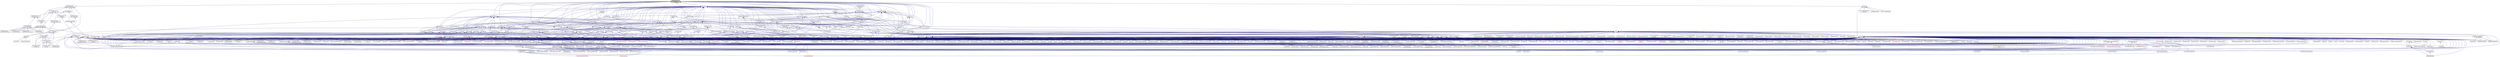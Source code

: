 digraph "segmented_iterator_traits.hpp"
{
  edge [fontname="Helvetica",fontsize="10",labelfontname="Helvetica",labelfontsize="10"];
  node [fontname="Helvetica",fontsize="10",shape=record];
  Node24 [label="segmented_iterator\l_traits.hpp",height=0.2,width=0.4,color="black", fillcolor="grey75", style="filled", fontcolor="black"];
  Node24 -> Node25 [dir="back",color="midnightblue",fontsize="10",style="solid",fontname="Helvetica"];
  Node25 [label="partitioned_vector\l_segmented_iterator.hpp",height=0.2,width=0.4,color="black", fillcolor="white", style="filled",URL="$dc/dea/partitioned__vector__segmented__iterator_8hpp.html"];
  Node25 -> Node26 [dir="back",color="midnightblue",fontsize="10",style="solid",fontname="Helvetica"];
  Node26 [label="view_element.hpp",height=0.2,width=0.4,color="black", fillcolor="white", style="filled",URL="$de/d49/view__element_8hpp.html"];
  Node26 -> Node27 [dir="back",color="midnightblue",fontsize="10",style="solid",fontname="Helvetica"];
  Node27 [label="partitioned_vector\l_local_view_iterator.hpp",height=0.2,width=0.4,color="black", fillcolor="white", style="filled",URL="$d2/dd5/partitioned__vector__local__view__iterator_8hpp.html"];
  Node27 -> Node28 [dir="back",color="midnightblue",fontsize="10",style="solid",fontname="Helvetica"];
  Node28 [label="partitioned_vector\l_local_view.hpp",height=0.2,width=0.4,color="black", fillcolor="white", style="filled",URL="$d3/de6/partitioned__vector__local__view_8hpp.html"];
  Node28 -> Node29 [dir="back",color="midnightblue",fontsize="10",style="solid",fontname="Helvetica"];
  Node29 [label="partitioned_vector\l_view.hpp",height=0.2,width=0.4,color="black", fillcolor="white", style="filled",URL="$d9/db2/include_2partitioned__vector__view_8hpp.html"];
  Node29 -> Node30 [dir="back",color="midnightblue",fontsize="10",style="solid",fontname="Helvetica"];
  Node30 [label="partitioned_vector\l_subview.cpp",height=0.2,width=0.4,color="black", fillcolor="white", style="filled",URL="$dc/d09/partitioned__vector__subview_8cpp.html"];
  Node29 -> Node31 [dir="back",color="midnightblue",fontsize="10",style="solid",fontname="Helvetica"];
  Node31 [label="partitioned_vector\l_view.cpp",height=0.2,width=0.4,color="black", fillcolor="white", style="filled",URL="$d9/dcf/partitioned__vector__view_8cpp.html"];
  Node29 -> Node32 [dir="back",color="midnightblue",fontsize="10",style="solid",fontname="Helvetica"];
  Node32 [label="partitioned_vector\l_view_iterator.cpp",height=0.2,width=0.4,color="black", fillcolor="white", style="filled",URL="$d6/d94/partitioned__vector__view__iterator_8cpp.html"];
  Node28 -> Node30 [dir="back",color="midnightblue",fontsize="10",style="solid",fontname="Helvetica"];
  Node28 -> Node31 [dir="back",color="midnightblue",fontsize="10",style="solid",fontname="Helvetica"];
  Node26 -> Node33 [dir="back",color="midnightblue",fontsize="10",style="solid",fontname="Helvetica"];
  Node33 [label="partitioned_vector\l_view_iterator.hpp",height=0.2,width=0.4,color="black", fillcolor="white", style="filled",URL="$df/d4b/partitioned__vector__view__iterator_8hpp.html"];
  Node33 -> Node34 [dir="back",color="midnightblue",fontsize="10",style="solid",fontname="Helvetica"];
  Node34 [label="partitioned_vector\l_view.hpp",height=0.2,width=0.4,color="black", fillcolor="white", style="filled",URL="$da/dc2/components_2containers_2partitioned__vector_2partitioned__vector__view_8hpp.html"];
  Node34 -> Node35 [dir="back",color="midnightblue",fontsize="10",style="solid",fontname="Helvetica"];
  Node35 [label="coarray.hpp",height=0.2,width=0.4,color="black", fillcolor="white", style="filled",URL="$d0/da7/coarray_8hpp.html"];
  Node35 -> Node36 [dir="back",color="midnightblue",fontsize="10",style="solid",fontname="Helvetica"];
  Node36 [label="coarray.cpp",height=0.2,width=0.4,color="black", fillcolor="white", style="filled",URL="$d8/d2c/coarray_8cpp.html"];
  Node35 -> Node37 [dir="back",color="midnightblue",fontsize="10",style="solid",fontname="Helvetica"];
  Node37 [label="coarray_all_reduce.cpp",height=0.2,width=0.4,color="black", fillcolor="white", style="filled",URL="$da/ddb/coarray__all__reduce_8cpp.html"];
  Node34 -> Node28 [dir="back",color="midnightblue",fontsize="10",style="solid",fontname="Helvetica"];
  Node34 -> Node29 [dir="back",color="midnightblue",fontsize="10",style="solid",fontname="Helvetica"];
  Node34 -> Node30 [dir="back",color="midnightblue",fontsize="10",style="solid",fontname="Helvetica"];
  Node34 -> Node31 [dir="back",color="midnightblue",fontsize="10",style="solid",fontname="Helvetica"];
  Node25 -> Node38 [dir="back",color="midnightblue",fontsize="10",style="solid",fontname="Helvetica"];
  Node38 [label="partitioned_vector\l_decl.hpp",height=0.2,width=0.4,color="black", fillcolor="white", style="filled",URL="$d2/d77/partitioned__vector__decl_8hpp.html"];
  Node38 -> Node39 [dir="back",color="midnightblue",fontsize="10",style="solid",fontname="Helvetica"];
  Node39 [label="partitioned_vector.hpp",height=0.2,width=0.4,color="black", fillcolor="white", style="filled",URL="$dc/d76/components_2containers_2partitioned__vector_2partitioned__vector_8hpp.html"];
  Node39 -> Node35 [dir="back",color="midnightblue",fontsize="10",style="solid",fontname="Helvetica"];
  Node39 -> Node34 [dir="back",color="midnightblue",fontsize="10",style="solid",fontname="Helvetica"];
  Node39 -> Node40 [dir="back",color="midnightblue",fontsize="10",style="solid",fontname="Helvetica"];
  Node40 [label="partitioned_vector.hpp",height=0.2,width=0.4,color="red", fillcolor="white", style="filled",URL="$d5/d83/include_2partitioned__vector_8hpp.html"];
  Node40 -> Node41 [dir="back",color="midnightblue",fontsize="10",style="solid",fontname="Helvetica"];
  Node41 [label="partitioned_vector\l_spmd_foreach.cpp",height=0.2,width=0.4,color="black", fillcolor="white", style="filled",URL="$db/d7c/partitioned__vector__spmd__foreach_8cpp.html"];
  Node40 -> Node43 [dir="back",color="midnightblue",fontsize="10",style="solid",fontname="Helvetica"];
  Node43 [label="minmax_element_performance.cpp",height=0.2,width=0.4,color="black", fillcolor="white", style="filled",URL="$d9/d93/minmax__element__performance_8cpp.html"];
  Node40 -> Node44 [dir="back",color="midnightblue",fontsize="10",style="solid",fontname="Helvetica"];
  Node44 [label="partitioned_vector\l_2201.cpp",height=0.2,width=0.4,color="black", fillcolor="white", style="filled",URL="$dc/d39/partitioned__vector__2201_8cpp.html"];
  Node40 -> Node48 [dir="back",color="midnightblue",fontsize="10",style="solid",fontname="Helvetica"];
  Node48 [label="partitioned_vector\l_find.cpp",height=0.2,width=0.4,color="black", fillcolor="white", style="filled",URL="$d7/d04/partitioned__vector__find_8cpp.html"];
  Node40 -> Node50 [dir="back",color="midnightblue",fontsize="10",style="solid",fontname="Helvetica"];
  Node50 [label="serialization_partitioned\l_vector.cpp",height=0.2,width=0.4,color="black", fillcolor="white", style="filled",URL="$dd/dc9/serialization__partitioned__vector_8cpp.html"];
  Node39 -> Node51 [dir="back",color="midnightblue",fontsize="10",style="solid",fontname="Helvetica"];
  Node51 [label="partitioned_vector\l_component.cpp",height=0.2,width=0.4,color="black", fillcolor="white", style="filled",URL="$dc/db9/partitioned__vector__component_8cpp.html"];
  Node39 -> Node52 [dir="back",color="midnightblue",fontsize="10",style="solid",fontname="Helvetica"];
  Node52 [label="partitioned_vector\l_component_double.cpp",height=0.2,width=0.4,color="black", fillcolor="white", style="filled",URL="$d7/d93/partitioned__vector__component__double_8cpp.html"];
  Node39 -> Node53 [dir="back",color="midnightblue",fontsize="10",style="solid",fontname="Helvetica"];
  Node53 [label="partitioned_vector\l_component_int.cpp",height=0.2,width=0.4,color="black", fillcolor="white", style="filled",URL="$d6/d01/partitioned__vector__component__int_8cpp.html"];
  Node39 -> Node54 [dir="back",color="midnightblue",fontsize="10",style="solid",fontname="Helvetica"];
  Node54 [label="partitioned_vector\l_component_std_string.cpp",height=0.2,width=0.4,color="black", fillcolor="white", style="filled",URL="$d8/df2/partitioned__vector__component__std__string_8cpp.html"];
  Node38 -> Node55 [dir="back",color="midnightblue",fontsize="10",style="solid",fontname="Helvetica"];
  Node55 [label="partitioned_vector\l_component_impl.hpp",height=0.2,width=0.4,color="black", fillcolor="white", style="filled",URL="$d1/d79/partitioned__vector__component__impl_8hpp.html"];
  Node55 -> Node56 [dir="back",color="midnightblue",fontsize="10",style="solid",fontname="Helvetica"];
  Node56 [label="partitioned_vector\l_component.hpp",height=0.2,width=0.4,color="black", fillcolor="white", style="filled",URL="$d6/d38/partitioned__vector__component_8hpp.html"];
  Node56 -> Node51 [dir="back",color="midnightblue",fontsize="10",style="solid",fontname="Helvetica"];
  Node56 -> Node52 [dir="back",color="midnightblue",fontsize="10",style="solid",fontname="Helvetica"];
  Node56 -> Node53 [dir="back",color="midnightblue",fontsize="10",style="solid",fontname="Helvetica"];
  Node56 -> Node54 [dir="back",color="midnightblue",fontsize="10",style="solid",fontname="Helvetica"];
  Node55 -> Node57 [dir="back",color="midnightblue",fontsize="10",style="solid",fontname="Helvetica"];
  Node57 [label="partitioned_vector\l_impl.hpp",height=0.2,width=0.4,color="black", fillcolor="white", style="filled",URL="$d0/db1/partitioned__vector__impl_8hpp.html"];
  Node57 -> Node39 [dir="back",color="midnightblue",fontsize="10",style="solid",fontname="Helvetica"];
  Node38 -> Node57 [dir="back",color="midnightblue",fontsize="10",style="solid",fontname="Helvetica"];
  Node38 -> Node58 [dir="back",color="midnightblue",fontsize="10",style="solid",fontname="Helvetica"];
  Node58 [label="partitioned_vector\l_predef.hpp",height=0.2,width=0.4,color="black", fillcolor="white", style="filled",URL="$d4/dc4/components_2containers_2partitioned__vector_2partitioned__vector__predef_8hpp.html"];
  Node58 -> Node59 [dir="back",color="midnightblue",fontsize="10",style="solid",fontname="Helvetica"];
  Node59 [label="partitioned_vector\l_predef.hpp",height=0.2,width=0.4,color="black", fillcolor="white", style="filled",URL="$db/dea/include_2partitioned__vector__predef_8hpp.html"];
  Node59 -> Node60 [dir="back",color="midnightblue",fontsize="10",style="solid",fontname="Helvetica"];
  Node60 [label="partitioned_vector\l_foreach.cpp",height=0.2,width=0.4,color="black", fillcolor="white", style="filled",URL="$df/d5f/partitioned__vector__foreach_8cpp.html"];
  Node59 -> Node30 [dir="back",color="midnightblue",fontsize="10",style="solid",fontname="Helvetica"];
  Node59 -> Node31 [dir="back",color="midnightblue",fontsize="10",style="solid",fontname="Helvetica"];
  Node59 -> Node32 [dir="back",color="midnightblue",fontsize="10",style="solid",fontname="Helvetica"];
  Node59 -> Node61 [dir="back",color="midnightblue",fontsize="10",style="solid",fontname="Helvetica"];
  Node61 [label="partitioned_vector\l_copy.cpp",height=0.2,width=0.4,color="black", fillcolor="white", style="filled",URL="$d9/d91/partitioned__vector__copy_8cpp.html"];
  Node59 -> Node46 [dir="back",color="midnightblue",fontsize="10",style="solid",fontname="Helvetica"];
  Node46 [label="partitioned_vector\l_exclusive_scan.cpp",height=0.2,width=0.4,color="black", fillcolor="white", style="filled",URL="$d2/dda/partitioned__vector__exclusive__scan_8cpp.html"];
  Node59 -> Node62 [dir="back",color="midnightblue",fontsize="10",style="solid",fontname="Helvetica"];
  Node62 [label="partitioned_vector\l_fill.cpp",height=0.2,width=0.4,color="black", fillcolor="white", style="filled",URL="$de/d66/partitioned__vector__fill_8cpp.html"];
  Node59 -> Node63 [dir="back",color="midnightblue",fontsize="10",style="solid",fontname="Helvetica"];
  Node63 [label="partitioned_vector\l_for_each.cpp",height=0.2,width=0.4,color="black", fillcolor="white", style="filled",URL="$de/dc8/partitioned__vector__for__each_8cpp.html"];
  Node59 -> Node64 [dir="back",color="midnightblue",fontsize="10",style="solid",fontname="Helvetica"];
  Node64 [label="partitioned_vector\l_handle_values.cpp",height=0.2,width=0.4,color="black", fillcolor="white", style="filled",URL="$dc/dcb/partitioned__vector__handle__values_8cpp.html"];
  Node59 -> Node47 [dir="back",color="midnightblue",fontsize="10",style="solid",fontname="Helvetica"];
  Node47 [label="partitioned_vector\l_inclusive_scan.cpp",height=0.2,width=0.4,color="black", fillcolor="white", style="filled",URL="$d0/dd9/partitioned__vector__inclusive__scan_8cpp.html"];
  Node59 -> Node65 [dir="back",color="midnightblue",fontsize="10",style="solid",fontname="Helvetica"];
  Node65 [label="partitioned_vector\l_iter.cpp",height=0.2,width=0.4,color="black", fillcolor="white", style="filled",URL="$dc/ddf/partitioned__vector__iter_8cpp.html"];
  Node59 -> Node66 [dir="back",color="midnightblue",fontsize="10",style="solid",fontname="Helvetica"];
  Node66 [label="partitioned_vector\l_move.cpp",height=0.2,width=0.4,color="black", fillcolor="white", style="filled",URL="$d8/d25/partitioned__vector__move_8cpp.html"];
  Node59 -> Node67 [dir="back",color="midnightblue",fontsize="10",style="solid",fontname="Helvetica"];
  Node67 [label="partitioned_vector\l_reduce.cpp",height=0.2,width=0.4,color="black", fillcolor="white", style="filled",URL="$d0/d35/partitioned__vector__reduce_8cpp.html"];
  Node59 -> Node68 [dir="back",color="midnightblue",fontsize="10",style="solid",fontname="Helvetica"];
  Node68 [label="partitioned_vector\l_transform.cpp",height=0.2,width=0.4,color="black", fillcolor="white", style="filled",URL="$d5/dda/partitioned__vector__transform_8cpp.html"];
  Node59 -> Node69 [dir="back",color="midnightblue",fontsize="10",style="solid",fontname="Helvetica"];
  Node69 [label="partitioned_vector\l_transform_binary.cpp",height=0.2,width=0.4,color="black", fillcolor="white", style="filled",URL="$d8/d95/partitioned__vector__transform__binary_8cpp.html"];
  Node59 -> Node70 [dir="back",color="midnightblue",fontsize="10",style="solid",fontname="Helvetica"];
  Node70 [label="partitioned_vector\l_transform_reduce.cpp",height=0.2,width=0.4,color="black", fillcolor="white", style="filled",URL="$d7/dab/partitioned__vector__transform__reduce_8cpp.html"];
  Node59 -> Node71 [dir="back",color="midnightblue",fontsize="10",style="solid",fontname="Helvetica"];
  Node71 [label="partitioned_vector\l_transform_scan.cpp",height=0.2,width=0.4,color="black", fillcolor="white", style="filled",URL="$d5/d12/partitioned__vector__transform__scan_8cpp.html"];
  Node38 -> Node72 [dir="back",color="midnightblue",fontsize="10",style="solid",fontname="Helvetica"];
  Node72 [label="partitioned_vector.hpp",height=0.2,width=0.4,color="black", fillcolor="white", style="filled",URL="$de/d3e/runtime_2serialization_2partitioned__vector_8hpp.html"];
  Node72 -> Node73 [dir="back",color="midnightblue",fontsize="10",style="solid",fontname="Helvetica"];
  Node73 [label="serialization.hpp",height=0.2,width=0.4,color="red", fillcolor="white", style="filled",URL="$d8/d21/serialization_8hpp.html"];
  Node73 -> Node74 [dir="back",color="midnightblue",fontsize="10",style="solid",fontname="Helvetica"];
  Node74 [label="template_function_accumulator.cpp",height=0.2,width=0.4,color="black", fillcolor="white", style="filled",URL="$d5/d02/template__function__accumulator_8cpp.html"];
  Node73 -> Node75 [dir="back",color="midnightblue",fontsize="10",style="solid",fontname="Helvetica"];
  Node75 [label="cancelable_action.cpp",height=0.2,width=0.4,color="black", fillcolor="white", style="filled",URL="$d5/d0c/cancelable__action_8cpp.html"];
  Node73 -> Node76 [dir="back",color="midnightblue",fontsize="10",style="solid",fontname="Helvetica"];
  Node76 [label="hello_world_component.hpp",height=0.2,width=0.4,color="red", fillcolor="white", style="filled",URL="$df/df0/hello__world__component_8hpp.html"];
  Node73 -> Node87 [dir="back",color="midnightblue",fontsize="10",style="solid",fontname="Helvetica"];
  Node87 [label="fractals_struct.cpp",height=0.2,width=0.4,color="black", fillcolor="white", style="filled",URL="$d8/d2f/fractals__struct_8cpp.html"];
  Node73 -> Node89 [dir="back",color="midnightblue",fontsize="10",style="solid",fontname="Helvetica"];
  Node89 [label="sierpinski.cpp",height=0.2,width=0.4,color="black", fillcolor="white", style="filled",URL="$d3/d7e/sierpinski_8cpp.html"];
  Node73 -> Node92 [dir="back",color="midnightblue",fontsize="10",style="solid",fontname="Helvetica"];
  Node92 [label="transpose_block_numa.cpp",height=0.2,width=0.4,color="black", fillcolor="white", style="filled",URL="$dd/d3b/transpose__block__numa_8cpp.html"];
  Node73 -> Node94 [dir="back",color="midnightblue",fontsize="10",style="solid",fontname="Helvetica"];
  Node94 [label="osu_bibw.cpp",height=0.2,width=0.4,color="black", fillcolor="white", style="filled",URL="$d2/d04/osu__bibw_8cpp.html"];
  Node73 -> Node95 [dir="back",color="midnightblue",fontsize="10",style="solid",fontname="Helvetica"];
  Node95 [label="osu_bw.cpp",height=0.2,width=0.4,color="black", fillcolor="white", style="filled",URL="$d4/d20/osu__bw_8cpp.html"];
  Node73 -> Node96 [dir="back",color="midnightblue",fontsize="10",style="solid",fontname="Helvetica"];
  Node96 [label="osu_latency.cpp",height=0.2,width=0.4,color="black", fillcolor="white", style="filled",URL="$df/d58/osu__latency_8cpp.html"];
  Node73 -> Node97 [dir="back",color="midnightblue",fontsize="10",style="solid",fontname="Helvetica"];
  Node97 [label="osu_multi_lat.cpp",height=0.2,width=0.4,color="black", fillcolor="white", style="filled",URL="$d7/d91/osu__multi__lat_8cpp.html"];
  Node73 -> Node102 [dir="back",color="midnightblue",fontsize="10",style="solid",fontname="Helvetica"];
  Node102 [label="zero_copy_parcels_1001.cpp",height=0.2,width=0.4,color="black", fillcolor="white", style="filled",URL="$da/dfd/zero__copy__parcels__1001_8cpp.html"];
  Node73 -> Node50 [dir="back",color="midnightblue",fontsize="10",style="solid",fontname="Helvetica"];
  Node25 -> Node57 [dir="back",color="midnightblue",fontsize="10",style="solid",fontname="Helvetica"];
  Node25 -> Node34 [dir="back",color="midnightblue",fontsize="10",style="solid",fontname="Helvetica"];
  Node25 -> Node33 [dir="back",color="midnightblue",fontsize="10",style="solid",fontname="Helvetica"];
  Node24 -> Node110 [dir="back",color="midnightblue",fontsize="10",style="solid",fontname="Helvetica"];
  Node110 [label="traits.hpp",height=0.2,width=0.4,color="black", fillcolor="white", style="filled",URL="$d7/db8/include_2traits_8hpp.html"];
  Node110 -> Node111 [dir="back",color="midnightblue",fontsize="10",style="solid",fontname="Helvetica"];
  Node111 [label="future_range_ambiguity\l_2032.cpp",height=0.2,width=0.4,color="black", fillcolor="white", style="filled",URL="$dc/d4e/future__range__ambiguity__2032_8cpp.html"];
  Node110 -> Node112 [dir="back",color="midnightblue",fontsize="10",style="solid",fontname="Helvetica"];
  Node112 [label="unordered_map.cpp",height=0.2,width=0.4,color="black", fillcolor="white", style="filled",URL="$d1/d75/unordered__map_8cpp.html"];
  Node110 -> Node113 [dir="back",color="midnightblue",fontsize="10",style="solid",fontname="Helvetica"];
  Node113 [label="async_cb_colocated.cpp",height=0.2,width=0.4,color="black", fillcolor="white", style="filled",URL="$d7/d7f/async__cb__colocated_8cpp.html"];
  Node110 -> Node65 [dir="back",color="midnightblue",fontsize="10",style="solid",fontname="Helvetica"];
  Node24 -> Node114 [dir="back",color="midnightblue",fontsize="10",style="solid",fontname="Helvetica"];
  Node114 [label="count.hpp",height=0.2,width=0.4,color="black", fillcolor="white", style="filled",URL="$d7/d8f/algorithms_2count_8hpp.html"];
  Node114 -> Node115 [dir="back",color="midnightblue",fontsize="10",style="solid",fontname="Helvetica"];
  Node115 [label="parallel_count.hpp",height=0.2,width=0.4,color="black", fillcolor="white", style="filled",URL="$de/d0a/parallel__count_8hpp.html"];
  Node115 -> Node116 [dir="back",color="midnightblue",fontsize="10",style="solid",fontname="Helvetica"];
  Node116 [label="count_tests.hpp",height=0.2,width=0.4,color="black", fillcolor="white", style="filled",URL="$de/d3a/count__tests_8hpp.html"];
  Node116 -> Node117 [dir="back",color="midnightblue",fontsize="10",style="solid",fontname="Helvetica"];
  Node117 [label="count.cpp",height=0.2,width=0.4,color="black", fillcolor="white", style="filled",URL="$d3/d01/count_8cpp.html"];
  Node116 -> Node118 [dir="back",color="midnightblue",fontsize="10",style="solid",fontname="Helvetica"];
  Node118 [label="count_datapar.cpp",height=0.2,width=0.4,color="black", fillcolor="white", style="filled",URL="$d6/d38/count__datapar_8cpp.html"];
  Node115 -> Node119 [dir="back",color="midnightblue",fontsize="10",style="solid",fontname="Helvetica"];
  Node119 [label="countif_tests.hpp",height=0.2,width=0.4,color="black", fillcolor="white", style="filled",URL="$d4/da4/countif__tests_8hpp.html"];
  Node119 -> Node120 [dir="back",color="midnightblue",fontsize="10",style="solid",fontname="Helvetica"];
  Node120 [label="countif.cpp",height=0.2,width=0.4,color="black", fillcolor="white", style="filled",URL="$d9/df1/countif_8cpp.html"];
  Node119 -> Node121 [dir="back",color="midnightblue",fontsize="10",style="solid",fontname="Helvetica"];
  Node121 [label="countif_datapar.cpp",height=0.2,width=0.4,color="black", fillcolor="white", style="filled",URL="$dc/d0b/countif__datapar_8cpp.html"];
  Node115 -> Node63 [dir="back",color="midnightblue",fontsize="10",style="solid",fontname="Helvetica"];
  Node115 -> Node68 [dir="back",color="midnightblue",fontsize="10",style="solid",fontname="Helvetica"];
  Node115 -> Node69 [dir="back",color="midnightblue",fontsize="10",style="solid",fontname="Helvetica"];
  Node114 -> Node122 [dir="back",color="midnightblue",fontsize="10",style="solid",fontname="Helvetica"];
  Node122 [label="algorithm.hpp",height=0.2,width=0.4,color="black", fillcolor="white", style="filled",URL="$de/d55/algorithm_8hpp.html"];
  Node122 -> Node123 [dir="back",color="midnightblue",fontsize="10",style="solid",fontname="Helvetica"];
  Node123 [label="parallel_algorithm.hpp",height=0.2,width=0.4,color="black", fillcolor="white", style="filled",URL="$d9/db1/parallel__algorithm_8hpp.html"];
  Node123 -> Node124 [dir="back",color="midnightblue",fontsize="10",style="solid",fontname="Helvetica"];
  Node124 [label="1d_stencil_4.cpp",height=0.2,width=0.4,color="black", fillcolor="white", style="filled",URL="$d1/d7d/1d__stencil__4_8cpp.html"];
  Node123 -> Node125 [dir="back",color="midnightblue",fontsize="10",style="solid",fontname="Helvetica"];
  Node125 [label="1d_stencil_4_parallel.cpp",height=0.2,width=0.4,color="black", fillcolor="white", style="filled",URL="$d6/d05/1d__stencil__4__parallel_8cpp.html"];
  Node123 -> Node126 [dir="back",color="midnightblue",fontsize="10",style="solid",fontname="Helvetica"];
  Node126 [label="1d_stencil_4_repart.cpp",height=0.2,width=0.4,color="black", fillcolor="white", style="filled",URL="$d0/d6b/1d__stencil__4__repart_8cpp.html"];
  Node123 -> Node127 [dir="back",color="midnightblue",fontsize="10",style="solid",fontname="Helvetica"];
  Node127 [label="1d_stencil_4_throttle.cpp",height=0.2,width=0.4,color="black", fillcolor="white", style="filled",URL="$d6/de5/1d__stencil__4__throttle_8cpp.html"];
  Node123 -> Node128 [dir="back",color="midnightblue",fontsize="10",style="solid",fontname="Helvetica"];
  Node128 [label="safe_object.cpp",height=0.2,width=0.4,color="black", fillcolor="white", style="filled",URL="$dd/d52/safe__object_8cpp.html"];
  Node123 -> Node129 [dir="back",color="midnightblue",fontsize="10",style="solid",fontname="Helvetica"];
  Node129 [label="vector_counting_dotproduct.cpp",height=0.2,width=0.4,color="black", fillcolor="white", style="filled",URL="$df/de9/vector__counting__dotproduct_8cpp.html"];
  Node123 -> Node130 [dir="back",color="midnightblue",fontsize="10",style="solid",fontname="Helvetica"];
  Node130 [label="vector_zip_dotproduct.cpp",height=0.2,width=0.4,color="black", fillcolor="white", style="filled",URL="$dc/d18/vector__zip__dotproduct_8cpp.html"];
  Node123 -> Node131 [dir="back",color="midnightblue",fontsize="10",style="solid",fontname="Helvetica"];
  Node131 [label="transpose_await.cpp",height=0.2,width=0.4,color="black", fillcolor="white", style="filled",URL="$de/d68/transpose__await_8cpp.html"];
  Node123 -> Node132 [dir="back",color="midnightblue",fontsize="10",style="solid",fontname="Helvetica"];
  Node132 [label="transpose_block.cpp",height=0.2,width=0.4,color="black", fillcolor="white", style="filled",URL="$d0/de1/transpose__block_8cpp.html"];
  Node123 -> Node92 [dir="back",color="midnightblue",fontsize="10",style="solid",fontname="Helvetica"];
  Node123 -> Node133 [dir="back",color="midnightblue",fontsize="10",style="solid",fontname="Helvetica"];
  Node133 [label="transpose_smp.cpp",height=0.2,width=0.4,color="black", fillcolor="white", style="filled",URL="$d2/d99/transpose__smp_8cpp.html"];
  Node123 -> Node134 [dir="back",color="midnightblue",fontsize="10",style="solid",fontname="Helvetica"];
  Node134 [label="transpose_smp_block.cpp",height=0.2,width=0.4,color="black", fillcolor="white", style="filled",URL="$da/d4d/transpose__smp__block_8cpp.html"];
  Node123 -> Node135 [dir="back",color="midnightblue",fontsize="10",style="solid",fontname="Helvetica"];
  Node135 [label="foreach_scaling.cpp",height=0.2,width=0.4,color="black", fillcolor="white", style="filled",URL="$d4/d94/foreach__scaling_8cpp.html"];
  Node123 -> Node60 [dir="back",color="midnightblue",fontsize="10",style="solid",fontname="Helvetica"];
  Node123 -> Node136 [dir="back",color="midnightblue",fontsize="10",style="solid",fontname="Helvetica"];
  Node136 [label="is_executor_1691.cpp",height=0.2,width=0.4,color="black", fillcolor="white", style="filled",URL="$d2/d1e/is__executor__1691_8cpp.html"];
  Node123 -> Node137 [dir="back",color="midnightblue",fontsize="10",style="solid",fontname="Helvetica"];
  Node137 [label="static_chunker_2282.cpp",height=0.2,width=0.4,color="black", fillcolor="white", style="filled",URL="$d5/d52/static__chunker__2282_8cpp.html"];
  Node123 -> Node138 [dir="back",color="midnightblue",fontsize="10",style="solid",fontname="Helvetica"];
  Node138 [label="foreach_tests_projection.hpp",height=0.2,width=0.4,color="red", fillcolor="white", style="filled",URL="$dd/d98/algorithms_2foreach__tests__projection_8hpp.html"];
  Node123 -> Node140 [dir="back",color="midnightblue",fontsize="10",style="solid",fontname="Helvetica"];
  Node140 [label="persistent_executor\l_parameters.cpp",height=0.2,width=0.4,color="black", fillcolor="white", style="filled",URL="$db/d9b/persistent__executor__parameters_8cpp.html"];
  Node122 -> Node141 [dir="back",color="midnightblue",fontsize="10",style="solid",fontname="Helvetica"];
  Node141 [label="parallel_container\l_algorithm.hpp",height=0.2,width=0.4,color="black", fillcolor="white", style="filled",URL="$d4/d28/parallel__container__algorithm_8hpp.html"];
  Node141 -> Node142 [dir="back",color="midnightblue",fontsize="10",style="solid",fontname="Helvetica"];
  Node142 [label="foreach_tests.hpp",height=0.2,width=0.4,color="red", fillcolor="white", style="filled",URL="$d1/da3/container__algorithms_2foreach__tests_8hpp.html"];
  Node141 -> Node144 [dir="back",color="midnightblue",fontsize="10",style="solid",fontname="Helvetica"];
  Node144 [label="foreach_tests_projection.hpp",height=0.2,width=0.4,color="red", fillcolor="white", style="filled",URL="$d4/d89/container__algorithms_2foreach__tests__projection_8hpp.html"];
  Node141 -> Node146 [dir="back",color="midnightblue",fontsize="10",style="solid",fontname="Helvetica"];
  Node146 [label="sort_range_tests.hpp",height=0.2,width=0.4,color="red", fillcolor="white", style="filled",URL="$df/d52/sort__range__tests_8hpp.html"];
  Node122 -> Node148 [dir="back",color="midnightblue",fontsize="10",style="solid",fontname="Helvetica"];
  Node148 [label="container_algorithms.hpp",height=0.2,width=0.4,color="black", fillcolor="white", style="filled",URL="$de/da1/container__algorithms_8hpp.html"];
  Node148 -> Node141 [dir="back",color="midnightblue",fontsize="10",style="solid",fontname="Helvetica"];
  Node122 -> Node149 [dir="back",color="midnightblue",fontsize="10",style="solid",fontname="Helvetica"];
  Node149 [label="segmented_algorithm.hpp",height=0.2,width=0.4,color="black", fillcolor="white", style="filled",URL="$d2/d57/segmented__algorithm_8hpp.html"];
  Node122 -> Node150 [dir="back",color="midnightblue",fontsize="10",style="solid",fontname="Helvetica"];
  Node150 [label="findfirstof_binary.cpp",height=0.2,width=0.4,color="black", fillcolor="white", style="filled",URL="$db/da2/findfirstof__binary_8cpp.html"];
  Node122 -> Node151 [dir="back",color="midnightblue",fontsize="10",style="solid",fontname="Helvetica"];
  Node151 [label="reduce_by_key.cpp",height=0.2,width=0.4,color="black", fillcolor="white", style="filled",URL="$dd/dde/reduce__by__key_8cpp.html"];
  Node122 -> Node152 [dir="back",color="midnightblue",fontsize="10",style="solid",fontname="Helvetica"];
  Node152 [label="sort_by_key.cpp",height=0.2,width=0.4,color="black", fillcolor="white", style="filled",URL="$df/daa/sort__by__key_8cpp.html"];
  Node114 -> Node153 [dir="back",color="midnightblue",fontsize="10",style="solid",fontname="Helvetica"];
  Node153 [label="count.hpp",height=0.2,width=0.4,color="black", fillcolor="white", style="filled",URL="$d9/dd7/segmented__algorithms_2count_8hpp.html"];
  Node153 -> Node115 [dir="back",color="midnightblue",fontsize="10",style="solid",fontname="Helvetica"];
  Node153 -> Node149 [dir="back",color="midnightblue",fontsize="10",style="solid",fontname="Helvetica"];
  Node24 -> Node154 [dir="back",color="midnightblue",fontsize="10",style="solid",fontname="Helvetica"];
  Node154 [label="dispatch.hpp",height=0.2,width=0.4,color="black", fillcolor="white", style="filled",URL="$dd/dd9/algorithms_2detail_2dispatch_8hpp.html"];
  Node154 -> Node155 [dir="back",color="midnightblue",fontsize="10",style="solid",fontname="Helvetica"];
  Node155 [label="adjacent_difference.hpp",height=0.2,width=0.4,color="black", fillcolor="white", style="filled",URL="$d1/d17/adjacent__difference_8hpp.html"];
  Node155 -> Node156 [dir="back",color="midnightblue",fontsize="10",style="solid",fontname="Helvetica"];
  Node156 [label="parallel_adjacent_difference.hpp",height=0.2,width=0.4,color="black", fillcolor="white", style="filled",URL="$d0/d0e/parallel__adjacent__difference_8hpp.html"];
  Node156 -> Node157 [dir="back",color="midnightblue",fontsize="10",style="solid",fontname="Helvetica"];
  Node157 [label="adjacentdifference.cpp",height=0.2,width=0.4,color="black", fillcolor="white", style="filled",URL="$d5/df0/adjacentdifference_8cpp.html"];
  Node156 -> Node158 [dir="back",color="midnightblue",fontsize="10",style="solid",fontname="Helvetica"];
  Node158 [label="adjacentdifference\l_bad_alloc.cpp",height=0.2,width=0.4,color="black", fillcolor="white", style="filled",URL="$d8/d95/adjacentdifference__bad__alloc_8cpp.html"];
  Node156 -> Node159 [dir="back",color="midnightblue",fontsize="10",style="solid",fontname="Helvetica"];
  Node159 [label="adjacentdifference\l_exception.cpp",height=0.2,width=0.4,color="black", fillcolor="white", style="filled",URL="$d8/d0b/adjacentdifference__exception_8cpp.html"];
  Node155 -> Node160 [dir="back",color="midnightblue",fontsize="10",style="solid",fontname="Helvetica"];
  Node160 [label="numeric.hpp",height=0.2,width=0.4,color="black", fillcolor="white", style="filled",URL="$de/dd5/numeric_8hpp.html"];
  Node160 -> Node161 [dir="back",color="midnightblue",fontsize="10",style="solid",fontname="Helvetica"];
  Node161 [label="parallel_numeric.hpp",height=0.2,width=0.4,color="black", fillcolor="white", style="filled",URL="$d9/db1/parallel__numeric_8hpp.html"];
  Node161 -> Node129 [dir="back",color="midnightblue",fontsize="10",style="solid",fontname="Helvetica"];
  Node161 -> Node130 [dir="back",color="midnightblue",fontsize="10",style="solid",fontname="Helvetica"];
  Node161 -> Node131 [dir="back",color="midnightblue",fontsize="10",style="solid",fontname="Helvetica"];
  Node161 -> Node132 [dir="back",color="midnightblue",fontsize="10",style="solid",fontname="Helvetica"];
  Node161 -> Node92 [dir="back",color="midnightblue",fontsize="10",style="solid",fontname="Helvetica"];
  Node161 -> Node133 [dir="back",color="midnightblue",fontsize="10",style="solid",fontname="Helvetica"];
  Node161 -> Node134 [dir="back",color="midnightblue",fontsize="10",style="solid",fontname="Helvetica"];
  Node161 -> Node162 [dir="back",color="midnightblue",fontsize="10",style="solid",fontname="Helvetica"];
  Node162 [label="transform_reduce_scaling.cpp",height=0.2,width=0.4,color="black", fillcolor="white", style="filled",URL="$db/d2a/transform__reduce__scaling_8cpp.html"];
  Node154 -> Node163 [dir="back",color="midnightblue",fontsize="10",style="solid",fontname="Helvetica"];
  Node163 [label="adjacent_find.hpp",height=0.2,width=0.4,color="black", fillcolor="white", style="filled",URL="$d6/d68/adjacent__find_8hpp.html"];
  Node163 -> Node164 [dir="back",color="midnightblue",fontsize="10",style="solid",fontname="Helvetica"];
  Node164 [label="parallel_adjacent_find.hpp",height=0.2,width=0.4,color="black", fillcolor="white", style="filled",URL="$df/d90/parallel__adjacent__find_8hpp.html"];
  Node164 -> Node165 [dir="back",color="midnightblue",fontsize="10",style="solid",fontname="Helvetica"];
  Node165 [label="adjacentfind.cpp",height=0.2,width=0.4,color="black", fillcolor="white", style="filled",URL="$d2/d99/adjacentfind_8cpp.html"];
  Node164 -> Node166 [dir="back",color="midnightblue",fontsize="10",style="solid",fontname="Helvetica"];
  Node166 [label="adjacentfind_bad_alloc.cpp",height=0.2,width=0.4,color="black", fillcolor="white", style="filled",URL="$d3/d2a/adjacentfind__bad__alloc_8cpp.html"];
  Node164 -> Node167 [dir="back",color="midnightblue",fontsize="10",style="solid",fontname="Helvetica"];
  Node167 [label="adjacentfind_binary.cpp",height=0.2,width=0.4,color="black", fillcolor="white", style="filled",URL="$d3/db1/adjacentfind__binary_8cpp.html"];
  Node164 -> Node168 [dir="back",color="midnightblue",fontsize="10",style="solid",fontname="Helvetica"];
  Node168 [label="adjacentfind_binary\l_bad_alloc.cpp",height=0.2,width=0.4,color="black", fillcolor="white", style="filled",URL="$d6/d81/adjacentfind__binary__bad__alloc_8cpp.html"];
  Node164 -> Node169 [dir="back",color="midnightblue",fontsize="10",style="solid",fontname="Helvetica"];
  Node169 [label="adjacentfind_binary\l_exception.cpp",height=0.2,width=0.4,color="black", fillcolor="white", style="filled",URL="$d8/da8/adjacentfind__binary__exception_8cpp.html"];
  Node164 -> Node170 [dir="back",color="midnightblue",fontsize="10",style="solid",fontname="Helvetica"];
  Node170 [label="adjacentfind_exception.cpp",height=0.2,width=0.4,color="black", fillcolor="white", style="filled",URL="$de/d40/adjacentfind__exception_8cpp.html"];
  Node163 -> Node122 [dir="back",color="midnightblue",fontsize="10",style="solid",fontname="Helvetica"];
  Node154 -> Node171 [dir="back",color="midnightblue",fontsize="10",style="solid",fontname="Helvetica"];
  Node171 [label="all_any_none.hpp",height=0.2,width=0.4,color="black", fillcolor="white", style="filled",URL="$d8/ddd/all__any__none_8hpp.html"];
  Node171 -> Node172 [dir="back",color="midnightblue",fontsize="10",style="solid",fontname="Helvetica"];
  Node172 [label="parallel_all_any_none\l_of.hpp",height=0.2,width=0.4,color="black", fillcolor="white", style="filled",URL="$df/ddf/parallel__all__any__none__of_8hpp.html"];
  Node172 -> Node173 [dir="back",color="midnightblue",fontsize="10",style="solid",fontname="Helvetica"];
  Node173 [label="all_of.cpp",height=0.2,width=0.4,color="black", fillcolor="white", style="filled",URL="$db/d88/all__of_8cpp.html"];
  Node172 -> Node174 [dir="back",color="midnightblue",fontsize="10",style="solid",fontname="Helvetica"];
  Node174 [label="any_of.cpp",height=0.2,width=0.4,color="black", fillcolor="white", style="filled",URL="$d8/d5d/any__of_8cpp.html"];
  Node172 -> Node175 [dir="back",color="midnightblue",fontsize="10",style="solid",fontname="Helvetica"];
  Node175 [label="none_of.cpp",height=0.2,width=0.4,color="black", fillcolor="white", style="filled",URL="$de/d32/none__of_8cpp.html"];
  Node171 -> Node122 [dir="back",color="midnightblue",fontsize="10",style="solid",fontname="Helvetica"];
  Node154 -> Node176 [dir="back",color="midnightblue",fontsize="10",style="solid",fontname="Helvetica"];
  Node176 [label="copy.hpp",height=0.2,width=0.4,color="black", fillcolor="white", style="filled",URL="$d3/d90/algorithms_2copy_8hpp.html"];
  Node176 -> Node177 [dir="back",color="midnightblue",fontsize="10",style="solid",fontname="Helvetica"];
  Node177 [label="parallel_copy.hpp",height=0.2,width=0.4,color="black", fillcolor="white", style="filled",URL="$d8/d06/parallel__copy_8hpp.html"];
  Node177 -> Node178 [dir="back",color="midnightblue",fontsize="10",style="solid",fontname="Helvetica"];
  Node178 [label="cublas_matmul.cpp",height=0.2,width=0.4,color="black", fillcolor="white", style="filled",URL="$dd/d84/cublas__matmul_8cpp.html"];
  Node177 -> Node179 [dir="back",color="midnightblue",fontsize="10",style="solid",fontname="Helvetica"];
  Node179 [label="stream.cpp",height=0.2,width=0.4,color="black", fillcolor="white", style="filled",URL="$da/d5f/stream_8cpp.html"];
  Node177 -> Node180 [dir="back",color="midnightblue",fontsize="10",style="solid",fontname="Helvetica"];
  Node180 [label="benchmark_partition.cpp",height=0.2,width=0.4,color="black", fillcolor="white", style="filled",URL="$d9/d88/benchmark__partition_8cpp.html"];
  Node177 -> Node181 [dir="back",color="midnightblue",fontsize="10",style="solid",fontname="Helvetica"];
  Node181 [label="scan_shortlength.cpp",height=0.2,width=0.4,color="black", fillcolor="white", style="filled",URL="$de/d75/scan__shortlength_8cpp.html"];
  Node177 -> Node182 [dir="back",color="midnightblue",fontsize="10",style="solid",fontname="Helvetica"];
  Node182 [label="copy.cpp",height=0.2,width=0.4,color="black", fillcolor="white", style="filled",URL="$d9/d54/copy_8cpp.html"];
  Node177 -> Node183 [dir="back",color="midnightblue",fontsize="10",style="solid",fontname="Helvetica"];
  Node183 [label="copyif_bad_alloc.cpp",height=0.2,width=0.4,color="black", fillcolor="white", style="filled",URL="$d0/ddd/copyif__bad__alloc_8cpp.html"];
  Node177 -> Node184 [dir="back",color="midnightblue",fontsize="10",style="solid",fontname="Helvetica"];
  Node184 [label="copyif_exception.cpp",height=0.2,width=0.4,color="black", fillcolor="white", style="filled",URL="$dc/d81/copyif__exception_8cpp.html"];
  Node177 -> Node185 [dir="back",color="midnightblue",fontsize="10",style="solid",fontname="Helvetica"];
  Node185 [label="copyif_forward.cpp",height=0.2,width=0.4,color="black", fillcolor="white", style="filled",URL="$d3/d04/copyif__forward_8cpp.html"];
  Node177 -> Node186 [dir="back",color="midnightblue",fontsize="10",style="solid",fontname="Helvetica"];
  Node186 [label="copyif_input.cpp",height=0.2,width=0.4,color="black", fillcolor="white", style="filled",URL="$d5/d41/copyif__input_8cpp.html"];
  Node177 -> Node187 [dir="back",color="midnightblue",fontsize="10",style="solid",fontname="Helvetica"];
  Node187 [label="copyif_random.cpp",height=0.2,width=0.4,color="black", fillcolor="white", style="filled",URL="$dc/d22/copyif__random_8cpp.html"];
  Node177 -> Node188 [dir="back",color="midnightblue",fontsize="10",style="solid",fontname="Helvetica"];
  Node188 [label="copyn.cpp",height=0.2,width=0.4,color="black", fillcolor="white", style="filled",URL="$d3/d44/copyn_8cpp.html"];
  Node177 -> Node189 [dir="back",color="midnightblue",fontsize="10",style="solid",fontname="Helvetica"];
  Node189 [label="copy_range.cpp",height=0.2,width=0.4,color="black", fillcolor="white", style="filled",URL="$d8/d92/copy__range_8cpp.html"];
  Node177 -> Node190 [dir="back",color="midnightblue",fontsize="10",style="solid",fontname="Helvetica"];
  Node190 [label="copyif_range.cpp",height=0.2,width=0.4,color="black", fillcolor="white", style="filled",URL="$dc/dff/copyif__range_8cpp.html"];
  Node177 -> Node61 [dir="back",color="midnightblue",fontsize="10",style="solid",fontname="Helvetica"];
  Node176 -> Node122 [dir="back",color="midnightblue",fontsize="10",style="solid",fontname="Helvetica"];
  Node176 -> Node191 [dir="back",color="midnightblue",fontsize="10",style="solid",fontname="Helvetica"];
  Node191 [label="reduce_by_key.hpp",height=0.2,width=0.4,color="black", fillcolor="white", style="filled",URL="$d9/d4a/reduce__by__key_8hpp.html"];
  Node191 -> Node192 [dir="back",color="midnightblue",fontsize="10",style="solid",fontname="Helvetica"];
  Node192 [label="parallel_reduce.hpp",height=0.2,width=0.4,color="black", fillcolor="white", style="filled",URL="$d4/d04/parallel__reduce_8hpp.html"];
  Node192 -> Node193 [dir="back",color="midnightblue",fontsize="10",style="solid",fontname="Helvetica"];
  Node193 [label="reduce_.cpp",height=0.2,width=0.4,color="black", fillcolor="white", style="filled",URL="$d5/d03/reduce___8cpp.html"];
  Node192 -> Node67 [dir="back",color="midnightblue",fontsize="10",style="solid",fontname="Helvetica"];
  Node191 -> Node151 [dir="back",color="midnightblue",fontsize="10",style="solid",fontname="Helvetica"];
  Node176 -> Node194 [dir="back",color="midnightblue",fontsize="10",style="solid",fontname="Helvetica"];
  Node194 [label="remove_copy.hpp",height=0.2,width=0.4,color="black", fillcolor="white", style="filled",URL="$d6/db8/algorithms_2remove__copy_8hpp.html"];
  Node194 -> Node195 [dir="back",color="midnightblue",fontsize="10",style="solid",fontname="Helvetica"];
  Node195 [label="parallel_remove_copy.hpp",height=0.2,width=0.4,color="black", fillcolor="white", style="filled",URL="$d3/d53/parallel__remove__copy_8hpp.html"];
  Node195 -> Node181 [dir="back",color="midnightblue",fontsize="10",style="solid",fontname="Helvetica"];
  Node195 -> Node196 [dir="back",color="midnightblue",fontsize="10",style="solid",fontname="Helvetica"];
  Node196 [label="remove_copy.cpp",height=0.2,width=0.4,color="black", fillcolor="white", style="filled",URL="$de/db8/remove__copy_8cpp.html"];
  Node195 -> Node197 [dir="back",color="midnightblue",fontsize="10",style="solid",fontname="Helvetica"];
  Node197 [label="remove_copy_if.cpp",height=0.2,width=0.4,color="black", fillcolor="white", style="filled",URL="$d1/d0f/remove__copy__if_8cpp.html"];
  Node195 -> Node198 [dir="back",color="midnightblue",fontsize="10",style="solid",fontname="Helvetica"];
  Node198 [label="remove_copy_if_range.cpp",height=0.2,width=0.4,color="black", fillcolor="white", style="filled",URL="$df/d42/remove__copy__if__range_8cpp.html"];
  Node195 -> Node199 [dir="back",color="midnightblue",fontsize="10",style="solid",fontname="Helvetica"];
  Node199 [label="remove_copy_range.cpp",height=0.2,width=0.4,color="black", fillcolor="white", style="filled",URL="$dd/d90/remove__copy__range_8cpp.html"];
  Node194 -> Node122 [dir="back",color="midnightblue",fontsize="10",style="solid",fontname="Helvetica"];
  Node194 -> Node200 [dir="back",color="midnightblue",fontsize="10",style="solid",fontname="Helvetica"];
  Node200 [label="remove_copy.hpp",height=0.2,width=0.4,color="black", fillcolor="white", style="filled",URL="$d5/d0b/container__algorithms_2remove__copy_8hpp.html"];
  Node200 -> Node195 [dir="back",color="midnightblue",fontsize="10",style="solid",fontname="Helvetica"];
  Node200 -> Node148 [dir="back",color="midnightblue",fontsize="10",style="solid",fontname="Helvetica"];
  Node176 -> Node201 [dir="back",color="midnightblue",fontsize="10",style="solid",fontname="Helvetica"];
  Node201 [label="reverse.hpp",height=0.2,width=0.4,color="black", fillcolor="white", style="filled",URL="$d2/df8/algorithms_2reverse_8hpp.html"];
  Node201 -> Node202 [dir="back",color="midnightblue",fontsize="10",style="solid",fontname="Helvetica"];
  Node202 [label="parallel_reverse.hpp",height=0.2,width=0.4,color="black", fillcolor="white", style="filled",URL="$d0/d25/parallel__reverse_8hpp.html"];
  Node202 -> Node203 [dir="back",color="midnightblue",fontsize="10",style="solid",fontname="Helvetica"];
  Node203 [label="reverse.cpp",height=0.2,width=0.4,color="black", fillcolor="white", style="filled",URL="$d8/dc4/reverse_8cpp.html"];
  Node202 -> Node204 [dir="back",color="midnightblue",fontsize="10",style="solid",fontname="Helvetica"];
  Node204 [label="reverse_copy.cpp",height=0.2,width=0.4,color="black", fillcolor="white", style="filled",URL="$dd/d14/reverse__copy_8cpp.html"];
  Node202 -> Node205 [dir="back",color="midnightblue",fontsize="10",style="solid",fontname="Helvetica"];
  Node205 [label="reverse_copy_range.cpp",height=0.2,width=0.4,color="black", fillcolor="white", style="filled",URL="$dc/d43/reverse__copy__range_8cpp.html"];
  Node202 -> Node206 [dir="back",color="midnightblue",fontsize="10",style="solid",fontname="Helvetica"];
  Node206 [label="reverse_range.cpp",height=0.2,width=0.4,color="black", fillcolor="white", style="filled",URL="$df/de9/reverse__range_8cpp.html"];
  Node201 -> Node122 [dir="back",color="midnightblue",fontsize="10",style="solid",fontname="Helvetica"];
  Node201 -> Node207 [dir="back",color="midnightblue",fontsize="10",style="solid",fontname="Helvetica"];
  Node207 [label="rotate.hpp",height=0.2,width=0.4,color="black", fillcolor="white", style="filled",URL="$da/df0/algorithms_2rotate_8hpp.html"];
  Node207 -> Node208 [dir="back",color="midnightblue",fontsize="10",style="solid",fontname="Helvetica"];
  Node208 [label="parallel_rotate.hpp",height=0.2,width=0.4,color="black", fillcolor="white", style="filled",URL="$db/dcd/parallel__rotate_8hpp.html"];
  Node208 -> Node209 [dir="back",color="midnightblue",fontsize="10",style="solid",fontname="Helvetica"];
  Node209 [label="rotate.cpp",height=0.2,width=0.4,color="black", fillcolor="white", style="filled",URL="$d7/d5d/rotate_8cpp.html"];
  Node208 -> Node210 [dir="back",color="midnightblue",fontsize="10",style="solid",fontname="Helvetica"];
  Node210 [label="rotate_copy.cpp",height=0.2,width=0.4,color="black", fillcolor="white", style="filled",URL="$da/d77/rotate__copy_8cpp.html"];
  Node208 -> Node211 [dir="back",color="midnightblue",fontsize="10",style="solid",fontname="Helvetica"];
  Node211 [label="rotate_copy_range.cpp",height=0.2,width=0.4,color="black", fillcolor="white", style="filled",URL="$df/d8b/rotate__copy__range_8cpp.html"];
  Node208 -> Node212 [dir="back",color="midnightblue",fontsize="10",style="solid",fontname="Helvetica"];
  Node212 [label="rotate_range.cpp",height=0.2,width=0.4,color="black", fillcolor="white", style="filled",URL="$d5/d40/rotate__range_8cpp.html"];
  Node207 -> Node122 [dir="back",color="midnightblue",fontsize="10",style="solid",fontname="Helvetica"];
  Node207 -> Node213 [dir="back",color="midnightblue",fontsize="10",style="solid",fontname="Helvetica"];
  Node213 [label="rotate.hpp",height=0.2,width=0.4,color="black", fillcolor="white", style="filled",URL="$da/d1b/container__algorithms_2rotate_8hpp.html"];
  Node213 -> Node208 [dir="back",color="midnightblue",fontsize="10",style="solid",fontname="Helvetica"];
  Node213 -> Node148 [dir="back",color="midnightblue",fontsize="10",style="solid",fontname="Helvetica"];
  Node201 -> Node214 [dir="back",color="midnightblue",fontsize="10",style="solid",fontname="Helvetica"];
  Node214 [label="reverse.hpp",height=0.2,width=0.4,color="black", fillcolor="white", style="filled",URL="$db/dd1/container__algorithms_2reverse_8hpp.html"];
  Node214 -> Node202 [dir="back",color="midnightblue",fontsize="10",style="solid",fontname="Helvetica"];
  Node214 -> Node148 [dir="back",color="midnightblue",fontsize="10",style="solid",fontname="Helvetica"];
  Node176 -> Node207 [dir="back",color="midnightblue",fontsize="10",style="solid",fontname="Helvetica"];
  Node176 -> Node215 [dir="back",color="midnightblue",fontsize="10",style="solid",fontname="Helvetica"];
  Node215 [label="set_difference.hpp",height=0.2,width=0.4,color="black", fillcolor="white", style="filled",URL="$d9/d20/set__difference_8hpp.html"];
  Node215 -> Node216 [dir="back",color="midnightblue",fontsize="10",style="solid",fontname="Helvetica"];
  Node216 [label="parallel_set_operations.hpp",height=0.2,width=0.4,color="black", fillcolor="white", style="filled",URL="$d6/d3c/parallel__set__operations_8hpp.html"];
  Node216 -> Node217 [dir="back",color="midnightblue",fontsize="10",style="solid",fontname="Helvetica"];
  Node217 [label="includes.cpp",height=0.2,width=0.4,color="black", fillcolor="white", style="filled",URL="$dc/d10/includes_8cpp.html"];
  Node216 -> Node218 [dir="back",color="midnightblue",fontsize="10",style="solid",fontname="Helvetica"];
  Node218 [label="set_difference.cpp",height=0.2,width=0.4,color="black", fillcolor="white", style="filled",URL="$d5/d98/set__difference_8cpp.html"];
  Node216 -> Node219 [dir="back",color="midnightblue",fontsize="10",style="solid",fontname="Helvetica"];
  Node219 [label="set_intersection.cpp",height=0.2,width=0.4,color="black", fillcolor="white", style="filled",URL="$dd/d83/set__intersection_8cpp.html"];
  Node216 -> Node220 [dir="back",color="midnightblue",fontsize="10",style="solid",fontname="Helvetica"];
  Node220 [label="set_symmetric_difference.cpp",height=0.2,width=0.4,color="black", fillcolor="white", style="filled",URL="$d4/d0c/set__symmetric__difference_8cpp.html"];
  Node216 -> Node221 [dir="back",color="midnightblue",fontsize="10",style="solid",fontname="Helvetica"];
  Node221 [label="set_union.cpp",height=0.2,width=0.4,color="black", fillcolor="white", style="filled",URL="$d7/d76/set__union_8cpp.html"];
  Node215 -> Node122 [dir="back",color="midnightblue",fontsize="10",style="solid",fontname="Helvetica"];
  Node176 -> Node222 [dir="back",color="midnightblue",fontsize="10",style="solid",fontname="Helvetica"];
  Node222 [label="set_intersection.hpp",height=0.2,width=0.4,color="black", fillcolor="white", style="filled",URL="$d1/dd5/set__intersection_8hpp.html"];
  Node222 -> Node216 [dir="back",color="midnightblue",fontsize="10",style="solid",fontname="Helvetica"];
  Node222 -> Node122 [dir="back",color="midnightblue",fontsize="10",style="solid",fontname="Helvetica"];
  Node176 -> Node223 [dir="back",color="midnightblue",fontsize="10",style="solid",fontname="Helvetica"];
  Node223 [label="set_symmetric_difference.hpp",height=0.2,width=0.4,color="black", fillcolor="white", style="filled",URL="$de/da4/set__symmetric__difference_8hpp.html"];
  Node223 -> Node216 [dir="back",color="midnightblue",fontsize="10",style="solid",fontname="Helvetica"];
  Node223 -> Node122 [dir="back",color="midnightblue",fontsize="10",style="solid",fontname="Helvetica"];
  Node176 -> Node224 [dir="back",color="midnightblue",fontsize="10",style="solid",fontname="Helvetica"];
  Node224 [label="set_union.hpp",height=0.2,width=0.4,color="black", fillcolor="white", style="filled",URL="$d9/d1a/set__union_8hpp.html"];
  Node224 -> Node216 [dir="back",color="midnightblue",fontsize="10",style="solid",fontname="Helvetica"];
  Node224 -> Node122 [dir="back",color="midnightblue",fontsize="10",style="solid",fontname="Helvetica"];
  Node176 -> Node225 [dir="back",color="midnightblue",fontsize="10",style="solid",fontname="Helvetica"];
  Node225 [label="copy.hpp",height=0.2,width=0.4,color="black", fillcolor="white", style="filled",URL="$dc/de5/container__algorithms_2copy_8hpp.html"];
  Node225 -> Node177 [dir="back",color="midnightblue",fontsize="10",style="solid",fontname="Helvetica"];
  Node225 -> Node148 [dir="back",color="midnightblue",fontsize="10",style="solid",fontname="Helvetica"];
  Node154 -> Node114 [dir="back",color="midnightblue",fontsize="10",style="solid",fontname="Helvetica"];
  Node154 -> Node226 [dir="back",color="midnightblue",fontsize="10",style="solid",fontname="Helvetica"];
  Node226 [label="destroy.hpp",height=0.2,width=0.4,color="black", fillcolor="white", style="filled",URL="$df/dd5/destroy_8hpp.html"];
  Node226 -> Node227 [dir="back",color="midnightblue",fontsize="10",style="solid",fontname="Helvetica"];
  Node227 [label="parallel_destroy.hpp",height=0.2,width=0.4,color="black", fillcolor="white", style="filled",URL="$d9/d93/parallel__destroy_8hpp.html"];
  Node227 -> Node228 [dir="back",color="midnightblue",fontsize="10",style="solid",fontname="Helvetica"];
  Node228 [label="destroy_tests.hpp",height=0.2,width=0.4,color="red", fillcolor="white", style="filled",URL="$db/d13/destroy__tests_8hpp.html"];
  Node227 -> Node230 [dir="back",color="midnightblue",fontsize="10",style="solid",fontname="Helvetica"];
  Node230 [label="destroyn.cpp",height=0.2,width=0.4,color="black", fillcolor="white", style="filled",URL="$de/dbc/destroyn_8cpp.html"];
  Node226 -> Node231 [dir="back",color="midnightblue",fontsize="10",style="solid",fontname="Helvetica"];
  Node231 [label="memory.hpp",height=0.2,width=0.4,color="black", fillcolor="white", style="filled",URL="$d6/d13/parallel_2memory_8hpp.html"];
  Node231 -> Node232 [dir="back",color="midnightblue",fontsize="10",style="solid",fontname="Helvetica"];
  Node232 [label="parallel_memory.hpp",height=0.2,width=0.4,color="black", fillcolor="white", style="filled",URL="$db/dd1/parallel__memory_8hpp.html"];
  Node154 -> Node233 [dir="back",color="midnightblue",fontsize="10",style="solid",fontname="Helvetica"];
  Node233 [label="equal.hpp",height=0.2,width=0.4,color="black", fillcolor="white", style="filled",URL="$dc/d0a/equal_8hpp.html"];
  Node233 -> Node234 [dir="back",color="midnightblue",fontsize="10",style="solid",fontname="Helvetica"];
  Node234 [label="parallel_equal.hpp",height=0.2,width=0.4,color="black", fillcolor="white", style="filled",URL="$d2/d35/parallel__equal_8hpp.html"];
  Node234 -> Node235 [dir="back",color="midnightblue",fontsize="10",style="solid",fontname="Helvetica"];
  Node235 [label="equal.cpp",height=0.2,width=0.4,color="black", fillcolor="white", style="filled",URL="$df/d99/equal_8cpp.html"];
  Node234 -> Node236 [dir="back",color="midnightblue",fontsize="10",style="solid",fontname="Helvetica"];
  Node236 [label="equal_binary.cpp",height=0.2,width=0.4,color="black", fillcolor="white", style="filled",URL="$d2/ddd/equal__binary_8cpp.html"];
  Node233 -> Node122 [dir="back",color="midnightblue",fontsize="10",style="solid",fontname="Helvetica"];
  Node154 -> Node237 [dir="back",color="midnightblue",fontsize="10",style="solid",fontname="Helvetica"];
  Node237 [label="exclusive_scan.hpp",height=0.2,width=0.4,color="black", fillcolor="white", style="filled",URL="$d8/d31/algorithms_2exclusive__scan_8hpp.html"];
  Node237 -> Node238 [dir="back",color="midnightblue",fontsize="10",style="solid",fontname="Helvetica"];
  Node238 [label="parallel_scan.hpp",height=0.2,width=0.4,color="black", fillcolor="white", style="filled",URL="$d6/d0a/parallel__scan_8hpp.html"];
  Node238 -> Node239 [dir="back",color="midnightblue",fontsize="10",style="solid",fontname="Helvetica"];
  Node239 [label="scan_different_inits.cpp",height=0.2,width=0.4,color="black", fillcolor="white", style="filled",URL="$d6/d4b/scan__different__inits_8cpp.html"];
  Node238 -> Node240 [dir="back",color="midnightblue",fontsize="10",style="solid",fontname="Helvetica"];
  Node240 [label="scan_non_commutative.cpp",height=0.2,width=0.4,color="black", fillcolor="white", style="filled",URL="$d8/de4/scan__non__commutative_8cpp.html"];
  Node238 -> Node241 [dir="back",color="midnightblue",fontsize="10",style="solid",fontname="Helvetica"];
  Node241 [label="exclusive_scan.cpp",height=0.2,width=0.4,color="black", fillcolor="white", style="filled",URL="$dc/dd7/exclusive__scan_8cpp.html"];
  Node238 -> Node242 [dir="back",color="midnightblue",fontsize="10",style="solid",fontname="Helvetica"];
  Node242 [label="exclusive_scan2.cpp",height=0.2,width=0.4,color="black", fillcolor="white", style="filled",URL="$dc/dc7/exclusive__scan2_8cpp.html"];
  Node238 -> Node243 [dir="back",color="midnightblue",fontsize="10",style="solid",fontname="Helvetica"];
  Node243 [label="exclusive_scan_bad\l_alloc.cpp",height=0.2,width=0.4,color="black", fillcolor="white", style="filled",URL="$d5/ded/exclusive__scan__bad__alloc_8cpp.html"];
  Node238 -> Node244 [dir="back",color="midnightblue",fontsize="10",style="solid",fontname="Helvetica"];
  Node244 [label="exclusive_scan_exception.cpp",height=0.2,width=0.4,color="black", fillcolor="white", style="filled",URL="$d1/d9b/exclusive__scan__exception_8cpp.html"];
  Node238 -> Node245 [dir="back",color="midnightblue",fontsize="10",style="solid",fontname="Helvetica"];
  Node245 [label="exclusive_scan_validate.cpp",height=0.2,width=0.4,color="black", fillcolor="white", style="filled",URL="$df/d8d/exclusive__scan__validate_8cpp.html"];
  Node238 -> Node246 [dir="back",color="midnightblue",fontsize="10",style="solid",fontname="Helvetica"];
  Node246 [label="inclusive_scan_tests.hpp",height=0.2,width=0.4,color="black", fillcolor="white", style="filled",URL="$d1/d1e/inclusive__scan__tests_8hpp.html"];
  Node246 -> Node247 [dir="back",color="midnightblue",fontsize="10",style="solid",fontname="Helvetica"];
  Node247 [label="inclusive_scan.cpp",height=0.2,width=0.4,color="black", fillcolor="white", style="filled",URL="$d4/d31/inclusive__scan_8cpp.html"];
  Node246 -> Node248 [dir="back",color="midnightblue",fontsize="10",style="solid",fontname="Helvetica"];
  Node248 [label="inclusive_scan_executors\l_v1.cpp",height=0.2,width=0.4,color="black", fillcolor="white", style="filled",URL="$da/dda/inclusive__scan__executors__v1_8cpp.html"];
  Node238 -> Node46 [dir="back",color="midnightblue",fontsize="10",style="solid",fontname="Helvetica"];
  Node238 -> Node48 [dir="back",color="midnightblue",fontsize="10",style="solid",fontname="Helvetica"];
  Node238 -> Node47 [dir="back",color="midnightblue",fontsize="10",style="solid",fontname="Helvetica"];
  Node237 -> Node160 [dir="back",color="midnightblue",fontsize="10",style="solid",fontname="Helvetica"];
  Node237 -> Node249 [dir="back",color="midnightblue",fontsize="10",style="solid",fontname="Helvetica"];
  Node249 [label="exclusive_scan.hpp",height=0.2,width=0.4,color="black", fillcolor="white", style="filled",URL="$d0/d53/segmented__algorithms_2exclusive__scan_8hpp.html"];
  Node249 -> Node238 [dir="back",color="midnightblue",fontsize="10",style="solid",fontname="Helvetica"];
  Node249 -> Node250 [dir="back",color="midnightblue",fontsize="10",style="solid",fontname="Helvetica"];
  Node250 [label="transform_exclusive\l_scan.hpp",height=0.2,width=0.4,color="black", fillcolor="white", style="filled",URL="$d2/dda/segmented__algorithms_2transform__exclusive__scan_8hpp.html"];
  Node250 -> Node251 [dir="back",color="midnightblue",fontsize="10",style="solid",fontname="Helvetica"];
  Node251 [label="parallel_transform\l_scan.hpp",height=0.2,width=0.4,color="black", fillcolor="white", style="filled",URL="$da/de2/parallel__transform__scan_8hpp.html"];
  Node251 -> Node239 [dir="back",color="midnightblue",fontsize="10",style="solid",fontname="Helvetica"];
  Node251 -> Node252 [dir="back",color="midnightblue",fontsize="10",style="solid",fontname="Helvetica"];
  Node252 [label="transform_exclusive\l_scan.cpp",height=0.2,width=0.4,color="black", fillcolor="white", style="filled",URL="$d0/d9c/transform__exclusive__scan_8cpp.html"];
  Node251 -> Node253 [dir="back",color="midnightblue",fontsize="10",style="solid",fontname="Helvetica"];
  Node253 [label="transform_inclusive\l_scan.cpp",height=0.2,width=0.4,color="black", fillcolor="white", style="filled",URL="$d0/d83/transform__inclusive__scan_8cpp.html"];
  Node251 -> Node71 [dir="back",color="midnightblue",fontsize="10",style="solid",fontname="Helvetica"];
  Node154 -> Node254 [dir="back",color="midnightblue",fontsize="10",style="solid",fontname="Helvetica"];
  Node254 [label="fill.hpp",height=0.2,width=0.4,color="black", fillcolor="white", style="filled",URL="$d2/d63/algorithms_2fill_8hpp.html"];
  Node254 -> Node255 [dir="back",color="midnightblue",fontsize="10",style="solid",fontname="Helvetica"];
  Node255 [label="parallel_fill.hpp",height=0.2,width=0.4,color="black", fillcolor="white", style="filled",URL="$d9/d4c/parallel__fill_8hpp.html"];
  Node255 -> Node179 [dir="back",color="midnightblue",fontsize="10",style="solid",fontname="Helvetica"];
  Node255 -> Node256 [dir="back",color="midnightblue",fontsize="10",style="solid",fontname="Helvetica"];
  Node256 [label="fill.cpp",height=0.2,width=0.4,color="black", fillcolor="white", style="filled",URL="$db/df9/fill_8cpp.html"];
  Node255 -> Node257 [dir="back",color="midnightblue",fontsize="10",style="solid",fontname="Helvetica"];
  Node257 [label="filln.cpp",height=0.2,width=0.4,color="black", fillcolor="white", style="filled",URL="$d7/df6/filln_8cpp.html"];
  Node255 -> Node62 [dir="back",color="midnightblue",fontsize="10",style="solid",fontname="Helvetica"];
  Node255 -> Node50 [dir="back",color="midnightblue",fontsize="10",style="solid",fontname="Helvetica"];
  Node254 -> Node122 [dir="back",color="midnightblue",fontsize="10",style="solid",fontname="Helvetica"];
  Node154 -> Node258 [dir="back",color="midnightblue",fontsize="10",style="solid",fontname="Helvetica"];
  Node258 [label="find.hpp",height=0.2,width=0.4,color="black", fillcolor="white", style="filled",URL="$d5/dc1/algorithms_2find_8hpp.html"];
  Node258 -> Node259 [dir="back",color="midnightblue",fontsize="10",style="solid",fontname="Helvetica"];
  Node259 [label="parallel_find.hpp",height=0.2,width=0.4,color="black", fillcolor="white", style="filled",URL="$d3/da7/parallel__find_8hpp.html"];
  Node259 -> Node260 [dir="back",color="midnightblue",fontsize="10",style="solid",fontname="Helvetica"];
  Node260 [label="minimal_findend.cpp",height=0.2,width=0.4,color="black", fillcolor="white", style="filled",URL="$da/d34/minimal__findend_8cpp.html"];
  Node259 -> Node261 [dir="back",color="midnightblue",fontsize="10",style="solid",fontname="Helvetica"];
  Node261 [label="find.cpp",height=0.2,width=0.4,color="black", fillcolor="white", style="filled",URL="$d4/dfc/find_8cpp.html"];
  Node259 -> Node262 [dir="back",color="midnightblue",fontsize="10",style="solid",fontname="Helvetica"];
  Node262 [label="findend.cpp",height=0.2,width=0.4,color="black", fillcolor="white", style="filled",URL="$de/d27/findend_8cpp.html"];
  Node259 -> Node263 [dir="back",color="midnightblue",fontsize="10",style="solid",fontname="Helvetica"];
  Node263 [label="findfirstof.cpp",height=0.2,width=0.4,color="black", fillcolor="white", style="filled",URL="$da/d85/findfirstof_8cpp.html"];
  Node259 -> Node150 [dir="back",color="midnightblue",fontsize="10",style="solid",fontname="Helvetica"];
  Node259 -> Node264 [dir="back",color="midnightblue",fontsize="10",style="solid",fontname="Helvetica"];
  Node264 [label="findif.cpp",height=0.2,width=0.4,color="black", fillcolor="white", style="filled",URL="$d4/d38/findif_8cpp.html"];
  Node259 -> Node265 [dir="back",color="midnightblue",fontsize="10",style="solid",fontname="Helvetica"];
  Node265 [label="findifnot.cpp",height=0.2,width=0.4,color="black", fillcolor="white", style="filled",URL="$dd/df5/findifnot_8cpp.html"];
  Node259 -> Node266 [dir="back",color="midnightblue",fontsize="10",style="solid",fontname="Helvetica"];
  Node266 [label="findifnot_bad_alloc.cpp",height=0.2,width=0.4,color="black", fillcolor="white", style="filled",URL="$df/de4/findifnot__bad__alloc_8cpp.html"];
  Node259 -> Node267 [dir="back",color="midnightblue",fontsize="10",style="solid",fontname="Helvetica"];
  Node267 [label="findifnot_exception.cpp",height=0.2,width=0.4,color="black", fillcolor="white", style="filled",URL="$dc/d17/findifnot__exception_8cpp.html"];
  Node259 -> Node48 [dir="back",color="midnightblue",fontsize="10",style="solid",fontname="Helvetica"];
  Node258 -> Node122 [dir="back",color="midnightblue",fontsize="10",style="solid",fontname="Helvetica"];
  Node258 -> Node268 [dir="back",color="midnightblue",fontsize="10",style="solid",fontname="Helvetica"];
  Node268 [label="find.hpp",height=0.2,width=0.4,color="black", fillcolor="white", style="filled",URL="$d4/d1f/segmented__algorithms_2find_8hpp.html"];
  Node268 -> Node259 [dir="back",color="midnightblue",fontsize="10",style="solid",fontname="Helvetica"];
  Node154 -> Node269 [dir="back",color="midnightblue",fontsize="10",style="solid",fontname="Helvetica"];
  Node269 [label="for_each.hpp",height=0.2,width=0.4,color="black", fillcolor="white", style="filled",URL="$d8/d62/algorithms_2for__each_8hpp.html"];
  Node269 -> Node270 [dir="back",color="midnightblue",fontsize="10",style="solid",fontname="Helvetica"];
  Node270 [label="block_allocator.hpp",height=0.2,width=0.4,color="black", fillcolor="white", style="filled",URL="$d9/d7a/block__allocator_8hpp.html"];
  Node270 -> Node271 [dir="back",color="midnightblue",fontsize="10",style="solid",fontname="Helvetica"];
  Node271 [label="host.hpp",height=0.2,width=0.4,color="black", fillcolor="white", style="filled",URL="$dd/d78/host_8hpp.html"];
  Node271 -> Node272 [dir="back",color="midnightblue",fontsize="10",style="solid",fontname="Helvetica"];
  Node272 [label="compute.hpp",height=0.2,width=0.4,color="red", fillcolor="white", style="filled",URL="$df/dd0/compute_8hpp.html"];
  Node272 -> Node178 [dir="back",color="midnightblue",fontsize="10",style="solid",fontname="Helvetica"];
  Node272 -> Node179 [dir="back",color="midnightblue",fontsize="10",style="solid",fontname="Helvetica"];
  Node272 -> Node274 [dir="back",color="midnightblue",fontsize="10",style="solid",fontname="Helvetica"];
  Node274 [label="for_each_value_proxy.cpp",height=0.2,width=0.4,color="black", fillcolor="white", style="filled",URL="$d1/d78/for__each__value__proxy_8cpp.html"];
  Node269 -> Node276 [dir="back",color="midnightblue",fontsize="10",style="solid",fontname="Helvetica"];
  Node276 [label="parallel_for_each.hpp",height=0.2,width=0.4,color="black", fillcolor="white", style="filled",URL="$db/df6/parallel__for__each_8hpp.html"];
  Node276 -> Node178 [dir="back",color="midnightblue",fontsize="10",style="solid",fontname="Helvetica"];
  Node276 -> Node41 [dir="back",color="midnightblue",fontsize="10",style="solid",fontname="Helvetica"];
  Node276 -> Node60 [dir="back",color="midnightblue",fontsize="10",style="solid",fontname="Helvetica"];
  Node276 -> Node94 [dir="back",color="midnightblue",fontsize="10",style="solid",fontname="Helvetica"];
  Node276 -> Node95 [dir="back",color="midnightblue",fontsize="10",style="solid",fontname="Helvetica"];
  Node276 -> Node96 [dir="back",color="midnightblue",fontsize="10",style="solid",fontname="Helvetica"];
  Node276 -> Node97 [dir="back",color="midnightblue",fontsize="10",style="solid",fontname="Helvetica"];
  Node276 -> Node274 [dir="back",color="midnightblue",fontsize="10",style="solid",fontname="Helvetica"];
  Node276 -> Node277 [dir="back",color="midnightblue",fontsize="10",style="solid",fontname="Helvetica"];
  Node277 [label="lambda_arguments_2403.cpp",height=0.2,width=0.4,color="black", fillcolor="white", style="filled",URL="$d9/d6a/lambda__arguments__2403_8cpp.html"];
  Node276 -> Node278 [dir="back",color="midnightblue",fontsize="10",style="solid",fontname="Helvetica"];
  Node278 [label="lambda_return_type\l_2402.cpp",height=0.2,width=0.4,color="black", fillcolor="white", style="filled",URL="$dc/d13/lambda__return__type__2402_8cpp.html"];
  Node276 -> Node279 [dir="back",color="midnightblue",fontsize="10",style="solid",fontname="Helvetica"];
  Node279 [label="for_each_annotated\l_function.cpp",height=0.2,width=0.4,color="black", fillcolor="white", style="filled",URL="$d5/dbf/for__each__annotated__function_8cpp.html"];
  Node276 -> Node280 [dir="back",color="midnightblue",fontsize="10",style="solid",fontname="Helvetica"];
  Node280 [label="foreach_tests.hpp",height=0.2,width=0.4,color="black", fillcolor="white", style="filled",URL="$d4/d2c/algorithms_2foreach__tests_8hpp.html"];
  Node280 -> Node281 [dir="back",color="midnightblue",fontsize="10",style="solid",fontname="Helvetica"];
  Node281 [label="foreach.cpp",height=0.2,width=0.4,color="black", fillcolor="white", style="filled",URL="$d1/d33/foreach_8cpp.html"];
  Node280 -> Node282 [dir="back",color="midnightblue",fontsize="10",style="solid",fontname="Helvetica"];
  Node282 [label="foreach_executors.cpp",height=0.2,width=0.4,color="black", fillcolor="white", style="filled",URL="$d3/d54/foreach__executors_8cpp.html"];
  Node280 -> Node283 [dir="back",color="midnightblue",fontsize="10",style="solid",fontname="Helvetica"];
  Node283 [label="foreach_executors_v1.cpp",height=0.2,width=0.4,color="black", fillcolor="white", style="filled",URL="$dd/dda/foreach__executors__v1_8cpp.html"];
  Node280 -> Node284 [dir="back",color="midnightblue",fontsize="10",style="solid",fontname="Helvetica"];
  Node284 [label="foreachn.cpp",height=0.2,width=0.4,color="black", fillcolor="white", style="filled",URL="$d3/d1b/foreachn_8cpp.html"];
  Node280 -> Node285 [dir="back",color="midnightblue",fontsize="10",style="solid",fontname="Helvetica"];
  Node285 [label="foreach_datapar.cpp",height=0.2,width=0.4,color="black", fillcolor="white", style="filled",URL="$da/dfb/foreach__datapar_8cpp.html"];
  Node280 -> Node286 [dir="back",color="midnightblue",fontsize="10",style="solid",fontname="Helvetica"];
  Node286 [label="foreachn_datapar.cpp",height=0.2,width=0.4,color="black", fillcolor="white", style="filled",URL="$d3/ddd/foreachn__datapar_8cpp.html"];
  Node280 -> Node287 [dir="back",color="midnightblue",fontsize="10",style="solid",fontname="Helvetica"];
  Node287 [label="executor_parameters.cpp",height=0.2,width=0.4,color="black", fillcolor="white", style="filled",URL="$dc/d90/executor__parameters_8cpp.html"];
  Node280 -> Node288 [dir="back",color="midnightblue",fontsize="10",style="solid",fontname="Helvetica"];
  Node288 [label="executor_parameters\l_timer_hooks.cpp",height=0.2,width=0.4,color="black", fillcolor="white", style="filled",URL="$d4/d85/executor__parameters__timer__hooks_8cpp.html"];
  Node280 -> Node140 [dir="back",color="midnightblue",fontsize="10",style="solid",fontname="Helvetica"];
  Node276 -> Node289 [dir="back",color="midnightblue",fontsize="10",style="solid",fontname="Helvetica"];
  Node289 [label="foreach_tests_prefetching.hpp",height=0.2,width=0.4,color="black", fillcolor="white", style="filled",URL="$de/d0e/foreach__tests__prefetching_8hpp.html"];
  Node289 -> Node290 [dir="back",color="midnightblue",fontsize="10",style="solid",fontname="Helvetica"];
  Node290 [label="foreach_prefetching.cpp",height=0.2,width=0.4,color="black", fillcolor="white", style="filled",URL="$d4/df0/foreach__prefetching_8cpp.html"];
  Node289 -> Node291 [dir="back",color="midnightblue",fontsize="10",style="solid",fontname="Helvetica"];
  Node291 [label="foreach_prefetching\l_executors_v1.cpp",height=0.2,width=0.4,color="black", fillcolor="white", style="filled",URL="$dd/d50/foreach__prefetching__executors__v1_8cpp.html"];
  Node276 -> Node292 [dir="back",color="midnightblue",fontsize="10",style="solid",fontname="Helvetica"];
  Node292 [label="foreachn_bad_alloc.cpp",height=0.2,width=0.4,color="black", fillcolor="white", style="filled",URL="$dc/dad/foreachn__bad__alloc_8cpp.html"];
  Node276 -> Node293 [dir="back",color="midnightblue",fontsize="10",style="solid",fontname="Helvetica"];
  Node293 [label="foreachn_exception.cpp",height=0.2,width=0.4,color="black", fillcolor="white", style="filled",URL="$d7/d9a/foreachn__exception_8cpp.html"];
  Node276 -> Node294 [dir="back",color="midnightblue",fontsize="10",style="solid",fontname="Helvetica"];
  Node294 [label="foreachn_projection.cpp",height=0.2,width=0.4,color="black", fillcolor="white", style="filled",URL="$db/deb/foreachn__projection_8cpp.html"];
  Node276 -> Node295 [dir="back",color="midnightblue",fontsize="10",style="solid",fontname="Helvetica"];
  Node295 [label="foreachn_projection\l_bad_alloc.cpp",height=0.2,width=0.4,color="black", fillcolor="white", style="filled",URL="$dc/d8d/foreachn__projection__bad__alloc_8cpp.html"];
  Node276 -> Node296 [dir="back",color="midnightblue",fontsize="10",style="solid",fontname="Helvetica"];
  Node296 [label="foreachn_projection\l_exception.cpp",height=0.2,width=0.4,color="black", fillcolor="white", style="filled",URL="$db/df7/foreachn__projection__exception_8cpp.html"];
  Node276 -> Node297 [dir="back",color="midnightblue",fontsize="10",style="solid",fontname="Helvetica"];
  Node297 [label="foreach_datapar_zipiter.cpp",height=0.2,width=0.4,color="black", fillcolor="white", style="filled",URL="$d3/de7/foreach__datapar__zipiter_8cpp.html"];
  Node276 -> Node63 [dir="back",color="midnightblue",fontsize="10",style="solid",fontname="Helvetica"];
  Node276 -> Node64 [dir="back",color="midnightblue",fontsize="10",style="solid",fontname="Helvetica"];
  Node276 -> Node66 [dir="back",color="midnightblue",fontsize="10",style="solid",fontname="Helvetica"];
  Node276 -> Node70 [dir="back",color="midnightblue",fontsize="10",style="solid",fontname="Helvetica"];
  Node269 -> Node122 [dir="back",color="midnightblue",fontsize="10",style="solid",fontname="Helvetica"];
  Node269 -> Node254 [dir="back",color="midnightblue",fontsize="10",style="solid",fontname="Helvetica"];
  Node269 -> Node298 [dir="back",color="midnightblue",fontsize="10",style="solid",fontname="Helvetica"];
  Node298 [label="generate.hpp",height=0.2,width=0.4,color="black", fillcolor="white", style="filled",URL="$d5/da9/algorithms_2generate_8hpp.html"];
  Node298 -> Node299 [dir="back",color="midnightblue",fontsize="10",style="solid",fontname="Helvetica"];
  Node299 [label="parallel_generate.hpp",height=0.2,width=0.4,color="black", fillcolor="white", style="filled",URL="$da/da1/parallel__generate_8hpp.html"];
  Node299 -> Node41 [dir="back",color="midnightblue",fontsize="10",style="solid",fontname="Helvetica"];
  Node299 -> Node43 [dir="back",color="midnightblue",fontsize="10",style="solid",fontname="Helvetica"];
  Node299 -> Node300 [dir="back",color="midnightblue",fontsize="10",style="solid",fontname="Helvetica"];
  Node300 [label="benchmark_is_heap.cpp",height=0.2,width=0.4,color="black", fillcolor="white", style="filled",URL="$da/d4f/benchmark__is__heap_8cpp.html"];
  Node299 -> Node301 [dir="back",color="midnightblue",fontsize="10",style="solid",fontname="Helvetica"];
  Node301 [label="benchmark_is_heap_until.cpp",height=0.2,width=0.4,color="black", fillcolor="white", style="filled",URL="$dc/df5/benchmark__is__heap__until_8cpp.html"];
  Node299 -> Node302 [dir="back",color="midnightblue",fontsize="10",style="solid",fontname="Helvetica"];
  Node302 [label="benchmark_merge.cpp",height=0.2,width=0.4,color="black", fillcolor="white", style="filled",URL="$dd/d49/benchmark__merge_8cpp.html"];
  Node299 -> Node180 [dir="back",color="midnightblue",fontsize="10",style="solid",fontname="Helvetica"];
  Node299 -> Node303 [dir="back",color="midnightblue",fontsize="10",style="solid",fontname="Helvetica"];
  Node303 [label="benchmark_partition\l_copy.cpp",height=0.2,width=0.4,color="black", fillcolor="white", style="filled",URL="$d3/d0e/benchmark__partition__copy_8cpp.html"];
  Node299 -> Node304 [dir="back",color="midnightblue",fontsize="10",style="solid",fontname="Helvetica"];
  Node304 [label="benchmark_unique_copy.cpp",height=0.2,width=0.4,color="black", fillcolor="white", style="filled",URL="$d9/d53/benchmark__unique__copy_8cpp.html"];
  Node299 -> Node44 [dir="back",color="midnightblue",fontsize="10",style="solid",fontname="Helvetica"];
  Node299 -> Node305 [dir="back",color="midnightblue",fontsize="10",style="solid",fontname="Helvetica"];
  Node305 [label="generate.cpp",height=0.2,width=0.4,color="black", fillcolor="white", style="filled",URL="$d4/da7/generate_8cpp.html"];
  Node299 -> Node306 [dir="back",color="midnightblue",fontsize="10",style="solid",fontname="Helvetica"];
  Node306 [label="generaten.cpp",height=0.2,width=0.4,color="black", fillcolor="white", style="filled",URL="$d6/dd4/generaten_8cpp.html"];
  Node299 -> Node307 [dir="back",color="midnightblue",fontsize="10",style="solid",fontname="Helvetica"];
  Node307 [label="generate_range.cpp",height=0.2,width=0.4,color="black", fillcolor="white", style="filled",URL="$d3/d4f/generate__range_8cpp.html"];
  Node298 -> Node122 [dir="back",color="midnightblue",fontsize="10",style="solid",fontname="Helvetica"];
  Node298 -> Node308 [dir="back",color="midnightblue",fontsize="10",style="solid",fontname="Helvetica"];
  Node308 [label="generate.hpp",height=0.2,width=0.4,color="black", fillcolor="white", style="filled",URL="$d4/d84/container__algorithms_2generate_8hpp.html"];
  Node308 -> Node299 [dir="back",color="midnightblue",fontsize="10",style="solid",fontname="Helvetica"];
  Node308 -> Node148 [dir="back",color="midnightblue",fontsize="10",style="solid",fontname="Helvetica"];
  Node298 -> Node309 [dir="back",color="midnightblue",fontsize="10",style="solid",fontname="Helvetica"];
  Node309 [label="generate.hpp",height=0.2,width=0.4,color="black", fillcolor="white", style="filled",URL="$d2/d5d/segmented__algorithms_2generate_8hpp.html"];
  Node309 -> Node299 [dir="back",color="midnightblue",fontsize="10",style="solid",fontname="Helvetica"];
  Node309 -> Node149 [dir="back",color="midnightblue",fontsize="10",style="solid",fontname="Helvetica"];
  Node298 -> Node151 [dir="back",color="midnightblue",fontsize="10",style="solid",fontname="Helvetica"];
  Node298 -> Node152 [dir="back",color="midnightblue",fontsize="10",style="solid",fontname="Helvetica"];
  Node269 -> Node310 [dir="back",color="midnightblue",fontsize="10",style="solid",fontname="Helvetica"];
  Node310 [label="lexicographical_compare.hpp",height=0.2,width=0.4,color="black", fillcolor="white", style="filled",URL="$d5/ddd/lexicographical__compare_8hpp.html"];
  Node310 -> Node311 [dir="back",color="midnightblue",fontsize="10",style="solid",fontname="Helvetica"];
  Node311 [label="parallel_lexicographical\l_compare.hpp",height=0.2,width=0.4,color="black", fillcolor="white", style="filled",URL="$d8/d1e/parallel__lexicographical__compare_8hpp.html"];
  Node311 -> Node312 [dir="back",color="midnightblue",fontsize="10",style="solid",fontname="Helvetica"];
  Node312 [label="lexicographical_compare.cpp",height=0.2,width=0.4,color="black", fillcolor="white", style="filled",URL="$dd/de6/lexicographical__compare_8cpp.html"];
  Node310 -> Node122 [dir="back",color="midnightblue",fontsize="10",style="solid",fontname="Helvetica"];
  Node269 -> Node191 [dir="back",color="midnightblue",fontsize="10",style="solid",fontname="Helvetica"];
  Node269 -> Node313 [dir="back",color="midnightblue",fontsize="10",style="solid",fontname="Helvetica"];
  Node313 [label="replace.hpp",height=0.2,width=0.4,color="black", fillcolor="white", style="filled",URL="$d6/db6/algorithms_2replace_8hpp.html"];
  Node313 -> Node314 [dir="back",color="midnightblue",fontsize="10",style="solid",fontname="Helvetica"];
  Node314 [label="parallel_replace.hpp",height=0.2,width=0.4,color="black", fillcolor="white", style="filled",URL="$d0/d89/parallel__replace_8hpp.html"];
  Node314 -> Node315 [dir="back",color="midnightblue",fontsize="10",style="solid",fontname="Helvetica"];
  Node315 [label="replace.cpp",height=0.2,width=0.4,color="black", fillcolor="white", style="filled",URL="$d6/d96/replace_8cpp.html"];
  Node314 -> Node316 [dir="back",color="midnightblue",fontsize="10",style="solid",fontname="Helvetica"];
  Node316 [label="replace_copy.cpp",height=0.2,width=0.4,color="black", fillcolor="white", style="filled",URL="$da/d69/replace__copy_8cpp.html"];
  Node314 -> Node317 [dir="back",color="midnightblue",fontsize="10",style="solid",fontname="Helvetica"];
  Node317 [label="replace_copy_if.cpp",height=0.2,width=0.4,color="black", fillcolor="white", style="filled",URL="$d4/d1c/replace__copy__if_8cpp.html"];
  Node314 -> Node318 [dir="back",color="midnightblue",fontsize="10",style="solid",fontname="Helvetica"];
  Node318 [label="replace_if.cpp",height=0.2,width=0.4,color="black", fillcolor="white", style="filled",URL="$de/ded/replace__if_8cpp.html"];
  Node314 -> Node319 [dir="back",color="midnightblue",fontsize="10",style="solid",fontname="Helvetica"];
  Node319 [label="replace_copy_if_range.cpp",height=0.2,width=0.4,color="black", fillcolor="white", style="filled",URL="$dc/d56/replace__copy__if__range_8cpp.html"];
  Node314 -> Node320 [dir="back",color="midnightblue",fontsize="10",style="solid",fontname="Helvetica"];
  Node320 [label="replace_copy_range.cpp",height=0.2,width=0.4,color="black", fillcolor="white", style="filled",URL="$d9/def/replace__copy__range_8cpp.html"];
  Node314 -> Node321 [dir="back",color="midnightblue",fontsize="10",style="solid",fontname="Helvetica"];
  Node321 [label="replace_if_range.cpp",height=0.2,width=0.4,color="black", fillcolor="white", style="filled",URL="$df/d8d/replace__if__range_8cpp.html"];
  Node314 -> Node322 [dir="back",color="midnightblue",fontsize="10",style="solid",fontname="Helvetica"];
  Node322 [label="replace_range.cpp",height=0.2,width=0.4,color="black", fillcolor="white", style="filled",URL="$d8/de4/replace__range_8cpp.html"];
  Node313 -> Node122 [dir="back",color="midnightblue",fontsize="10",style="solid",fontname="Helvetica"];
  Node313 -> Node323 [dir="back",color="midnightblue",fontsize="10",style="solid",fontname="Helvetica"];
  Node323 [label="replace.hpp",height=0.2,width=0.4,color="black", fillcolor="white", style="filled",URL="$d7/d55/container__algorithms_2replace_8hpp.html"];
  Node323 -> Node314 [dir="back",color="midnightblue",fontsize="10",style="solid",fontname="Helvetica"];
  Node323 -> Node148 [dir="back",color="midnightblue",fontsize="10",style="solid",fontname="Helvetica"];
  Node269 -> Node201 [dir="back",color="midnightblue",fontsize="10",style="solid",fontname="Helvetica"];
  Node269 -> Node324 [dir="back",color="midnightblue",fontsize="10",style="solid",fontname="Helvetica"];
  Node324 [label="search.hpp",height=0.2,width=0.4,color="black", fillcolor="white", style="filled",URL="$d7/d6f/search_8hpp.html"];
  Node324 -> Node325 [dir="back",color="midnightblue",fontsize="10",style="solid",fontname="Helvetica"];
  Node325 [label="parallel_search.hpp",height=0.2,width=0.4,color="black", fillcolor="white", style="filled",URL="$d0/dc7/parallel__search_8hpp.html"];
  Node325 -> Node326 [dir="back",color="midnightblue",fontsize="10",style="solid",fontname="Helvetica"];
  Node326 [label="search_zerolength.cpp",height=0.2,width=0.4,color="black", fillcolor="white", style="filled",URL="$d0/d9f/search__zerolength_8cpp.html"];
  Node325 -> Node327 [dir="back",color="midnightblue",fontsize="10",style="solid",fontname="Helvetica"];
  Node327 [label="search.cpp",height=0.2,width=0.4,color="black", fillcolor="white", style="filled",URL="$d9/def/search_8cpp.html"];
  Node325 -> Node328 [dir="back",color="midnightblue",fontsize="10",style="solid",fontname="Helvetica"];
  Node328 [label="searchn.cpp",height=0.2,width=0.4,color="black", fillcolor="white", style="filled",URL="$dc/dc5/searchn_8cpp.html"];
  Node324 -> Node122 [dir="back",color="midnightblue",fontsize="10",style="solid",fontname="Helvetica"];
  Node269 -> Node329 [dir="back",color="midnightblue",fontsize="10",style="solid",fontname="Helvetica"];
  Node329 [label="swap_ranges.hpp",height=0.2,width=0.4,color="black", fillcolor="white", style="filled",URL="$df/d24/swap__ranges_8hpp.html"];
  Node329 -> Node330 [dir="back",color="midnightblue",fontsize="10",style="solid",fontname="Helvetica"];
  Node330 [label="parallel_swap_ranges.hpp",height=0.2,width=0.4,color="black", fillcolor="white", style="filled",URL="$dc/db1/parallel__swap__ranges_8hpp.html"];
  Node330 -> Node331 [dir="back",color="midnightblue",fontsize="10",style="solid",fontname="Helvetica"];
  Node331 [label="swapranges.cpp",height=0.2,width=0.4,color="black", fillcolor="white", style="filled",URL="$df/d4e/swapranges_8cpp.html"];
  Node329 -> Node122 [dir="back",color="midnightblue",fontsize="10",style="solid",fontname="Helvetica"];
  Node269 -> Node332 [dir="back",color="midnightblue",fontsize="10",style="solid",fontname="Helvetica"];
  Node332 [label="for_each.hpp",height=0.2,width=0.4,color="black", fillcolor="white", style="filled",URL="$d8/d9a/container__algorithms_2for__each_8hpp.html"];
  Node332 -> Node276 [dir="back",color="midnightblue",fontsize="10",style="solid",fontname="Helvetica"];
  Node332 -> Node148 [dir="back",color="midnightblue",fontsize="10",style="solid",fontname="Helvetica"];
  Node269 -> Node333 [dir="back",color="midnightblue",fontsize="10",style="solid",fontname="Helvetica"];
  Node333 [label="for_each.hpp",height=0.2,width=0.4,color="black", fillcolor="white", style="filled",URL="$de/daa/segmented__algorithms_2for__each_8hpp.html"];
  Node333 -> Node276 [dir="back",color="midnightblue",fontsize="10",style="solid",fontname="Helvetica"];
  Node333 -> Node149 [dir="back",color="midnightblue",fontsize="10",style="solid",fontname="Helvetica"];
  Node333 -> Node334 [dir="back",color="midnightblue",fontsize="10",style="solid",fontname="Helvetica"];
  Node334 [label="fill.hpp",height=0.2,width=0.4,color="black", fillcolor="white", style="filled",URL="$de/d82/segmented__algorithms_2fill_8hpp.html"];
  Node334 -> Node255 [dir="back",color="midnightblue",fontsize="10",style="solid",fontname="Helvetica"];
  Node269 -> Node335 [dir="back",color="midnightblue",fontsize="10",style="solid",fontname="Helvetica"];
  Node335 [label="numa_allocator.hpp",height=0.2,width=0.4,color="black", fillcolor="white", style="filled",URL="$d7/df0/numa__allocator_8hpp.html"];
  Node335 -> Node92 [dir="back",color="midnightblue",fontsize="10",style="solid",fontname="Helvetica"];
  Node154 -> Node336 [dir="back",color="midnightblue",fontsize="10",style="solid",fontname="Helvetica"];
  Node336 [label="for_loop.hpp",height=0.2,width=0.4,color="black", fillcolor="white", style="filled",URL="$de/dee/for__loop_8hpp.html"];
  Node336 -> Node337 [dir="back",color="midnightblue",fontsize="10",style="solid",fontname="Helvetica"];
  Node337 [label="oversubscribing_resource\l_partitioner.cpp",height=0.2,width=0.4,color="black", fillcolor="white", style="filled",URL="$dd/dee/oversubscribing__resource__partitioner_8cpp.html"];
  Node336 -> Node338 [dir="back",color="midnightblue",fontsize="10",style="solid",fontname="Helvetica"];
  Node338 [label="simple_resource_partitioner.cpp",height=0.2,width=0.4,color="black", fillcolor="white", style="filled",URL="$d5/df9/simple__resource__partitioner_8cpp.html"];
  Node336 -> Node339 [dir="back",color="midnightblue",fontsize="10",style="solid",fontname="Helvetica"];
  Node339 [label="parallel_for_loop.hpp",height=0.2,width=0.4,color="black", fillcolor="white", style="filled",URL="$d4/d71/parallel__for__loop_8hpp.html"];
  Node339 -> Node178 [dir="back",color="midnightblue",fontsize="10",style="solid",fontname="Helvetica"];
  Node339 -> Node340 [dir="back",color="midnightblue",fontsize="10",style="solid",fontname="Helvetica"];
  Node340 [label="for_loop_2281.cpp",height=0.2,width=0.4,color="black", fillcolor="white", style="filled",URL="$de/d36/for__loop__2281_8cpp.html"];
  Node339 -> Node341 [dir="back",color="midnightblue",fontsize="10",style="solid",fontname="Helvetica"];
  Node341 [label="for_loop.cpp",height=0.2,width=0.4,color="black", fillcolor="white", style="filled",URL="$de/d62/for__loop_8cpp.html"];
  Node339 -> Node342 [dir="back",color="midnightblue",fontsize="10",style="solid",fontname="Helvetica"];
  Node342 [label="for_loop_induction.cpp",height=0.2,width=0.4,color="black", fillcolor="white", style="filled",URL="$dc/d69/for__loop__induction_8cpp.html"];
  Node339 -> Node343 [dir="back",color="midnightblue",fontsize="10",style="solid",fontname="Helvetica"];
  Node343 [label="for_loop_induction\l_async.cpp",height=0.2,width=0.4,color="black", fillcolor="white", style="filled",URL="$d6/dc7/for__loop__induction__async_8cpp.html"];
  Node339 -> Node344 [dir="back",color="midnightblue",fontsize="10",style="solid",fontname="Helvetica"];
  Node344 [label="for_loop_n.cpp",height=0.2,width=0.4,color="black", fillcolor="white", style="filled",URL="$de/da4/for__loop__n_8cpp.html"];
  Node339 -> Node345 [dir="back",color="midnightblue",fontsize="10",style="solid",fontname="Helvetica"];
  Node345 [label="for_loop_n_strided.cpp",height=0.2,width=0.4,color="black", fillcolor="white", style="filled",URL="$d8/d8f/for__loop__n__strided_8cpp.html"];
  Node339 -> Node346 [dir="back",color="midnightblue",fontsize="10",style="solid",fontname="Helvetica"];
  Node346 [label="for_loop_reduction.cpp",height=0.2,width=0.4,color="black", fillcolor="white", style="filled",URL="$d9/dcb/for__loop__reduction_8cpp.html"];
  Node339 -> Node347 [dir="back",color="midnightblue",fontsize="10",style="solid",fontname="Helvetica"];
  Node347 [label="for_loop_reduction\l_async.cpp",height=0.2,width=0.4,color="black", fillcolor="white", style="filled",URL="$d8/dfb/for__loop__reduction__async_8cpp.html"];
  Node339 -> Node348 [dir="back",color="midnightblue",fontsize="10",style="solid",fontname="Helvetica"];
  Node348 [label="for_loop_strided.cpp",height=0.2,width=0.4,color="black", fillcolor="white", style="filled",URL="$d1/d10/for__loop__strided_8cpp.html"];
  Node336 -> Node122 [dir="back",color="midnightblue",fontsize="10",style="solid",fontname="Helvetica"];
  Node154 -> Node298 [dir="back",color="midnightblue",fontsize="10",style="solid",fontname="Helvetica"];
  Node154 -> Node349 [dir="back",color="midnightblue",fontsize="10",style="solid",fontname="Helvetica"];
  Node349 [label="includes.hpp",height=0.2,width=0.4,color="black", fillcolor="white", style="filled",URL="$d5/d6e/includes_8hpp.html"];
  Node349 -> Node216 [dir="back",color="midnightblue",fontsize="10",style="solid",fontname="Helvetica"];
  Node349 -> Node122 [dir="back",color="midnightblue",fontsize="10",style="solid",fontname="Helvetica"];
  Node154 -> Node350 [dir="back",color="midnightblue",fontsize="10",style="solid",fontname="Helvetica"];
  Node350 [label="inclusive_scan.hpp",height=0.2,width=0.4,color="black", fillcolor="white", style="filled",URL="$da/dbf/algorithms_2inclusive__scan_8hpp.html"];
  Node350 -> Node238 [dir="back",color="midnightblue",fontsize="10",style="solid",fontname="Helvetica"];
  Node350 -> Node237 [dir="back",color="midnightblue",fontsize="10",style="solid",fontname="Helvetica"];
  Node350 -> Node191 [dir="back",color="midnightblue",fontsize="10",style="solid",fontname="Helvetica"];
  Node350 -> Node351 [dir="back",color="midnightblue",fontsize="10",style="solid",fontname="Helvetica"];
  Node351 [label="transform_inclusive\l_scan.hpp",height=0.2,width=0.4,color="black", fillcolor="white", style="filled",URL="$d2/dc9/algorithms_2transform__inclusive__scan_8hpp.html"];
  Node351 -> Node251 [dir="back",color="midnightblue",fontsize="10",style="solid",fontname="Helvetica"];
  Node351 -> Node352 [dir="back",color="midnightblue",fontsize="10",style="solid",fontname="Helvetica"];
  Node352 [label="transform_exclusive\l_scan.hpp",height=0.2,width=0.4,color="black", fillcolor="white", style="filled",URL="$d6/d4e/algorithms_2transform__exclusive__scan_8hpp.html"];
  Node352 -> Node251 [dir="back",color="midnightblue",fontsize="10",style="solid",fontname="Helvetica"];
  Node352 -> Node160 [dir="back",color="midnightblue",fontsize="10",style="solid",fontname="Helvetica"];
  Node352 -> Node250 [dir="back",color="midnightblue",fontsize="10",style="solid",fontname="Helvetica"];
  Node351 -> Node160 [dir="back",color="midnightblue",fontsize="10",style="solid",fontname="Helvetica"];
  Node351 -> Node353 [dir="back",color="midnightblue",fontsize="10",style="solid",fontname="Helvetica"];
  Node353 [label="transform_inclusive\l_scan.hpp",height=0.2,width=0.4,color="black", fillcolor="white", style="filled",URL="$d7/d20/segmented__algorithms_2transform__inclusive__scan_8hpp.html"];
  Node353 -> Node251 [dir="back",color="midnightblue",fontsize="10",style="solid",fontname="Helvetica"];
  Node350 -> Node160 [dir="back",color="midnightblue",fontsize="10",style="solid",fontname="Helvetica"];
  Node350 -> Node354 [dir="back",color="midnightblue",fontsize="10",style="solid",fontname="Helvetica"];
  Node354 [label="inclusive_scan.hpp",height=0.2,width=0.4,color="black", fillcolor="white", style="filled",URL="$d8/de5/segmented__algorithms_2inclusive__scan_8hpp.html"];
  Node354 -> Node238 [dir="back",color="midnightblue",fontsize="10",style="solid",fontname="Helvetica"];
  Node354 -> Node353 [dir="back",color="midnightblue",fontsize="10",style="solid",fontname="Helvetica"];
  Node154 -> Node355 [dir="back",color="midnightblue",fontsize="10",style="solid",fontname="Helvetica"];
  Node355 [label="is_heap.hpp",height=0.2,width=0.4,color="black", fillcolor="white", style="filled",URL="$df/d5d/algorithms_2is__heap_8hpp.html"];
  Node355 -> Node356 [dir="back",color="midnightblue",fontsize="10",style="solid",fontname="Helvetica"];
  Node356 [label="parallel_is_heap.hpp",height=0.2,width=0.4,color="black", fillcolor="white", style="filled",URL="$da/df8/parallel__is__heap_8hpp.html"];
  Node356 -> Node300 [dir="back",color="midnightblue",fontsize="10",style="solid",fontname="Helvetica"];
  Node356 -> Node301 [dir="back",color="midnightblue",fontsize="10",style="solid",fontname="Helvetica"];
  Node356 -> Node357 [dir="back",color="midnightblue",fontsize="10",style="solid",fontname="Helvetica"];
  Node357 [label="is_heap_tests.hpp",height=0.2,width=0.4,color="red", fillcolor="white", style="filled",URL="$d7/ddd/is__heap__tests_8hpp.html"];
  Node356 -> Node360 [dir="back",color="midnightblue",fontsize="10",style="solid",fontname="Helvetica"];
  Node360 [label="is_heap_range.cpp",height=0.2,width=0.4,color="black", fillcolor="white", style="filled",URL="$d3/df7/is__heap__range_8cpp.html"];
  Node356 -> Node361 [dir="back",color="midnightblue",fontsize="10",style="solid",fontname="Helvetica"];
  Node361 [label="is_heap_until_range.cpp",height=0.2,width=0.4,color="black", fillcolor="white", style="filled",URL="$d8/d9a/is__heap__until__range_8cpp.html"];
  Node355 -> Node362 [dir="back",color="midnightblue",fontsize="10",style="solid",fontname="Helvetica"];
  Node362 [label="is_heap.hpp",height=0.2,width=0.4,color="black", fillcolor="white", style="filled",URL="$d1/d17/container__algorithms_2is__heap_8hpp.html"];
  Node362 -> Node356 [dir="back",color="midnightblue",fontsize="10",style="solid",fontname="Helvetica"];
  Node362 -> Node148 [dir="back",color="midnightblue",fontsize="10",style="solid",fontname="Helvetica"];
  Node154 -> Node363 [dir="back",color="midnightblue",fontsize="10",style="solid",fontname="Helvetica"];
  Node363 [label="is_partitioned.hpp",height=0.2,width=0.4,color="black", fillcolor="white", style="filled",URL="$d8/dcf/is__partitioned_8hpp.html"];
  Node363 -> Node364 [dir="back",color="midnightblue",fontsize="10",style="solid",fontname="Helvetica"];
  Node364 [label="parallel_is_partitioned.hpp",height=0.2,width=0.4,color="black", fillcolor="white", style="filled",URL="$db/d48/parallel__is__partitioned_8hpp.html"];
  Node364 -> Node365 [dir="back",color="midnightblue",fontsize="10",style="solid",fontname="Helvetica"];
  Node365 [label="is_partitioned.cpp",height=0.2,width=0.4,color="black", fillcolor="white", style="filled",URL="$df/d07/is__partitioned_8cpp.html"];
  Node363 -> Node122 [dir="back",color="midnightblue",fontsize="10",style="solid",fontname="Helvetica"];
  Node154 -> Node366 [dir="back",color="midnightblue",fontsize="10",style="solid",fontname="Helvetica"];
  Node366 [label="is_sorted.hpp",height=0.2,width=0.4,color="black", fillcolor="white", style="filled",URL="$d7/d12/is__sorted_8hpp.html"];
  Node366 -> Node367 [dir="back",color="midnightblue",fontsize="10",style="solid",fontname="Helvetica"];
  Node367 [label="parallel_is_sorted.hpp",height=0.2,width=0.4,color="black", fillcolor="white", style="filled",URL="$d6/da5/parallel__is__sorted_8hpp.html"];
  Node367 -> Node368 [dir="back",color="midnightblue",fontsize="10",style="solid",fontname="Helvetica"];
  Node368 [label="is_sorted_tests.hpp",height=0.2,width=0.4,color="red", fillcolor="white", style="filled",URL="$d7/d7f/is__sorted__tests_8hpp.html"];
  Node367 -> Node371 [dir="back",color="midnightblue",fontsize="10",style="solid",fontname="Helvetica"];
  Node371 [label="is_sorted_until.cpp",height=0.2,width=0.4,color="black", fillcolor="white", style="filled",URL="$d0/d1b/is__sorted__until_8cpp.html"];
  Node366 -> Node122 [dir="back",color="midnightblue",fontsize="10",style="solid",fontname="Helvetica"];
  Node154 -> Node310 [dir="back",color="midnightblue",fontsize="10",style="solid",fontname="Helvetica"];
  Node154 -> Node372 [dir="back",color="midnightblue",fontsize="10",style="solid",fontname="Helvetica"];
  Node372 [label="merge.hpp",height=0.2,width=0.4,color="black", fillcolor="white", style="filled",URL="$d6/dc7/algorithms_2merge_8hpp.html"];
  Node372 -> Node373 [dir="back",color="midnightblue",fontsize="10",style="solid",fontname="Helvetica"];
  Node373 [label="parallel_merge.hpp",height=0.2,width=0.4,color="black", fillcolor="white", style="filled",URL="$da/d52/parallel__merge_8hpp.html"];
  Node373 -> Node302 [dir="back",color="midnightblue",fontsize="10",style="solid",fontname="Helvetica"];
  Node373 -> Node374 [dir="back",color="midnightblue",fontsize="10",style="solid",fontname="Helvetica"];
  Node374 [label="merge_tests.hpp",height=0.2,width=0.4,color="red", fillcolor="white", style="filled",URL="$dc/d10/merge__tests_8hpp.html"];
  Node373 -> Node376 [dir="back",color="midnightblue",fontsize="10",style="solid",fontname="Helvetica"];
  Node376 [label="merge_range.cpp",height=0.2,width=0.4,color="black", fillcolor="white", style="filled",URL="$db/d38/merge__range_8cpp.html"];
  Node372 -> Node377 [dir="back",color="midnightblue",fontsize="10",style="solid",fontname="Helvetica"];
  Node377 [label="merge.hpp",height=0.2,width=0.4,color="black", fillcolor="white", style="filled",URL="$d1/d93/container__algorithms_2merge_8hpp.html"];
  Node377 -> Node373 [dir="back",color="midnightblue",fontsize="10",style="solid",fontname="Helvetica"];
  Node154 -> Node378 [dir="back",color="midnightblue",fontsize="10",style="solid",fontname="Helvetica"];
  Node378 [label="minmax.hpp",height=0.2,width=0.4,color="black", fillcolor="white", style="filled",URL="$d0/d81/algorithms_2minmax_8hpp.html"];
  Node378 -> Node379 [dir="back",color="midnightblue",fontsize="10",style="solid",fontname="Helvetica"];
  Node379 [label="parallel_minmax.hpp",height=0.2,width=0.4,color="black", fillcolor="white", style="filled",URL="$d4/dc8/parallel__minmax_8hpp.html"];
  Node379 -> Node43 [dir="back",color="midnightblue",fontsize="10",style="solid",fontname="Helvetica"];
  Node379 -> Node380 [dir="back",color="midnightblue",fontsize="10",style="solid",fontname="Helvetica"];
  Node380 [label="max_element.cpp",height=0.2,width=0.4,color="black", fillcolor="white", style="filled",URL="$d4/d10/max__element_8cpp.html"];
  Node379 -> Node381 [dir="back",color="midnightblue",fontsize="10",style="solid",fontname="Helvetica"];
  Node381 [label="min_element.cpp",height=0.2,width=0.4,color="black", fillcolor="white", style="filled",URL="$d3/dab/min__element_8cpp.html"];
  Node379 -> Node382 [dir="back",color="midnightblue",fontsize="10",style="solid",fontname="Helvetica"];
  Node382 [label="minmax_element.cpp",height=0.2,width=0.4,color="black", fillcolor="white", style="filled",URL="$da/df0/minmax__element_8cpp.html"];
  Node379 -> Node383 [dir="back",color="midnightblue",fontsize="10",style="solid",fontname="Helvetica"];
  Node383 [label="max_element_range.cpp",height=0.2,width=0.4,color="black", fillcolor="white", style="filled",URL="$d2/de4/max__element__range_8cpp.html"];
  Node379 -> Node384 [dir="back",color="midnightblue",fontsize="10",style="solid",fontname="Helvetica"];
  Node384 [label="min_element_range.cpp",height=0.2,width=0.4,color="black", fillcolor="white", style="filled",URL="$da/d24/min__element__range_8cpp.html"];
  Node379 -> Node385 [dir="back",color="midnightblue",fontsize="10",style="solid",fontname="Helvetica"];
  Node385 [label="minmax_element_range.cpp",height=0.2,width=0.4,color="black", fillcolor="white", style="filled",URL="$d4/d1d/minmax__element__range_8cpp.html"];
  Node378 -> Node122 [dir="back",color="midnightblue",fontsize="10",style="solid",fontname="Helvetica"];
  Node378 -> Node386 [dir="back",color="midnightblue",fontsize="10",style="solid",fontname="Helvetica"];
  Node386 [label="minmax.hpp",height=0.2,width=0.4,color="black", fillcolor="white", style="filled",URL="$d6/de7/container__algorithms_2minmax_8hpp.html"];
  Node386 -> Node379 [dir="back",color="midnightblue",fontsize="10",style="solid",fontname="Helvetica"];
  Node386 -> Node148 [dir="back",color="midnightblue",fontsize="10",style="solid",fontname="Helvetica"];
  Node378 -> Node387 [dir="back",color="midnightblue",fontsize="10",style="solid",fontname="Helvetica"];
  Node387 [label="minmax.hpp",height=0.2,width=0.4,color="black", fillcolor="white", style="filled",URL="$db/d7e/segmented__algorithms_2minmax_8hpp.html"];
  Node387 -> Node379 [dir="back",color="midnightblue",fontsize="10",style="solid",fontname="Helvetica"];
  Node387 -> Node149 [dir="back",color="midnightblue",fontsize="10",style="solid",fontname="Helvetica"];
  Node154 -> Node388 [dir="back",color="midnightblue",fontsize="10",style="solid",fontname="Helvetica"];
  Node388 [label="mismatch.hpp",height=0.2,width=0.4,color="black", fillcolor="white", style="filled",URL="$d8/d5c/mismatch_8hpp.html"];
  Node388 -> Node389 [dir="back",color="midnightblue",fontsize="10",style="solid",fontname="Helvetica"];
  Node389 [label="parallel_mismatch.hpp",height=0.2,width=0.4,color="black", fillcolor="white", style="filled",URL="$d0/d4b/parallel__mismatch_8hpp.html"];
  Node389 -> Node390 [dir="back",color="midnightblue",fontsize="10",style="solid",fontname="Helvetica"];
  Node390 [label="mismatch.cpp",height=0.2,width=0.4,color="black", fillcolor="white", style="filled",URL="$da/d76/mismatch_8cpp.html"];
  Node389 -> Node391 [dir="back",color="midnightblue",fontsize="10",style="solid",fontname="Helvetica"];
  Node391 [label="mismatch_binary.cpp",height=0.2,width=0.4,color="black", fillcolor="white", style="filled",URL="$d0/d8b/mismatch__binary_8cpp.html"];
  Node388 -> Node122 [dir="back",color="midnightblue",fontsize="10",style="solid",fontname="Helvetica"];
  Node388 -> Node310 [dir="back",color="midnightblue",fontsize="10",style="solid",fontname="Helvetica"];
  Node154 -> Node392 [dir="back",color="midnightblue",fontsize="10",style="solid",fontname="Helvetica"];
  Node392 [label="move.hpp",height=0.2,width=0.4,color="black", fillcolor="white", style="filled",URL="$d4/d71/move_8hpp.html"];
  Node392 -> Node393 [dir="back",color="midnightblue",fontsize="10",style="solid",fontname="Helvetica"];
  Node393 [label="parallel_move.hpp",height=0.2,width=0.4,color="black", fillcolor="white", style="filled",URL="$d0/d4f/parallel__move_8hpp.html"];
  Node393 -> Node394 [dir="back",color="midnightblue",fontsize="10",style="solid",fontname="Helvetica"];
  Node394 [label="move.cpp",height=0.2,width=0.4,color="black", fillcolor="white", style="filled",URL="$d5/d5f/move_8cpp.html"];
  Node393 -> Node66 [dir="back",color="midnightblue",fontsize="10",style="solid",fontname="Helvetica"];
  Node392 -> Node122 [dir="back",color="midnightblue",fontsize="10",style="solid",fontname="Helvetica"];
  Node154 -> Node395 [dir="back",color="midnightblue",fontsize="10",style="solid",fontname="Helvetica"];
  Node395 [label="partition.hpp",height=0.2,width=0.4,color="black", fillcolor="white", style="filled",URL="$db/d01/hpx_2parallel_2algorithms_2partition_8hpp.html"];
  Node395 -> Node396 [dir="back",color="midnightblue",fontsize="10",style="solid",fontname="Helvetica"];
  Node396 [label="parallel_partition.hpp",height=0.2,width=0.4,color="black", fillcolor="white", style="filled",URL="$d5/d82/parallel__partition_8hpp.html"];
  Node396 -> Node180 [dir="back",color="midnightblue",fontsize="10",style="solid",fontname="Helvetica"];
  Node396 -> Node303 [dir="back",color="midnightblue",fontsize="10",style="solid",fontname="Helvetica"];
  Node396 -> Node397 [dir="back",color="midnightblue",fontsize="10",style="solid",fontname="Helvetica"];
  Node397 [label="partition_tests.hpp",height=0.2,width=0.4,color="red", fillcolor="white", style="filled",URL="$df/dd8/partition__tests_8hpp.html"];
  Node396 -> Node399 [dir="back",color="midnightblue",fontsize="10",style="solid",fontname="Helvetica"];
  Node399 [label="partition_copy_tests.hpp",height=0.2,width=0.4,color="red", fillcolor="white", style="filled",URL="$d9/dfa/partition__copy__tests_8hpp.html"];
  Node396 -> Node401 [dir="back",color="midnightblue",fontsize="10",style="solid",fontname="Helvetica"];
  Node401 [label="stable_partition_tests.hpp",height=0.2,width=0.4,color="red", fillcolor="white", style="filled",URL="$d0/d99/stable__partition__tests_8hpp.html"];
  Node396 -> Node403 [dir="back",color="midnightblue",fontsize="10",style="solid",fontname="Helvetica"];
  Node403 [label="partition_copy_range.cpp",height=0.2,width=0.4,color="black", fillcolor="white", style="filled",URL="$d6/df9/partition__copy__range_8cpp.html"];
  Node396 -> Node404 [dir="back",color="midnightblue",fontsize="10",style="solid",fontname="Helvetica"];
  Node404 [label="partition_range.cpp",height=0.2,width=0.4,color="black", fillcolor="white", style="filled",URL="$da/d9a/partition__range_8cpp.html"];
  Node395 -> Node405 [dir="back",color="midnightblue",fontsize="10",style="solid",fontname="Helvetica"];
  Node405 [label="partition.hpp",height=0.2,width=0.4,color="black", fillcolor="white", style="filled",URL="$d2/d20/hpx_2parallel_2container__algorithms_2partition_8hpp.html"];
  Node405 -> Node396 [dir="back",color="midnightblue",fontsize="10",style="solid",fontname="Helvetica"];
  Node405 -> Node148 [dir="back",color="midnightblue",fontsize="10",style="solid",fontname="Helvetica"];
  Node154 -> Node406 [dir="back",color="midnightblue",fontsize="10",style="solid",fontname="Helvetica"];
  Node406 [label="reduce.hpp",height=0.2,width=0.4,color="black", fillcolor="white", style="filled",URL="$d1/da8/parallel_2algorithms_2reduce_8hpp.html"];
  Node406 -> Node192 [dir="back",color="midnightblue",fontsize="10",style="solid",fontname="Helvetica"];
  Node406 -> Node160 [dir="back",color="midnightblue",fontsize="10",style="solid",fontname="Helvetica"];
  Node406 -> Node407 [dir="back",color="midnightblue",fontsize="10",style="solid",fontname="Helvetica"];
  Node407 [label="reduce.hpp",height=0.2,width=0.4,color="black", fillcolor="white", style="filled",URL="$d8/d1a/parallel_2segmented__algorithms_2reduce_8hpp.html"];
  Node407 -> Node192 [dir="back",color="midnightblue",fontsize="10",style="solid",fontname="Helvetica"];
  Node154 -> Node194 [dir="back",color="midnightblue",fontsize="10",style="solid",fontname="Helvetica"];
  Node154 -> Node313 [dir="back",color="midnightblue",fontsize="10",style="solid",fontname="Helvetica"];
  Node154 -> Node201 [dir="back",color="midnightblue",fontsize="10",style="solid",fontname="Helvetica"];
  Node154 -> Node207 [dir="back",color="midnightblue",fontsize="10",style="solid",fontname="Helvetica"];
  Node154 -> Node324 [dir="back",color="midnightblue",fontsize="10",style="solid",fontname="Helvetica"];
  Node154 -> Node215 [dir="back",color="midnightblue",fontsize="10",style="solid",fontname="Helvetica"];
  Node154 -> Node222 [dir="back",color="midnightblue",fontsize="10",style="solid",fontname="Helvetica"];
  Node154 -> Node223 [dir="back",color="midnightblue",fontsize="10",style="solid",fontname="Helvetica"];
  Node154 -> Node224 [dir="back",color="midnightblue",fontsize="10",style="solid",fontname="Helvetica"];
  Node154 -> Node408 [dir="back",color="midnightblue",fontsize="10",style="solid",fontname="Helvetica"];
  Node408 [label="sort.hpp",height=0.2,width=0.4,color="black", fillcolor="white", style="filled",URL="$d3/d10/algorithms_2sort_8hpp.html"];
  Node408 -> Node409 [dir="back",color="midnightblue",fontsize="10",style="solid",fontname="Helvetica"];
  Node409 [label="parallel_sort.hpp",height=0.2,width=0.4,color="black", fillcolor="white", style="filled",URL="$d4/ddf/parallel__sort_8hpp.html"];
  Node409 -> Node410 [dir="back",color="midnightblue",fontsize="10",style="solid",fontname="Helvetica"];
  Node410 [label="sort_by_key_demo.cpp",height=0.2,width=0.4,color="black", fillcolor="white", style="filled",URL="$da/d20/sort__by__key__demo_8cpp.html"];
  Node409 -> Node411 [dir="back",color="midnightblue",fontsize="10",style="solid",fontname="Helvetica"];
  Node411 [label="sort_tests.hpp",height=0.2,width=0.4,color="red", fillcolor="white", style="filled",URL="$d8/d97/sort__tests_8hpp.html"];
  Node411 -> Node151 [dir="back",color="midnightblue",fontsize="10",style="solid",fontname="Helvetica"];
  Node411 -> Node152 [dir="back",color="midnightblue",fontsize="10",style="solid",fontname="Helvetica"];
  Node408 -> Node122 [dir="back",color="midnightblue",fontsize="10",style="solid",fontname="Helvetica"];
  Node408 -> Node191 [dir="back",color="midnightblue",fontsize="10",style="solid",fontname="Helvetica"];
  Node408 -> Node414 [dir="back",color="midnightblue",fontsize="10",style="solid",fontname="Helvetica"];
  Node414 [label="sort_by_key.hpp",height=0.2,width=0.4,color="black", fillcolor="white", style="filled",URL="$d2/da1/sort__by__key_8hpp.html"];
  Node414 -> Node409 [dir="back",color="midnightblue",fontsize="10",style="solid",fontname="Helvetica"];
  Node414 -> Node152 [dir="back",color="midnightblue",fontsize="10",style="solid",fontname="Helvetica"];
  Node408 -> Node415 [dir="back",color="midnightblue",fontsize="10",style="solid",fontname="Helvetica"];
  Node415 [label="sort.hpp",height=0.2,width=0.4,color="black", fillcolor="white", style="filled",URL="$d0/db2/container__algorithms_2sort_8hpp.html"];
  Node415 -> Node409 [dir="back",color="midnightblue",fontsize="10",style="solid",fontname="Helvetica"];
  Node415 -> Node148 [dir="back",color="midnightblue",fontsize="10",style="solid",fontname="Helvetica"];
  Node154 -> Node329 [dir="back",color="midnightblue",fontsize="10",style="solid",fontname="Helvetica"];
  Node154 -> Node416 [dir="back",color="midnightblue",fontsize="10",style="solid",fontname="Helvetica"];
  Node416 [label="transform.hpp",height=0.2,width=0.4,color="black", fillcolor="white", style="filled",URL="$d4/d47/algorithms_2transform_8hpp.html"];
  Node416 -> Node417 [dir="back",color="midnightblue",fontsize="10",style="solid",fontname="Helvetica"];
  Node417 [label="parallel_transform.hpp",height=0.2,width=0.4,color="black", fillcolor="white", style="filled",URL="$da/ddc/parallel__transform_8hpp.html"];
  Node417 -> Node179 [dir="back",color="midnightblue",fontsize="10",style="solid",fontname="Helvetica"];
  Node417 -> Node418 [dir="back",color="midnightblue",fontsize="10",style="solid",fontname="Helvetica"];
  Node418 [label="transform_tests.hpp",height=0.2,width=0.4,color="black", fillcolor="white", style="filled",URL="$de/db6/transform__tests_8hpp.html"];
  Node418 -> Node419 [dir="back",color="midnightblue",fontsize="10",style="solid",fontname="Helvetica"];
  Node419 [label="transform.cpp",height=0.2,width=0.4,color="black", fillcolor="white", style="filled",URL="$d8/d8c/transform_8cpp.html"];
  Node418 -> Node420 [dir="back",color="midnightblue",fontsize="10",style="solid",fontname="Helvetica"];
  Node420 [label="transform_datapar.cpp",height=0.2,width=0.4,color="black", fillcolor="white", style="filled",URL="$da/df1/transform__datapar_8cpp.html"];
  Node417 -> Node421 [dir="back",color="midnightblue",fontsize="10",style="solid",fontname="Helvetica"];
  Node421 [label="transform_binary_tests.hpp",height=0.2,width=0.4,color="black", fillcolor="white", style="filled",URL="$dd/d5d/transform__binary__tests_8hpp.html"];
  Node421 -> Node422 [dir="back",color="midnightblue",fontsize="10",style="solid",fontname="Helvetica"];
  Node422 [label="transform_binary.cpp",height=0.2,width=0.4,color="black", fillcolor="white", style="filled",URL="$d1/d75/transform__binary_8cpp.html"];
  Node421 -> Node423 [dir="back",color="midnightblue",fontsize="10",style="solid",fontname="Helvetica"];
  Node423 [label="transform_binary_datapar.cpp",height=0.2,width=0.4,color="black", fillcolor="white", style="filled",URL="$d2/d77/transform__binary__datapar_8cpp.html"];
  Node417 -> Node424 [dir="back",color="midnightblue",fontsize="10",style="solid",fontname="Helvetica"];
  Node424 [label="transform_binary2_tests.hpp",height=0.2,width=0.4,color="black", fillcolor="white", style="filled",URL="$d7/dcc/transform__binary2__tests_8hpp.html"];
  Node424 -> Node425 [dir="back",color="midnightblue",fontsize="10",style="solid",fontname="Helvetica"];
  Node425 [label="transform_binary2.cpp",height=0.2,width=0.4,color="black", fillcolor="white", style="filled",URL="$d1/d5d/transform__binary2_8cpp.html"];
  Node424 -> Node426 [dir="back",color="midnightblue",fontsize="10",style="solid",fontname="Helvetica"];
  Node426 [label="transform_binary2_datapar.cpp",height=0.2,width=0.4,color="black", fillcolor="white", style="filled",URL="$d4/d76/transform__binary2__datapar_8cpp.html"];
  Node417 -> Node427 [dir="back",color="midnightblue",fontsize="10",style="solid",fontname="Helvetica"];
  Node427 [label="transform_range_binary2.cpp",height=0.2,width=0.4,color="black", fillcolor="white", style="filled",URL="$df/d62/transform__range__binary2_8cpp.html"];
  Node417 -> Node68 [dir="back",color="midnightblue",fontsize="10",style="solid",fontname="Helvetica"];
  Node417 -> Node69 [dir="back",color="midnightblue",fontsize="10",style="solid",fontname="Helvetica"];
  Node416 -> Node428 [dir="back",color="midnightblue",fontsize="10",style="solid",fontname="Helvetica"];
  Node428 [label="transform.hpp",height=0.2,width=0.4,color="black", fillcolor="white", style="filled",URL="$da/dcb/container__algorithms_2transform_8hpp.html"];
  Node428 -> Node417 [dir="back",color="midnightblue",fontsize="10",style="solid",fontname="Helvetica"];
  Node428 -> Node148 [dir="back",color="midnightblue",fontsize="10",style="solid",fontname="Helvetica"];
  Node428 -> Node429 [dir="back",color="midnightblue",fontsize="10",style="solid",fontname="Helvetica"];
  Node429 [label="transform_range.cpp",height=0.2,width=0.4,color="black", fillcolor="white", style="filled",URL="$de/dba/transform__range_8cpp.html"];
  Node428 -> Node430 [dir="back",color="midnightblue",fontsize="10",style="solid",fontname="Helvetica"];
  Node430 [label="transform_range_binary.cpp",height=0.2,width=0.4,color="black", fillcolor="white", style="filled",URL="$df/d17/transform__range__binary_8cpp.html"];
  Node416 -> Node431 [dir="back",color="midnightblue",fontsize="10",style="solid",fontname="Helvetica"];
  Node431 [label="transform.hpp",height=0.2,width=0.4,color="black", fillcolor="white", style="filled",URL="$d8/d80/segmented__algorithms_2transform_8hpp.html"];
  Node431 -> Node417 [dir="back",color="midnightblue",fontsize="10",style="solid",fontname="Helvetica"];
  Node154 -> Node352 [dir="back",color="midnightblue",fontsize="10",style="solid",fontname="Helvetica"];
  Node154 -> Node351 [dir="back",color="midnightblue",fontsize="10",style="solid",fontname="Helvetica"];
  Node154 -> Node432 [dir="back",color="midnightblue",fontsize="10",style="solid",fontname="Helvetica"];
  Node432 [label="transform_reduce.hpp",height=0.2,width=0.4,color="black", fillcolor="white", style="filled",URL="$d1/da3/algorithms_2transform__reduce_8hpp.html"];
  Node432 -> Node433 [dir="back",color="midnightblue",fontsize="10",style="solid",fontname="Helvetica"];
  Node433 [label="parallel_transform\l_reduce.hpp",height=0.2,width=0.4,color="black", fillcolor="white", style="filled",URL="$d9/d59/parallel__transform__reduce_8hpp.html"];
  Node433 -> Node434 [dir="back",color="midnightblue",fontsize="10",style="solid",fontname="Helvetica"];
  Node434 [label="transform_reduce_binary\l_scaling.cpp",height=0.2,width=0.4,color="black", fillcolor="white", style="filled",URL="$d1/dae/transform__reduce__binary__scaling_8cpp.html"];
  Node433 -> Node435 [dir="back",color="midnightblue",fontsize="10",style="solid",fontname="Helvetica"];
  Node435 [label="transform_reduce.cpp",height=0.2,width=0.4,color="black", fillcolor="white", style="filled",URL="$dc/db9/transform__reduce_8cpp.html"];
  Node433 -> Node436 [dir="back",color="midnightblue",fontsize="10",style="solid",fontname="Helvetica"];
  Node436 [label="transform_reduce_binary\l_tests.hpp",height=0.2,width=0.4,color="black", fillcolor="white", style="filled",URL="$da/d3e/transform__reduce__binary__tests_8hpp.html"];
  Node436 -> Node437 [dir="back",color="midnightblue",fontsize="10",style="solid",fontname="Helvetica"];
  Node437 [label="transform_reduce_binary.cpp",height=0.2,width=0.4,color="black", fillcolor="white", style="filled",URL="$d2/db0/transform__reduce__binary_8cpp.html"];
  Node436 -> Node438 [dir="back",color="midnightblue",fontsize="10",style="solid",fontname="Helvetica"];
  Node438 [label="transform_reduce_binary\l_datapar.cpp",height=0.2,width=0.4,color="black", fillcolor="white", style="filled",URL="$d8/d42/transform__reduce__binary__datapar_8cpp.html"];
  Node433 -> Node439 [dir="back",color="midnightblue",fontsize="10",style="solid",fontname="Helvetica"];
  Node439 [label="transform_reduce_binary\l_bad_alloc.cpp",height=0.2,width=0.4,color="black", fillcolor="white", style="filled",URL="$d6/d34/transform__reduce__binary__bad__alloc_8cpp.html"];
  Node433 -> Node440 [dir="back",color="midnightblue",fontsize="10",style="solid",fontname="Helvetica"];
  Node440 [label="transform_reduce_binary\l_exception.cpp",height=0.2,width=0.4,color="black", fillcolor="white", style="filled",URL="$d0/d01/transform__reduce__binary__exception_8cpp.html"];
  Node433 -> Node70 [dir="back",color="midnightblue",fontsize="10",style="solid",fontname="Helvetica"];
  Node432 -> Node160 [dir="back",color="midnightblue",fontsize="10",style="solid",fontname="Helvetica"];
  Node432 -> Node441 [dir="back",color="midnightblue",fontsize="10",style="solid",fontname="Helvetica"];
  Node441 [label="transform_reduce.hpp",height=0.2,width=0.4,color="black", fillcolor="white", style="filled",URL="$d5/da7/segmented__algorithms_2transform__reduce_8hpp.html"];
  Node441 -> Node433 [dir="back",color="midnightblue",fontsize="10",style="solid",fontname="Helvetica"];
  Node441 -> Node149 [dir="back",color="midnightblue",fontsize="10",style="solid",fontname="Helvetica"];
  Node154 -> Node442 [dir="back",color="midnightblue",fontsize="10",style="solid",fontname="Helvetica"];
  Node442 [label="transform_reduce_binary.hpp",height=0.2,width=0.4,color="black", fillcolor="white", style="filled",URL="$d9/d0f/transform__reduce__binary_8hpp.html"];
  Node442 -> Node433 [dir="back",color="midnightblue",fontsize="10",style="solid",fontname="Helvetica"];
  Node442 -> Node160 [dir="back",color="midnightblue",fontsize="10",style="solid",fontname="Helvetica"];
  Node154 -> Node443 [dir="back",color="midnightblue",fontsize="10",style="solid",fontname="Helvetica"];
  Node443 [label="uninitialized_copy.hpp",height=0.2,width=0.4,color="black", fillcolor="white", style="filled",URL="$dd/d85/uninitialized__copy_8hpp.html"];
  Node443 -> Node444 [dir="back",color="midnightblue",fontsize="10",style="solid",fontname="Helvetica"];
  Node444 [label="parallel_uninitialized\l_copy.hpp",height=0.2,width=0.4,color="black", fillcolor="white", style="filled",URL="$d8/d23/parallel__uninitialized__copy_8hpp.html"];
  Node444 -> Node445 [dir="back",color="midnightblue",fontsize="10",style="solid",fontname="Helvetica"];
  Node445 [label="uninitialized_copy\l_tests.hpp",height=0.2,width=0.4,color="red", fillcolor="white", style="filled",URL="$d4/dae/uninitialized__copy__tests_8hpp.html"];
  Node444 -> Node448 [dir="back",color="midnightblue",fontsize="10",style="solid",fontname="Helvetica"];
  Node448 [label="uninitialized_copyn.cpp",height=0.2,width=0.4,color="black", fillcolor="white", style="filled",URL="$d8/d4f/uninitialized__copyn_8cpp.html"];
  Node443 -> Node231 [dir="back",color="midnightblue",fontsize="10",style="solid",fontname="Helvetica"];
  Node154 -> Node449 [dir="back",color="midnightblue",fontsize="10",style="solid",fontname="Helvetica"];
  Node449 [label="uninitialized_default\l_construct.hpp",height=0.2,width=0.4,color="black", fillcolor="white", style="filled",URL="$db/d72/uninitialized__default__construct_8hpp.html"];
  Node449 -> Node450 [dir="back",color="midnightblue",fontsize="10",style="solid",fontname="Helvetica"];
  Node450 [label="parallel_uninitialized\l_default_construct.hpp",height=0.2,width=0.4,color="black", fillcolor="white", style="filled",URL="$d2/dc6/parallel__uninitialized__default__construct_8hpp.html"];
  Node450 -> Node451 [dir="back",color="midnightblue",fontsize="10",style="solid",fontname="Helvetica"];
  Node451 [label="uninitialized_default\l_construct_tests.hpp",height=0.2,width=0.4,color="red", fillcolor="white", style="filled",URL="$de/def/uninitialized__default__construct__tests_8hpp.html"];
  Node450 -> Node453 [dir="back",color="midnightblue",fontsize="10",style="solid",fontname="Helvetica"];
  Node453 [label="uninitialized_default\l_constructn.cpp",height=0.2,width=0.4,color="black", fillcolor="white", style="filled",URL="$d4/dfe/uninitialized__default__constructn_8cpp.html"];
  Node449 -> Node231 [dir="back",color="midnightblue",fontsize="10",style="solid",fontname="Helvetica"];
  Node154 -> Node454 [dir="back",color="midnightblue",fontsize="10",style="solid",fontname="Helvetica"];
  Node454 [label="uninitialized_fill.hpp",height=0.2,width=0.4,color="black", fillcolor="white", style="filled",URL="$dc/d5a/uninitialized__fill_8hpp.html"];
  Node454 -> Node455 [dir="back",color="midnightblue",fontsize="10",style="solid",fontname="Helvetica"];
  Node455 [label="parallel_uninitialized\l_fill.hpp",height=0.2,width=0.4,color="black", fillcolor="white", style="filled",URL="$d1/d9d/parallel__uninitialized__fill_8hpp.html"];
  Node455 -> Node456 [dir="back",color="midnightblue",fontsize="10",style="solid",fontname="Helvetica"];
  Node456 [label="uninitialized_fill.cpp",height=0.2,width=0.4,color="black", fillcolor="white", style="filled",URL="$d7/da6/uninitialized__fill_8cpp.html"];
  Node455 -> Node457 [dir="back",color="midnightblue",fontsize="10",style="solid",fontname="Helvetica"];
  Node457 [label="uninitialized_filln.cpp",height=0.2,width=0.4,color="black", fillcolor="white", style="filled",URL="$d8/de9/uninitialized__filln_8cpp.html"];
  Node454 -> Node231 [dir="back",color="midnightblue",fontsize="10",style="solid",fontname="Helvetica"];
  Node154 -> Node458 [dir="back",color="midnightblue",fontsize="10",style="solid",fontname="Helvetica"];
  Node458 [label="uninitialized_move.hpp",height=0.2,width=0.4,color="black", fillcolor="white", style="filled",URL="$d5/d93/uninitialized__move_8hpp.html"];
  Node458 -> Node459 [dir="back",color="midnightblue",fontsize="10",style="solid",fontname="Helvetica"];
  Node459 [label="parallel_uninitialized\l_move.hpp",height=0.2,width=0.4,color="black", fillcolor="white", style="filled",URL="$dd/d29/parallel__uninitialized__move_8hpp.html"];
  Node459 -> Node460 [dir="back",color="midnightblue",fontsize="10",style="solid",fontname="Helvetica"];
  Node460 [label="uninitialized_move\l_tests.hpp",height=0.2,width=0.4,color="red", fillcolor="white", style="filled",URL="$d4/daa/uninitialized__move__tests_8hpp.html"];
  Node459 -> Node462 [dir="back",color="midnightblue",fontsize="10",style="solid",fontname="Helvetica"];
  Node462 [label="uninitialized_moven.cpp",height=0.2,width=0.4,color="black", fillcolor="white", style="filled",URL="$d8/daa/uninitialized__moven_8cpp.html"];
  Node458 -> Node231 [dir="back",color="midnightblue",fontsize="10",style="solid",fontname="Helvetica"];
  Node154 -> Node463 [dir="back",color="midnightblue",fontsize="10",style="solid",fontname="Helvetica"];
  Node463 [label="uninitialized_value\l_construct.hpp",height=0.2,width=0.4,color="black", fillcolor="white", style="filled",URL="$d5/dcf/uninitialized__value__construct_8hpp.html"];
  Node463 -> Node464 [dir="back",color="midnightblue",fontsize="10",style="solid",fontname="Helvetica"];
  Node464 [label="parallel_uninitialized\l_value_construct.hpp",height=0.2,width=0.4,color="black", fillcolor="white", style="filled",URL="$de/d43/parallel__uninitialized__value__construct_8hpp.html"];
  Node464 -> Node465 [dir="back",color="midnightblue",fontsize="10",style="solid",fontname="Helvetica"];
  Node465 [label="uninitialized_value\l_construct_tests.hpp",height=0.2,width=0.4,color="red", fillcolor="white", style="filled",URL="$dc/d40/uninitialized__value__construct__tests_8hpp.html"];
  Node464 -> Node467 [dir="back",color="midnightblue",fontsize="10",style="solid",fontname="Helvetica"];
  Node467 [label="uninitialized_value\l_constructn.cpp",height=0.2,width=0.4,color="black", fillcolor="white", style="filled",URL="$d2/d2b/uninitialized__value__constructn_8cpp.html"];
  Node463 -> Node231 [dir="back",color="midnightblue",fontsize="10",style="solid",fontname="Helvetica"];
  Node154 -> Node468 [dir="back",color="midnightblue",fontsize="10",style="solid",fontname="Helvetica"];
  Node468 [label="unique.hpp",height=0.2,width=0.4,color="black", fillcolor="white", style="filled",URL="$d8/d56/algorithms_2unique_8hpp.html"];
  Node468 -> Node469 [dir="back",color="midnightblue",fontsize="10",style="solid",fontname="Helvetica"];
  Node469 [label="parallel_unique.hpp",height=0.2,width=0.4,color="black", fillcolor="white", style="filled",URL="$d5/d3a/parallel__unique_8hpp.html"];
  Node469 -> Node304 [dir="back",color="midnightblue",fontsize="10",style="solid",fontname="Helvetica"];
  Node469 -> Node470 [dir="back",color="midnightblue",fontsize="10",style="solid",fontname="Helvetica"];
  Node470 [label="unique_copy_tests.hpp",height=0.2,width=0.4,color="red", fillcolor="white", style="filled",URL="$d8/dff/unique__copy__tests_8hpp.html"];
  Node469 -> Node472 [dir="back",color="midnightblue",fontsize="10",style="solid",fontname="Helvetica"];
  Node472 [label="unique_copy_range.cpp",height=0.2,width=0.4,color="black", fillcolor="white", style="filled",URL="$db/d2d/unique__copy__range_8cpp.html"];
  Node468 -> Node473 [dir="back",color="midnightblue",fontsize="10",style="solid",fontname="Helvetica"];
  Node473 [label="unique.hpp",height=0.2,width=0.4,color="black", fillcolor="white", style="filled",URL="$dd/da8/container__algorithms_2unique_8hpp.html"];
  Node473 -> Node469 [dir="back",color="midnightblue",fontsize="10",style="solid",fontname="Helvetica"];
  Node154 -> Node153 [dir="back",color="midnightblue",fontsize="10",style="solid",fontname="Helvetica"];
  Node154 -> Node474 [dir="back",color="midnightblue",fontsize="10",style="solid",fontname="Helvetica"];
  Node474 [label="dispatch.hpp",height=0.2,width=0.4,color="black", fillcolor="white", style="filled",URL="$d6/dc5/segmented__algorithms_2detail_2dispatch_8hpp.html"];
  Node474 -> Node153 [dir="back",color="midnightblue",fontsize="10",style="solid",fontname="Helvetica"];
  Node474 -> Node475 [dir="back",color="midnightblue",fontsize="10",style="solid",fontname="Helvetica"];
  Node475 [label="reduce.hpp",height=0.2,width=0.4,color="black", fillcolor="white", style="filled",URL="$d9/d26/parallel_2segmented__algorithms_2detail_2reduce_8hpp.html"];
  Node475 -> Node407 [dir="back",color="midnightblue",fontsize="10",style="solid",fontname="Helvetica"];
  Node475 -> Node441 [dir="back",color="midnightblue",fontsize="10",style="solid",fontname="Helvetica"];
  Node474 -> Node476 [dir="back",color="midnightblue",fontsize="10",style="solid",fontname="Helvetica"];
  Node476 [label="scan.hpp",height=0.2,width=0.4,color="black", fillcolor="white", style="filled",URL="$de/dc0/scan_8hpp.html"];
  Node476 -> Node249 [dir="back",color="midnightblue",fontsize="10",style="solid",fontname="Helvetica"];
  Node476 -> Node354 [dir="back",color="midnightblue",fontsize="10",style="solid",fontname="Helvetica"];
  Node476 -> Node250 [dir="back",color="midnightblue",fontsize="10",style="solid",fontname="Helvetica"];
  Node476 -> Node353 [dir="back",color="midnightblue",fontsize="10",style="solid",fontname="Helvetica"];
  Node474 -> Node477 [dir="back",color="midnightblue",fontsize="10",style="solid",fontname="Helvetica"];
  Node477 [label="transfer.hpp",height=0.2,width=0.4,color="black", fillcolor="white", style="filled",URL="$da/d37/parallel_2segmented__algorithms_2detail_2transfer_8hpp.html"];
  Node477 -> Node478 [dir="back",color="midnightblue",fontsize="10",style="solid",fontname="Helvetica"];
  Node478 [label="transfer.hpp",height=0.2,width=0.4,color="black", fillcolor="white", style="filled",URL="$d2/d1f/parallel_2algorithms_2detail_2transfer_8hpp.html"];
  Node478 -> Node176 [dir="back",color="midnightblue",fontsize="10",style="solid",fontname="Helvetica"];
  Node478 -> Node372 [dir="back",color="midnightblue",fontsize="10",style="solid",fontname="Helvetica"];
  Node478 -> Node392 [dir="back",color="midnightblue",fontsize="10",style="solid",fontname="Helvetica"];
  Node478 -> Node468 [dir="back",color="midnightblue",fontsize="10",style="solid",fontname="Helvetica"];
  Node474 -> Node249 [dir="back",color="midnightblue",fontsize="10",style="solid",fontname="Helvetica"];
  Node474 -> Node268 [dir="back",color="midnightblue",fontsize="10",style="solid",fontname="Helvetica"];
  Node474 -> Node333 [dir="back",color="midnightblue",fontsize="10",style="solid",fontname="Helvetica"];
  Node474 -> Node309 [dir="back",color="midnightblue",fontsize="10",style="solid",fontname="Helvetica"];
  Node474 -> Node354 [dir="back",color="midnightblue",fontsize="10",style="solid",fontname="Helvetica"];
  Node474 -> Node387 [dir="back",color="midnightblue",fontsize="10",style="solid",fontname="Helvetica"];
  Node474 -> Node407 [dir="back",color="midnightblue",fontsize="10",style="solid",fontname="Helvetica"];
  Node474 -> Node431 [dir="back",color="midnightblue",fontsize="10",style="solid",fontname="Helvetica"];
  Node474 -> Node250 [dir="back",color="midnightblue",fontsize="10",style="solid",fontname="Helvetica"];
  Node474 -> Node353 [dir="back",color="midnightblue",fontsize="10",style="solid",fontname="Helvetica"];
  Node474 -> Node441 [dir="back",color="midnightblue",fontsize="10",style="solid",fontname="Helvetica"];
  Node154 -> Node475 [dir="back",color="midnightblue",fontsize="10",style="solid",fontname="Helvetica"];
  Node154 -> Node476 [dir="back",color="midnightblue",fontsize="10",style="solid",fontname="Helvetica"];
  Node154 -> Node477 [dir="back",color="midnightblue",fontsize="10",style="solid",fontname="Helvetica"];
  Node154 -> Node249 [dir="back",color="midnightblue",fontsize="10",style="solid",fontname="Helvetica"];
  Node154 -> Node334 [dir="back",color="midnightblue",fontsize="10",style="solid",fontname="Helvetica"];
  Node154 -> Node268 [dir="back",color="midnightblue",fontsize="10",style="solid",fontname="Helvetica"];
  Node154 -> Node333 [dir="back",color="midnightblue",fontsize="10",style="solid",fontname="Helvetica"];
  Node154 -> Node309 [dir="back",color="midnightblue",fontsize="10",style="solid",fontname="Helvetica"];
  Node154 -> Node354 [dir="back",color="midnightblue",fontsize="10",style="solid",fontname="Helvetica"];
  Node154 -> Node387 [dir="back",color="midnightblue",fontsize="10",style="solid",fontname="Helvetica"];
  Node154 -> Node407 [dir="back",color="midnightblue",fontsize="10",style="solid",fontname="Helvetica"];
  Node154 -> Node431 [dir="back",color="midnightblue",fontsize="10",style="solid",fontname="Helvetica"];
  Node154 -> Node250 [dir="back",color="midnightblue",fontsize="10",style="solid",fontname="Helvetica"];
  Node154 -> Node353 [dir="back",color="midnightblue",fontsize="10",style="solid",fontname="Helvetica"];
  Node154 -> Node441 [dir="back",color="midnightblue",fontsize="10",style="solid",fontname="Helvetica"];
  Node24 -> Node478 [dir="back",color="midnightblue",fontsize="10",style="solid",fontname="Helvetica"];
  Node24 -> Node269 [dir="back",color="midnightblue",fontsize="10",style="solid",fontname="Helvetica"];
  Node24 -> Node298 [dir="back",color="midnightblue",fontsize="10",style="solid",fontname="Helvetica"];
  Node24 -> Node378 [dir="back",color="midnightblue",fontsize="10",style="solid",fontname="Helvetica"];
  Node24 -> Node392 [dir="back",color="midnightblue",fontsize="10",style="solid",fontname="Helvetica"];
  Node24 -> Node416 [dir="back",color="midnightblue",fontsize="10",style="solid",fontname="Helvetica"];
  Node24 -> Node432 [dir="back",color="midnightblue",fontsize="10",style="solid",fontname="Helvetica"];
  Node24 -> Node153 [dir="back",color="midnightblue",fontsize="10",style="solid",fontname="Helvetica"];
  Node24 -> Node474 [dir="back",color="midnightblue",fontsize="10",style="solid",fontname="Helvetica"];
  Node24 -> Node475 [dir="back",color="midnightblue",fontsize="10",style="solid",fontname="Helvetica"];
  Node24 -> Node476 [dir="back",color="midnightblue",fontsize="10",style="solid",fontname="Helvetica"];
  Node24 -> Node477 [dir="back",color="midnightblue",fontsize="10",style="solid",fontname="Helvetica"];
  Node24 -> Node249 [dir="back",color="midnightblue",fontsize="10",style="solid",fontname="Helvetica"];
  Node24 -> Node268 [dir="back",color="midnightblue",fontsize="10",style="solid",fontname="Helvetica"];
  Node24 -> Node333 [dir="back",color="midnightblue",fontsize="10",style="solid",fontname="Helvetica"];
  Node24 -> Node309 [dir="back",color="midnightblue",fontsize="10",style="solid",fontname="Helvetica"];
  Node24 -> Node354 [dir="back",color="midnightblue",fontsize="10",style="solid",fontname="Helvetica"];
  Node24 -> Node387 [dir="back",color="midnightblue",fontsize="10",style="solid",fontname="Helvetica"];
  Node24 -> Node407 [dir="back",color="midnightblue",fontsize="10",style="solid",fontname="Helvetica"];
  Node24 -> Node431 [dir="back",color="midnightblue",fontsize="10",style="solid",fontname="Helvetica"];
  Node24 -> Node250 [dir="back",color="midnightblue",fontsize="10",style="solid",fontname="Helvetica"];
  Node24 -> Node353 [dir="back",color="midnightblue",fontsize="10",style="solid",fontname="Helvetica"];
  Node24 -> Node441 [dir="back",color="midnightblue",fontsize="10",style="solid",fontname="Helvetica"];
  Node24 -> Node479 [dir="back",color="midnightblue",fontsize="10",style="solid",fontname="Helvetica"];
  Node479 [label="projected.hpp",height=0.2,width=0.4,color="black", fillcolor="white", style="filled",URL="$d2/dce/projected_8hpp.html"];
  Node479 -> Node176 [dir="back",color="midnightblue",fontsize="10",style="solid",fontname="Helvetica"];
  Node479 -> Node478 [dir="back",color="midnightblue",fontsize="10",style="solid",fontname="Helvetica"];
  Node479 -> Node269 [dir="back",color="midnightblue",fontsize="10",style="solid",fontname="Helvetica"];
  Node479 -> Node355 [dir="back",color="midnightblue",fontsize="10",style="solid",fontname="Helvetica"];
  Node479 -> Node372 [dir="back",color="midnightblue",fontsize="10",style="solid",fontname="Helvetica"];
  Node479 -> Node378 [dir="back",color="midnightblue",fontsize="10",style="solid",fontname="Helvetica"];
  Node479 -> Node395 [dir="back",color="midnightblue",fontsize="10",style="solid",fontname="Helvetica"];
  Node479 -> Node313 [dir="back",color="midnightblue",fontsize="10",style="solid",fontname="Helvetica"];
  Node479 -> Node408 [dir="back",color="midnightblue",fontsize="10",style="solid",fontname="Helvetica"];
  Node479 -> Node416 [dir="back",color="midnightblue",fontsize="10",style="solid",fontname="Helvetica"];
  Node479 -> Node468 [dir="back",color="midnightblue",fontsize="10",style="solid",fontname="Helvetica"];
  Node479 -> Node225 [dir="back",color="midnightblue",fontsize="10",style="solid",fontname="Helvetica"];
  Node479 -> Node377 [dir="back",color="midnightblue",fontsize="10",style="solid",fontname="Helvetica"];
  Node479 -> Node386 [dir="back",color="midnightblue",fontsize="10",style="solid",fontname="Helvetica"];
  Node479 -> Node405 [dir="back",color="midnightblue",fontsize="10",style="solid",fontname="Helvetica"];
  Node479 -> Node200 [dir="back",color="midnightblue",fontsize="10",style="solid",fontname="Helvetica"];
  Node479 -> Node473 [dir="back",color="midnightblue",fontsize="10",style="solid",fontname="Helvetica"];
  Node479 -> Node480 [dir="back",color="midnightblue",fontsize="10",style="solid",fontname="Helvetica"];
  Node480 [label="projected_range.hpp",height=0.2,width=0.4,color="black", fillcolor="white", style="filled",URL="$d1/d91/projected__range_8hpp.html"];
  Node480 -> Node225 [dir="back",color="midnightblue",fontsize="10",style="solid",fontname="Helvetica"];
  Node480 -> Node332 [dir="back",color="midnightblue",fontsize="10",style="solid",fontname="Helvetica"];
  Node480 -> Node308 [dir="back",color="midnightblue",fontsize="10",style="solid",fontname="Helvetica"];
  Node480 -> Node362 [dir="back",color="midnightblue",fontsize="10",style="solid",fontname="Helvetica"];
  Node480 -> Node377 [dir="back",color="midnightblue",fontsize="10",style="solid",fontname="Helvetica"];
  Node480 -> Node386 [dir="back",color="midnightblue",fontsize="10",style="solid",fontname="Helvetica"];
  Node480 -> Node405 [dir="back",color="midnightblue",fontsize="10",style="solid",fontname="Helvetica"];
  Node480 -> Node200 [dir="back",color="midnightblue",fontsize="10",style="solid",fontname="Helvetica"];
  Node480 -> Node323 [dir="back",color="midnightblue",fontsize="10",style="solid",fontname="Helvetica"];
  Node480 -> Node214 [dir="back",color="midnightblue",fontsize="10",style="solid",fontname="Helvetica"];
  Node480 -> Node213 [dir="back",color="midnightblue",fontsize="10",style="solid",fontname="Helvetica"];
  Node480 -> Node415 [dir="back",color="midnightblue",fontsize="10",style="solid",fontname="Helvetica"];
  Node480 -> Node428 [dir="back",color="midnightblue",fontsize="10",style="solid",fontname="Helvetica"];
  Node480 -> Node473 [dir="back",color="midnightblue",fontsize="10",style="solid",fontname="Helvetica"];
  Node24 -> Node481 [dir="back",color="midnightblue",fontsize="10",style="solid",fontname="Helvetica"];
  Node481 [label="segmented_iterator\l_helpers.hpp",height=0.2,width=0.4,color="black", fillcolor="white", style="filled",URL="$d5/dba/segmented__iterator__helpers_8hpp.html"];
  Node481 -> Node482 [dir="back",color="midnightblue",fontsize="10",style="solid",fontname="Helvetica"];
  Node482 [label="zip_iterator.hpp",height=0.2,width=0.4,color="black", fillcolor="white", style="filled",URL="$d4/d3f/util_2zip__iterator_8hpp.html"];
  Node482 -> Node483 [dir="back",color="midnightblue",fontsize="10",style="solid",fontname="Helvetica"];
  Node483 [label="util.hpp",height=0.2,width=0.4,color="black", fillcolor="white", style="filled",URL="$df/d72/include_2util_8hpp.html"];
  Node483 -> Node127 [dir="back",color="midnightblue",fontsize="10",style="solid",fontname="Helvetica"];
  Node483 -> Node484 [dir="back",color="midnightblue",fontsize="10",style="solid",fontname="Helvetica"];
  Node484 [label="allgather_and_gate.hpp",height=0.2,width=0.4,color="black", fillcolor="white", style="filled",URL="$d9/dbb/allgather__and__gate_8hpp.html"];
  Node484 -> Node485 [dir="back",color="midnightblue",fontsize="10",style="solid",fontname="Helvetica"];
  Node485 [label="allgather_module.cpp",height=0.2,width=0.4,color="black", fillcolor="white", style="filled",URL="$df/de4/allgather__module_8cpp.html"];
  Node484 -> Node486 [dir="back",color="midnightblue",fontsize="10",style="solid",fontname="Helvetica"];
  Node486 [label="allgather_and_gate.cpp",height=0.2,width=0.4,color="black", fillcolor="white", style="filled",URL="$d1/d56/allgather__and__gate_8cpp.html"];
  Node484 -> Node487 [dir="back",color="midnightblue",fontsize="10",style="solid",fontname="Helvetica"];
  Node487 [label="ag_client.cpp",height=0.2,width=0.4,color="black", fillcolor="white", style="filled",URL="$d4/d5d/ag__client_8cpp.html"];
  Node483 -> Node486 [dir="back",color="midnightblue",fontsize="10",style="solid",fontname="Helvetica"];
  Node483 -> Node488 [dir="back",color="midnightblue",fontsize="10",style="solid",fontname="Helvetica"];
  Node488 [label="apex_balance.cpp",height=0.2,width=0.4,color="black", fillcolor="white", style="filled",URL="$d4/d8e/apex__balance_8cpp.html"];
  Node483 -> Node489 [dir="back",color="midnightblue",fontsize="10",style="solid",fontname="Helvetica"];
  Node489 [label="apex_fibonacci.cpp",height=0.2,width=0.4,color="black", fillcolor="white", style="filled",URL="$de/de1/apex__fibonacci_8cpp.html"];
  Node483 -> Node490 [dir="back",color="midnightblue",fontsize="10",style="solid",fontname="Helvetica"];
  Node490 [label="apex_policy_engine\l_active_thread_count.cpp",height=0.2,width=0.4,color="black", fillcolor="white", style="filled",URL="$d5/d01/apex__policy__engine__active__thread__count_8cpp.html"];
  Node483 -> Node491 [dir="back",color="midnightblue",fontsize="10",style="solid",fontname="Helvetica"];
  Node491 [label="apex_policy_engine\l_events.cpp",height=0.2,width=0.4,color="black", fillcolor="white", style="filled",URL="$df/d0f/apex__policy__engine__events_8cpp.html"];
  Node483 -> Node492 [dir="back",color="midnightblue",fontsize="10",style="solid",fontname="Helvetica"];
  Node492 [label="apex_policy_engine\l_periodic.cpp",height=0.2,width=0.4,color="black", fillcolor="white", style="filled",URL="$d5/d7b/apex__policy__engine__periodic_8cpp.html"];
  Node483 -> Node493 [dir="back",color="midnightblue",fontsize="10",style="solid",fontname="Helvetica"];
  Node493 [label="async_io_low_level.cpp",height=0.2,width=0.4,color="black", fillcolor="white", style="filled",URL="$dc/d10/async__io__low__level_8cpp.html"];
  Node483 -> Node494 [dir="back",color="midnightblue",fontsize="10",style="solid",fontname="Helvetica"];
  Node494 [label="sine.cpp",height=0.2,width=0.4,color="black", fillcolor="white", style="filled",URL="$d5/dd8/sine_8cpp.html"];
  Node483 -> Node495 [dir="back",color="midnightblue",fontsize="10",style="solid",fontname="Helvetica"];
  Node495 [label="factorial.cpp",height=0.2,width=0.4,color="black", fillcolor="white", style="filled",URL="$d9/d00/factorial_8cpp.html"];
  Node483 -> Node496 [dir="back",color="midnightblue",fontsize="10",style="solid",fontname="Helvetica"];
  Node496 [label="fibonacci.cpp",height=0.2,width=0.4,color="black", fillcolor="white", style="filled",URL="$d9/d89/fibonacci_8cpp.html"];
  Node483 -> Node497 [dir="back",color="midnightblue",fontsize="10",style="solid",fontname="Helvetica"];
  Node497 [label="fibonacci_await.cpp",height=0.2,width=0.4,color="black", fillcolor="white", style="filled",URL="$dc/d1c/fibonacci__await_8cpp.html"];
  Node483 -> Node498 [dir="back",color="midnightblue",fontsize="10",style="solid",fontname="Helvetica"];
  Node498 [label="fibonacci_dataflow.cpp",height=0.2,width=0.4,color="black", fillcolor="white", style="filled",URL="$df/d3d/fibonacci__dataflow_8cpp.html"];
  Node483 -> Node499 [dir="back",color="midnightblue",fontsize="10",style="solid",fontname="Helvetica"];
  Node499 [label="fibonacci_futures.cpp",height=0.2,width=0.4,color="black", fillcolor="white", style="filled",URL="$d6/de3/fibonacci__futures_8cpp.html"];
  Node483 -> Node500 [dir="back",color="midnightblue",fontsize="10",style="solid",fontname="Helvetica"];
  Node500 [label="fibonacci_futures_distributed.cpp",height=0.2,width=0.4,color="black", fillcolor="white", style="filled",URL="$d1/dc9/fibonacci__futures__distributed_8cpp.html"];
  Node483 -> Node501 [dir="back",color="midnightblue",fontsize="10",style="solid",fontname="Helvetica"];
  Node501 [label="fibonacci_one.cpp",height=0.2,width=0.4,color="black", fillcolor="white", style="filled",URL="$d8/d78/fibonacci__one_8cpp.html"];
  Node483 -> Node502 [dir="back",color="midnightblue",fontsize="10",style="solid",fontname="Helvetica"];
  Node502 [label="fractals.cpp",height=0.2,width=0.4,color="black", fillcolor="white", style="filled",URL="$d8/d58/fractals_8cpp.html"];
  Node483 -> Node503 [dir="back",color="midnightblue",fontsize="10",style="solid",fontname="Helvetica"];
  Node503 [label="fractals_executor.cpp",height=0.2,width=0.4,color="black", fillcolor="white", style="filled",URL="$d9/da9/fractals__executor_8cpp.html"];
  Node483 -> Node87 [dir="back",color="midnightblue",fontsize="10",style="solid",fontname="Helvetica"];
  Node483 -> Node504 [dir="back",color="midnightblue",fontsize="10",style="solid",fontname="Helvetica"];
  Node504 [label="interval_timer.cpp",height=0.2,width=0.4,color="black", fillcolor="white", style="filled",URL="$de/df1/examples_2quickstart_2interval__timer_8cpp.html"];
  Node483 -> Node89 [dir="back",color="midnightblue",fontsize="10",style="solid",fontname="Helvetica"];
  Node483 -> Node505 [dir="back",color="midnightblue",fontsize="10",style="solid",fontname="Helvetica"];
  Node505 [label="spell_check_file.cpp",height=0.2,width=0.4,color="black", fillcolor="white", style="filled",URL="$df/df7/spell__check__file_8cpp.html"];
  Node483 -> Node506 [dir="back",color="midnightblue",fontsize="10",style="solid",fontname="Helvetica"];
  Node506 [label="spell_check_simple.cpp",height=0.2,width=0.4,color="black", fillcolor="white", style="filled",URL="$dd/d54/spell__check__simple_8cpp.html"];
  Node483 -> Node507 [dir="back",color="midnightblue",fontsize="10",style="solid",fontname="Helvetica"];
  Node507 [label="thread_aware_timer.cpp",height=0.2,width=0.4,color="black", fillcolor="white", style="filled",URL="$df/d11/examples_2thread__aware__timer_2thread__aware__timer_8cpp.html"];
  Node483 -> Node508 [dir="back",color="midnightblue",fontsize="10",style="solid",fontname="Helvetica"];
  Node508 [label="hpx.hpp",height=0.2,width=0.4,color="red", fillcolor="white", style="filled",URL="$d0/daa/hpx_8hpp.html"];
  Node508 -> Node509 [dir="back",color="midnightblue",fontsize="10",style="solid",fontname="Helvetica"];
  Node509 [label="1d_stencil_1.cpp",height=0.2,width=0.4,color="black", fillcolor="white", style="filled",URL="$d2/db1/1d__stencil__1_8cpp.html"];
  Node508 -> Node510 [dir="back",color="midnightblue",fontsize="10",style="solid",fontname="Helvetica"];
  Node510 [label="1d_stencil_2.cpp",height=0.2,width=0.4,color="black", fillcolor="white", style="filled",URL="$d3/dd1/1d__stencil__2_8cpp.html"];
  Node508 -> Node511 [dir="back",color="midnightblue",fontsize="10",style="solid",fontname="Helvetica"];
  Node511 [label="1d_stencil_3.cpp",height=0.2,width=0.4,color="black", fillcolor="white", style="filled",URL="$db/d19/1d__stencil__3_8cpp.html"];
  Node508 -> Node124 [dir="back",color="midnightblue",fontsize="10",style="solid",fontname="Helvetica"];
  Node508 -> Node125 [dir="back",color="midnightblue",fontsize="10",style="solid",fontname="Helvetica"];
  Node508 -> Node126 [dir="back",color="midnightblue",fontsize="10",style="solid",fontname="Helvetica"];
  Node508 -> Node127 [dir="back",color="midnightblue",fontsize="10",style="solid",fontname="Helvetica"];
  Node508 -> Node512 [dir="back",color="midnightblue",fontsize="10",style="solid",fontname="Helvetica"];
  Node512 [label="1d_stencil_5.cpp",height=0.2,width=0.4,color="black", fillcolor="white", style="filled",URL="$d7/d2a/1d__stencil__5_8cpp.html"];
  Node508 -> Node513 [dir="back",color="midnightblue",fontsize="10",style="solid",fontname="Helvetica"];
  Node513 [label="1d_stencil_6.cpp",height=0.2,width=0.4,color="black", fillcolor="white", style="filled",URL="$db/de7/1d__stencil__6_8cpp.html"];
  Node508 -> Node514 [dir="back",color="midnightblue",fontsize="10",style="solid",fontname="Helvetica"];
  Node514 [label="1d_stencil_7.cpp",height=0.2,width=0.4,color="black", fillcolor="white", style="filled",URL="$d4/d5a/1d__stencil__7_8cpp.html"];
  Node508 -> Node515 [dir="back",color="midnightblue",fontsize="10",style="solid",fontname="Helvetica"];
  Node515 [label="1d_stencil_8.cpp",height=0.2,width=0.4,color="black", fillcolor="white", style="filled",URL="$df/de0/1d__stencil__8_8cpp.html"];
  Node508 -> Node516 [dir="back",color="midnightblue",fontsize="10",style="solid",fontname="Helvetica"];
  Node516 [label="accumulator.cpp",height=0.2,width=0.4,color="black", fillcolor="white", style="filled",URL="$d1/d81/accumulator_8cpp.html"];
  Node508 -> Node517 [dir="back",color="midnightblue",fontsize="10",style="solid",fontname="Helvetica"];
  Node517 [label="accumulator.hpp",height=0.2,width=0.4,color="red", fillcolor="white", style="filled",URL="$d4/d9d/server_2accumulator_8hpp.html"];
  Node517 -> Node516 [dir="back",color="midnightblue",fontsize="10",style="solid",fontname="Helvetica"];
  Node508 -> Node520 [dir="back",color="midnightblue",fontsize="10",style="solid",fontname="Helvetica"];
  Node520 [label="template_function_accumulator.hpp",height=0.2,width=0.4,color="black", fillcolor="white", style="filled",URL="$d7/da6/server_2template__function__accumulator_8hpp.html"];
  Node520 -> Node74 [dir="back",color="midnightblue",fontsize="10",style="solid",fontname="Helvetica"];
  Node520 -> Node521 [dir="back",color="midnightblue",fontsize="10",style="solid",fontname="Helvetica"];
  Node521 [label="template_function_accumulator.hpp",height=0.2,width=0.4,color="red", fillcolor="white", style="filled",URL="$d3/de9/template__function__accumulator_8hpp.html"];
  Node508 -> Node523 [dir="back",color="midnightblue",fontsize="10",style="solid",fontname="Helvetica"];
  Node523 [label="template_accumulator.cpp",height=0.2,width=0.4,color="black", fillcolor="white", style="filled",URL="$d0/d4a/template__accumulator_8cpp.html"];
  Node508 -> Node74 [dir="back",color="midnightblue",fontsize="10",style="solid",fontname="Helvetica"];
  Node508 -> Node521 [dir="back",color="midnightblue",fontsize="10",style="solid",fontname="Helvetica"];
  Node508 -> Node485 [dir="back",color="midnightblue",fontsize="10",style="solid",fontname="Helvetica"];
  Node508 -> Node524 [dir="back",color="midnightblue",fontsize="10",style="solid",fontname="Helvetica"];
  Node524 [label="allgather.cpp",height=0.2,width=0.4,color="black", fillcolor="white", style="filled",URL="$d7/d06/allgather_8cpp.html"];
  Node508 -> Node486 [dir="back",color="midnightblue",fontsize="10",style="solid",fontname="Helvetica"];
  Node508 -> Node487 [dir="back",color="midnightblue",fontsize="10",style="solid",fontname="Helvetica"];
  Node508 -> Node525 [dir="back",color="midnightblue",fontsize="10",style="solid",fontname="Helvetica"];
  Node525 [label="hpx_thread_phase.cpp",height=0.2,width=0.4,color="black", fillcolor="white", style="filled",URL="$d5/dca/hpx__thread__phase_8cpp.html"];
  Node508 -> Node526 [dir="back",color="midnightblue",fontsize="10",style="solid",fontname="Helvetica"];
  Node526 [label="os_thread_num.cpp",height=0.2,width=0.4,color="black", fillcolor="white", style="filled",URL="$d2/dfb/os__thread__num_8cpp.html"];
  Node508 -> Node75 [dir="back",color="midnightblue",fontsize="10",style="solid",fontname="Helvetica"];
  Node508 -> Node527 [dir="back",color="midnightblue",fontsize="10",style="solid",fontname="Helvetica"];
  Node527 [label="cancelable_action.hpp",height=0.2,width=0.4,color="black", fillcolor="white", style="filled",URL="$d5/d4d/server_2cancelable__action_8hpp.html"];
  Node527 -> Node75 [dir="back",color="midnightblue",fontsize="10",style="solid",fontname="Helvetica"];
  Node527 -> Node528 [dir="back",color="midnightblue",fontsize="10",style="solid",fontname="Helvetica"];
  Node528 [label="cancelable_action.hpp",height=0.2,width=0.4,color="red", fillcolor="white", style="filled",URL="$d0/da3/stubs_2cancelable__action_8hpp.html"];
  Node508 -> Node528 [dir="back",color="midnightblue",fontsize="10",style="solid",fontname="Helvetica"];
  Node508 -> Node530 [dir="back",color="midnightblue",fontsize="10",style="solid",fontname="Helvetica"];
  Node530 [label="cancelable_action_client.cpp",height=0.2,width=0.4,color="black", fillcolor="white", style="filled",URL="$d1/db8/cancelable__action__client_8cpp.html"];
  Node508 -> Node178 [dir="back",color="midnightblue",fontsize="10",style="solid",fontname="Helvetica"];
  Node508 -> Node531 [dir="back",color="midnightblue",fontsize="10",style="solid",fontname="Helvetica"];
  Node531 [label="win_perf_counters.cpp",height=0.2,width=0.4,color="black", fillcolor="white", style="filled",URL="$d8/d11/win__perf__counters_8cpp.html"];
  Node508 -> Node532 [dir="back",color="midnightblue",fontsize="10",style="solid",fontname="Helvetica"];
  Node532 [label="win_perf_counters.hpp",height=0.2,width=0.4,color="black", fillcolor="white", style="filled",URL="$d5/da7/win__perf__counters_8hpp.html"];
  Node508 -> Node76 [dir="back",color="midnightblue",fontsize="10",style="solid",fontname="Helvetica"];
  Node508 -> Node83 [dir="back",color="midnightblue",fontsize="10",style="solid",fontname="Helvetica"];
  Node83 [label="interpolate1d.cpp",height=0.2,width=0.4,color="black", fillcolor="white", style="filled",URL="$d0/d05/interpolate1d_8cpp.html"];
  Node508 -> Node82 [dir="back",color="midnightblue",fontsize="10",style="solid",fontname="Helvetica"];
  Node82 [label="partition.hpp",height=0.2,width=0.4,color="black", fillcolor="white", style="filled",URL="$d0/d7a/examples_2interpolate1d_2interpolate1d_2partition_8hpp.html"];
  Node82 -> Node83 [dir="back",color="midnightblue",fontsize="10",style="solid",fontname="Helvetica"];
  Node82 -> Node84 [dir="back",color="midnightblue",fontsize="10",style="solid",fontname="Helvetica"];
  Node84 [label="interpolate1d.hpp",height=0.2,width=0.4,color="red", fillcolor="white", style="filled",URL="$d4/dc7/interpolate1d_8hpp.html"];
  Node84 -> Node83 [dir="back",color="midnightblue",fontsize="10",style="solid",fontname="Helvetica"];
  Node508 -> Node81 [dir="back",color="midnightblue",fontsize="10",style="solid",fontname="Helvetica"];
  Node81 [label="partition.hpp",height=0.2,width=0.4,color="black", fillcolor="white", style="filled",URL="$d0/dff/examples_2interpolate1d_2interpolate1d_2server_2partition_8hpp.html"];
  Node81 -> Node82 [dir="back",color="midnightblue",fontsize="10",style="solid",fontname="Helvetica"];
  Node81 -> Node86 [dir="back",color="midnightblue",fontsize="10",style="solid",fontname="Helvetica"];
  Node86 [label="partition.cpp",height=0.2,width=0.4,color="black", fillcolor="white", style="filled",URL="$d0/d4f/examples_2interpolate1d_2interpolate1d_2server_2partition_8cpp.html"];
  Node508 -> Node84 [dir="back",color="midnightblue",fontsize="10",style="solid",fontname="Helvetica"];
  Node508 -> Node533 [dir="back",color="midnightblue",fontsize="10",style="solid",fontname="Helvetica"];
  Node533 [label="read_values.cpp",height=0.2,width=0.4,color="black", fillcolor="white", style="filled",URL="$d0/d8c/interpolate1d_2interpolate1d_2read__values_8cpp.html"];
  Node508 -> Node86 [dir="back",color="midnightblue",fontsize="10",style="solid",fontname="Helvetica"];
  Node508 -> Node534 [dir="back",color="midnightblue",fontsize="10",style="solid",fontname="Helvetica"];
  Node534 [label="jacobi.cpp",height=0.2,width=0.4,color="black", fillcolor="white", style="filled",URL="$d2/d27/jacobi_8cpp.html"];
  Node508 -> Node535 [dir="back",color="midnightblue",fontsize="10",style="solid",fontname="Helvetica"];
  Node535 [label="grid.cpp",height=0.2,width=0.4,color="black", fillcolor="white", style="filled",URL="$d6/d1b/jacobi__component_2grid_8cpp.html"];
  Node508 -> Node536 [dir="back",color="midnightblue",fontsize="10",style="solid",fontname="Helvetica"];
  Node536 [label="row.cpp",height=0.2,width=0.4,color="black", fillcolor="white", style="filled",URL="$d3/d86/server_2row_8cpp.html"];
  Node508 -> Node537 [dir="back",color="midnightblue",fontsize="10",style="solid",fontname="Helvetica"];
  Node537 [label="solver.cpp",height=0.2,width=0.4,color="black", fillcolor="white", style="filled",URL="$d6/d94/solver_8cpp.html"];
  Node508 -> Node538 [dir="back",color="midnightblue",fontsize="10",style="solid",fontname="Helvetica"];
  Node538 [label="stencil_iterator.cpp",height=0.2,width=0.4,color="black", fillcolor="white", style="filled",URL="$d6/de1/server_2stencil__iterator_8cpp.html"];
  Node508 -> Node539 [dir="back",color="midnightblue",fontsize="10",style="solid",fontname="Helvetica"];
  Node539 [label="stencil_iterator.cpp",height=0.2,width=0.4,color="black", fillcolor="white", style="filled",URL="$d7/d71/stencil__iterator_8cpp.html"];
  Node508 -> Node540 [dir="back",color="midnightblue",fontsize="10",style="solid",fontname="Helvetica"];
  Node540 [label="jacobi.cpp",height=0.2,width=0.4,color="black", fillcolor="white", style="filled",URL="$d3/d44/smp_2jacobi_8cpp.html"];
  Node508 -> Node541 [dir="back",color="midnightblue",fontsize="10",style="solid",fontname="Helvetica"];
  Node541 [label="jacobi_hpx.cpp",height=0.2,width=0.4,color="black", fillcolor="white", style="filled",URL="$d8/d72/jacobi__hpx_8cpp.html"];
  Node508 -> Node542 [dir="back",color="midnightblue",fontsize="10",style="solid",fontname="Helvetica"];
  Node542 [label="jacobi_nonuniform.cpp",height=0.2,width=0.4,color="black", fillcolor="white", style="filled",URL="$dd/ddc/jacobi__nonuniform_8cpp.html"];
  Node508 -> Node543 [dir="back",color="midnightblue",fontsize="10",style="solid",fontname="Helvetica"];
  Node543 [label="jacobi_nonuniform_hpx.cpp",height=0.2,width=0.4,color="black", fillcolor="white", style="filled",URL="$de/d56/jacobi__nonuniform__hpx_8cpp.html"];
  Node508 -> Node544 [dir="back",color="midnightblue",fontsize="10",style="solid",fontname="Helvetica"];
  Node544 [label="nqueen.cpp",height=0.2,width=0.4,color="black", fillcolor="white", style="filled",URL="$db/dca/nqueen_8cpp.html"];
  Node508 -> Node545 [dir="back",color="midnightblue",fontsize="10",style="solid",fontname="Helvetica"];
  Node545 [label="nqueen.hpp",height=0.2,width=0.4,color="red", fillcolor="white", style="filled",URL="$de/d58/server_2nqueen_8hpp.html"];
  Node545 -> Node544 [dir="back",color="midnightblue",fontsize="10",style="solid",fontname="Helvetica"];
  Node508 -> Node548 [dir="back",color="midnightblue",fontsize="10",style="solid",fontname="Helvetica"];
  Node548 [label="nqueen_client.cpp",height=0.2,width=0.4,color="black", fillcolor="white", style="filled",URL="$d3/d5e/nqueen__client_8cpp.html"];
  Node508 -> Node549 [dir="back",color="midnightblue",fontsize="10",style="solid",fontname="Helvetica"];
  Node549 [label="sine.cpp",height=0.2,width=0.4,color="black", fillcolor="white", style="filled",URL="$d3/d0d/server_2sine_8cpp.html"];
  Node508 -> Node494 [dir="back",color="midnightblue",fontsize="10",style="solid",fontname="Helvetica"];
  Node508 -> Node495 [dir="back",color="midnightblue",fontsize="10",style="solid",fontname="Helvetica"];
  Node508 -> Node41 [dir="back",color="midnightblue",fontsize="10",style="solid",fontname="Helvetica"];
  Node508 -> Node128 [dir="back",color="midnightblue",fontsize="10",style="solid",fontname="Helvetica"];
  Node508 -> Node410 [dir="back",color="midnightblue",fontsize="10",style="solid",fontname="Helvetica"];
  Node508 -> Node129 [dir="back",color="midnightblue",fontsize="10",style="solid",fontname="Helvetica"];
  Node508 -> Node130 [dir="back",color="midnightblue",fontsize="10",style="solid",fontname="Helvetica"];
  Node508 -> Node337 [dir="back",color="midnightblue",fontsize="10",style="solid",fontname="Helvetica"];
  Node508 -> Node338 [dir="back",color="midnightblue",fontsize="10",style="solid",fontname="Helvetica"];
  Node508 -> Node131 [dir="back",color="midnightblue",fontsize="10",style="solid",fontname="Helvetica"];
  Node508 -> Node132 [dir="back",color="midnightblue",fontsize="10",style="solid",fontname="Helvetica"];
  Node508 -> Node92 [dir="back",color="midnightblue",fontsize="10",style="solid",fontname="Helvetica"];
  Node508 -> Node133 [dir="back",color="midnightblue",fontsize="10",style="solid",fontname="Helvetica"];
  Node508 -> Node134 [dir="back",color="midnightblue",fontsize="10",style="solid",fontname="Helvetica"];
  Node508 -> Node135 [dir="back",color="midnightblue",fontsize="10",style="solid",fontname="Helvetica"];
  Node508 -> Node60 [dir="back",color="midnightblue",fontsize="10",style="solid",fontname="Helvetica"];
  Node508 -> Node609 [dir="back",color="midnightblue",fontsize="10",style="solid",fontname="Helvetica"];
  Node609 [label="sizeof.cpp",height=0.2,width=0.4,color="black", fillcolor="white", style="filled",URL="$d3/d0f/sizeof_8cpp.html"];
  Node508 -> Node179 [dir="back",color="midnightblue",fontsize="10",style="solid",fontname="Helvetica"];
  Node508 -> Node434 [dir="back",color="midnightblue",fontsize="10",style="solid",fontname="Helvetica"];
  Node508 -> Node162 [dir="back",color="midnightblue",fontsize="10",style="solid",fontname="Helvetica"];
  Node508 -> Node43 [dir="back",color="midnightblue",fontsize="10",style="solid",fontname="Helvetica"];
  Node508 -> Node94 [dir="back",color="midnightblue",fontsize="10",style="solid",fontname="Helvetica"];
  Node508 -> Node95 [dir="back",color="midnightblue",fontsize="10",style="solid",fontname="Helvetica"];
  Node508 -> Node96 [dir="back",color="midnightblue",fontsize="10",style="solid",fontname="Helvetica"];
  Node508 -> Node97 [dir="back",color="midnightblue",fontsize="10",style="solid",fontname="Helvetica"];
  Node508 -> Node300 [dir="back",color="midnightblue",fontsize="10",style="solid",fontname="Helvetica"];
  Node508 -> Node301 [dir="back",color="midnightblue",fontsize="10",style="solid",fontname="Helvetica"];
  Node508 -> Node302 [dir="back",color="midnightblue",fontsize="10",style="solid",fontname="Helvetica"];
  Node508 -> Node180 [dir="back",color="midnightblue",fontsize="10",style="solid",fontname="Helvetica"];
  Node508 -> Node303 [dir="back",color="midnightblue",fontsize="10",style="solid",fontname="Helvetica"];
  Node508 -> Node304 [dir="back",color="midnightblue",fontsize="10",style="solid",fontname="Helvetica"];
  Node508 -> Node44 [dir="back",color="midnightblue",fontsize="10",style="solid",fontname="Helvetica"];
  Node508 -> Node136 [dir="back",color="midnightblue",fontsize="10",style="solid",fontname="Helvetica"];
  Node508 -> Node279 [dir="back",color="midnightblue",fontsize="10",style="solid",fontname="Helvetica"];
  Node508 -> Node340 [dir="back",color="midnightblue",fontsize="10",style="solid",fontname="Helvetica"];
  Node508 -> Node260 [dir="back",color="midnightblue",fontsize="10",style="solid",fontname="Helvetica"];
  Node508 -> Node239 [dir="back",color="midnightblue",fontsize="10",style="solid",fontname="Helvetica"];
  Node508 -> Node240 [dir="back",color="midnightblue",fontsize="10",style="solid",fontname="Helvetica"];
  Node508 -> Node181 [dir="back",color="midnightblue",fontsize="10",style="solid",fontname="Helvetica"];
  Node508 -> Node326 [dir="back",color="midnightblue",fontsize="10",style="solid",fontname="Helvetica"];
  Node508 -> Node137 [dir="back",color="midnightblue",fontsize="10",style="solid",fontname="Helvetica"];
  Node508 -> Node157 [dir="back",color="midnightblue",fontsize="10",style="solid",fontname="Helvetica"];
  Node508 -> Node158 [dir="back",color="midnightblue",fontsize="10",style="solid",fontname="Helvetica"];
  Node508 -> Node159 [dir="back",color="midnightblue",fontsize="10",style="solid",fontname="Helvetica"];
  Node508 -> Node165 [dir="back",color="midnightblue",fontsize="10",style="solid",fontname="Helvetica"];
  Node508 -> Node166 [dir="back",color="midnightblue",fontsize="10",style="solid",fontname="Helvetica"];
  Node508 -> Node167 [dir="back",color="midnightblue",fontsize="10",style="solid",fontname="Helvetica"];
  Node508 -> Node168 [dir="back",color="midnightblue",fontsize="10",style="solid",fontname="Helvetica"];
  Node508 -> Node169 [dir="back",color="midnightblue",fontsize="10",style="solid",fontname="Helvetica"];
  Node508 -> Node170 [dir="back",color="midnightblue",fontsize="10",style="solid",fontname="Helvetica"];
  Node508 -> Node173 [dir="back",color="midnightblue",fontsize="10",style="solid",fontname="Helvetica"];
  Node508 -> Node174 [dir="back",color="midnightblue",fontsize="10",style="solid",fontname="Helvetica"];
  Node508 -> Node182 [dir="back",color="midnightblue",fontsize="10",style="solid",fontname="Helvetica"];
  Node508 -> Node183 [dir="back",color="midnightblue",fontsize="10",style="solid",fontname="Helvetica"];
  Node508 -> Node184 [dir="back",color="midnightblue",fontsize="10",style="solid",fontname="Helvetica"];
  Node508 -> Node185 [dir="back",color="midnightblue",fontsize="10",style="solid",fontname="Helvetica"];
  Node508 -> Node186 [dir="back",color="midnightblue",fontsize="10",style="solid",fontname="Helvetica"];
  Node508 -> Node187 [dir="back",color="midnightblue",fontsize="10",style="solid",fontname="Helvetica"];
  Node508 -> Node188 [dir="back",color="midnightblue",fontsize="10",style="solid",fontname="Helvetica"];
  Node508 -> Node117 [dir="back",color="midnightblue",fontsize="10",style="solid",fontname="Helvetica"];
  Node508 -> Node120 [dir="back",color="midnightblue",fontsize="10",style="solid",fontname="Helvetica"];
  Node508 -> Node228 [dir="back",color="midnightblue",fontsize="10",style="solid",fontname="Helvetica"];
  Node508 -> Node230 [dir="back",color="midnightblue",fontsize="10",style="solid",fontname="Helvetica"];
  Node508 -> Node235 [dir="back",color="midnightblue",fontsize="10",style="solid",fontname="Helvetica"];
  Node508 -> Node236 [dir="back",color="midnightblue",fontsize="10",style="solid",fontname="Helvetica"];
  Node508 -> Node241 [dir="back",color="midnightblue",fontsize="10",style="solid",fontname="Helvetica"];
  Node508 -> Node242 [dir="back",color="midnightblue",fontsize="10",style="solid",fontname="Helvetica"];
  Node508 -> Node243 [dir="back",color="midnightblue",fontsize="10",style="solid",fontname="Helvetica"];
  Node508 -> Node244 [dir="back",color="midnightblue",fontsize="10",style="solid",fontname="Helvetica"];
  Node508 -> Node245 [dir="back",color="midnightblue",fontsize="10",style="solid",fontname="Helvetica"];
  Node508 -> Node256 [dir="back",color="midnightblue",fontsize="10",style="solid",fontname="Helvetica"];
  Node508 -> Node257 [dir="back",color="midnightblue",fontsize="10",style="solid",fontname="Helvetica"];
  Node508 -> Node261 [dir="back",color="midnightblue",fontsize="10",style="solid",fontname="Helvetica"];
  Node508 -> Node262 [dir="back",color="midnightblue",fontsize="10",style="solid",fontname="Helvetica"];
  Node508 -> Node263 [dir="back",color="midnightblue",fontsize="10",style="solid",fontname="Helvetica"];
  Node508 -> Node150 [dir="back",color="midnightblue",fontsize="10",style="solid",fontname="Helvetica"];
  Node508 -> Node264 [dir="back",color="midnightblue",fontsize="10",style="solid",fontname="Helvetica"];
  Node508 -> Node265 [dir="back",color="midnightblue",fontsize="10",style="solid",fontname="Helvetica"];
  Node508 -> Node266 [dir="back",color="midnightblue",fontsize="10",style="solid",fontname="Helvetica"];
  Node508 -> Node267 [dir="back",color="midnightblue",fontsize="10",style="solid",fontname="Helvetica"];
  Node508 -> Node341 [dir="back",color="midnightblue",fontsize="10",style="solid",fontname="Helvetica"];
  Node508 -> Node342 [dir="back",color="midnightblue",fontsize="10",style="solid",fontname="Helvetica"];
  Node508 -> Node343 [dir="back",color="midnightblue",fontsize="10",style="solid",fontname="Helvetica"];
  Node508 -> Node344 [dir="back",color="midnightblue",fontsize="10",style="solid",fontname="Helvetica"];
  Node508 -> Node345 [dir="back",color="midnightblue",fontsize="10",style="solid",fontname="Helvetica"];
  Node508 -> Node346 [dir="back",color="midnightblue",fontsize="10",style="solid",fontname="Helvetica"];
  Node508 -> Node347 [dir="back",color="midnightblue",fontsize="10",style="solid",fontname="Helvetica"];
  Node508 -> Node348 [dir="back",color="midnightblue",fontsize="10",style="solid",fontname="Helvetica"];
  Node508 -> Node281 [dir="back",color="midnightblue",fontsize="10",style="solid",fontname="Helvetica"];
  Node508 -> Node282 [dir="back",color="midnightblue",fontsize="10",style="solid",fontname="Helvetica"];
  Node508 -> Node283 [dir="back",color="midnightblue",fontsize="10",style="solid",fontname="Helvetica"];
  Node508 -> Node290 [dir="back",color="midnightblue",fontsize="10",style="solid",fontname="Helvetica"];
  Node508 -> Node291 [dir="back",color="midnightblue",fontsize="10",style="solid",fontname="Helvetica"];
  Node508 -> Node284 [dir="back",color="midnightblue",fontsize="10",style="solid",fontname="Helvetica"];
  Node508 -> Node292 [dir="back",color="midnightblue",fontsize="10",style="solid",fontname="Helvetica"];
  Node508 -> Node293 [dir="back",color="midnightblue",fontsize="10",style="solid",fontname="Helvetica"];
  Node508 -> Node294 [dir="back",color="midnightblue",fontsize="10",style="solid",fontname="Helvetica"];
  Node508 -> Node295 [dir="back",color="midnightblue",fontsize="10",style="solid",fontname="Helvetica"];
  Node508 -> Node296 [dir="back",color="midnightblue",fontsize="10",style="solid",fontname="Helvetica"];
  Node508 -> Node305 [dir="back",color="midnightblue",fontsize="10",style="solid",fontname="Helvetica"];
  Node508 -> Node306 [dir="back",color="midnightblue",fontsize="10",style="solid",fontname="Helvetica"];
  Node508 -> Node217 [dir="back",color="midnightblue",fontsize="10",style="solid",fontname="Helvetica"];
  Node508 -> Node247 [dir="back",color="midnightblue",fontsize="10",style="solid",fontname="Helvetica"];
  Node508 -> Node246 [dir="back",color="midnightblue",fontsize="10",style="solid",fontname="Helvetica"];
  Node508 -> Node248 [dir="back",color="midnightblue",fontsize="10",style="solid",fontname="Helvetica"];
  Node508 -> Node365 [dir="back",color="midnightblue",fontsize="10",style="solid",fontname="Helvetica"];
  Node508 -> Node368 [dir="back",color="midnightblue",fontsize="10",style="solid",fontname="Helvetica"];
  Node508 -> Node371 [dir="back",color="midnightblue",fontsize="10",style="solid",fontname="Helvetica"];
  Node508 -> Node312 [dir="back",color="midnightblue",fontsize="10",style="solid",fontname="Helvetica"];
  Node508 -> Node380 [dir="back",color="midnightblue",fontsize="10",style="solid",fontname="Helvetica"];
  Node508 -> Node381 [dir="back",color="midnightblue",fontsize="10",style="solid",fontname="Helvetica"];
  Node508 -> Node382 [dir="back",color="midnightblue",fontsize="10",style="solid",fontname="Helvetica"];
  Node508 -> Node390 [dir="back",color="midnightblue",fontsize="10",style="solid",fontname="Helvetica"];
  Node508 -> Node391 [dir="back",color="midnightblue",fontsize="10",style="solid",fontname="Helvetica"];
  Node508 -> Node394 [dir="back",color="midnightblue",fontsize="10",style="solid",fontname="Helvetica"];
  Node508 -> Node175 [dir="back",color="midnightblue",fontsize="10",style="solid",fontname="Helvetica"];
  Node508 -> Node193 [dir="back",color="midnightblue",fontsize="10",style="solid",fontname="Helvetica"];
  Node508 -> Node151 [dir="back",color="midnightblue",fontsize="10",style="solid",fontname="Helvetica"];
  Node508 -> Node411 [dir="back",color="midnightblue",fontsize="10",style="solid",fontname="Helvetica"];
  Node508 -> Node196 [dir="back",color="midnightblue",fontsize="10",style="solid",fontname="Helvetica"];
  Node508 -> Node197 [dir="back",color="midnightblue",fontsize="10",style="solid",fontname="Helvetica"];
  Node508 -> Node315 [dir="back",color="midnightblue",fontsize="10",style="solid",fontname="Helvetica"];
  Node508 -> Node316 [dir="back",color="midnightblue",fontsize="10",style="solid",fontname="Helvetica"];
  Node508 -> Node317 [dir="back",color="midnightblue",fontsize="10",style="solid",fontname="Helvetica"];
  Node508 -> Node318 [dir="back",color="midnightblue",fontsize="10",style="solid",fontname="Helvetica"];
  Node508 -> Node203 [dir="back",color="midnightblue",fontsize="10",style="solid",fontname="Helvetica"];
  Node508 -> Node204 [dir="back",color="midnightblue",fontsize="10",style="solid",fontname="Helvetica"];
  Node508 -> Node209 [dir="back",color="midnightblue",fontsize="10",style="solid",fontname="Helvetica"];
  Node508 -> Node210 [dir="back",color="midnightblue",fontsize="10",style="solid",fontname="Helvetica"];
  Node508 -> Node327 [dir="back",color="midnightblue",fontsize="10",style="solid",fontname="Helvetica"];
  Node508 -> Node328 [dir="back",color="midnightblue",fontsize="10",style="solid",fontname="Helvetica"];
  Node508 -> Node218 [dir="back",color="midnightblue",fontsize="10",style="solid",fontname="Helvetica"];
  Node508 -> Node219 [dir="back",color="midnightblue",fontsize="10",style="solid",fontname="Helvetica"];
  Node508 -> Node220 [dir="back",color="midnightblue",fontsize="10",style="solid",fontname="Helvetica"];
  Node508 -> Node221 [dir="back",color="midnightblue",fontsize="10",style="solid",fontname="Helvetica"];
  Node508 -> Node152 [dir="back",color="midnightblue",fontsize="10",style="solid",fontname="Helvetica"];
  Node508 -> Node331 [dir="back",color="midnightblue",fontsize="10",style="solid",fontname="Helvetica"];
  Node508 -> Node419 [dir="back",color="midnightblue",fontsize="10",style="solid",fontname="Helvetica"];
  Node508 -> Node422 [dir="back",color="midnightblue",fontsize="10",style="solid",fontname="Helvetica"];
  Node508 -> Node425 [dir="back",color="midnightblue",fontsize="10",style="solid",fontname="Helvetica"];
  Node508 -> Node252 [dir="back",color="midnightblue",fontsize="10",style="solid",fontname="Helvetica"];
  Node508 -> Node253 [dir="back",color="midnightblue",fontsize="10",style="solid",fontname="Helvetica"];
  Node508 -> Node435 [dir="back",color="midnightblue",fontsize="10",style="solid",fontname="Helvetica"];
  Node508 -> Node437 [dir="back",color="midnightblue",fontsize="10",style="solid",fontname="Helvetica"];
  Node508 -> Node439 [dir="back",color="midnightblue",fontsize="10",style="solid",fontname="Helvetica"];
  Node508 -> Node440 [dir="back",color="midnightblue",fontsize="10",style="solid",fontname="Helvetica"];
  Node508 -> Node445 [dir="back",color="midnightblue",fontsize="10",style="solid",fontname="Helvetica"];
  Node508 -> Node448 [dir="back",color="midnightblue",fontsize="10",style="solid",fontname="Helvetica"];
  Node508 -> Node451 [dir="back",color="midnightblue",fontsize="10",style="solid",fontname="Helvetica"];
  Node508 -> Node453 [dir="back",color="midnightblue",fontsize="10",style="solid",fontname="Helvetica"];
  Node508 -> Node456 [dir="back",color="midnightblue",fontsize="10",style="solid",fontname="Helvetica"];
  Node508 -> Node457 [dir="back",color="midnightblue",fontsize="10",style="solid",fontname="Helvetica"];
  Node508 -> Node460 [dir="back",color="midnightblue",fontsize="10",style="solid",fontname="Helvetica"];
  Node508 -> Node462 [dir="back",color="midnightblue",fontsize="10",style="solid",fontname="Helvetica"];
  Node508 -> Node465 [dir="back",color="midnightblue",fontsize="10",style="solid",fontname="Helvetica"];
  Node508 -> Node467 [dir="back",color="midnightblue",fontsize="10",style="solid",fontname="Helvetica"];
  Node508 -> Node189 [dir="back",color="midnightblue",fontsize="10",style="solid",fontname="Helvetica"];
  Node508 -> Node190 [dir="back",color="midnightblue",fontsize="10",style="solid",fontname="Helvetica"];
  Node508 -> Node307 [dir="back",color="midnightblue",fontsize="10",style="solid",fontname="Helvetica"];
  Node508 -> Node360 [dir="back",color="midnightblue",fontsize="10",style="solid",fontname="Helvetica"];
  Node508 -> Node361 [dir="back",color="midnightblue",fontsize="10",style="solid",fontname="Helvetica"];
  Node508 -> Node383 [dir="back",color="midnightblue",fontsize="10",style="solid",fontname="Helvetica"];
  Node508 -> Node376 [dir="back",color="midnightblue",fontsize="10",style="solid",fontname="Helvetica"];
  Node508 -> Node384 [dir="back",color="midnightblue",fontsize="10",style="solid",fontname="Helvetica"];
  Node508 -> Node385 [dir="back",color="midnightblue",fontsize="10",style="solid",fontname="Helvetica"];
  Node508 -> Node403 [dir="back",color="midnightblue",fontsize="10",style="solid",fontname="Helvetica"];
  Node508 -> Node404 [dir="back",color="midnightblue",fontsize="10",style="solid",fontname="Helvetica"];
  Node508 -> Node198 [dir="back",color="midnightblue",fontsize="10",style="solid",fontname="Helvetica"];
  Node508 -> Node199 [dir="back",color="midnightblue",fontsize="10",style="solid",fontname="Helvetica"];
  Node508 -> Node319 [dir="back",color="midnightblue",fontsize="10",style="solid",fontname="Helvetica"];
  Node508 -> Node320 [dir="back",color="midnightblue",fontsize="10",style="solid",fontname="Helvetica"];
  Node508 -> Node321 [dir="back",color="midnightblue",fontsize="10",style="solid",fontname="Helvetica"];
  Node508 -> Node322 [dir="back",color="midnightblue",fontsize="10",style="solid",fontname="Helvetica"];
  Node508 -> Node205 [dir="back",color="midnightblue",fontsize="10",style="solid",fontname="Helvetica"];
  Node508 -> Node206 [dir="back",color="midnightblue",fontsize="10",style="solid",fontname="Helvetica"];
  Node508 -> Node211 [dir="back",color="midnightblue",fontsize="10",style="solid",fontname="Helvetica"];
  Node508 -> Node212 [dir="back",color="midnightblue",fontsize="10",style="solid",fontname="Helvetica"];
  Node508 -> Node146 [dir="back",color="midnightblue",fontsize="10",style="solid",fontname="Helvetica"];
  Node508 -> Node429 [dir="back",color="midnightblue",fontsize="10",style="solid",fontname="Helvetica"];
  Node508 -> Node430 [dir="back",color="midnightblue",fontsize="10",style="solid",fontname="Helvetica"];
  Node508 -> Node427 [dir="back",color="midnightblue",fontsize="10",style="solid",fontname="Helvetica"];
  Node508 -> Node472 [dir="back",color="midnightblue",fontsize="10",style="solid",fontname="Helvetica"];
  Node508 -> Node118 [dir="back",color="midnightblue",fontsize="10",style="solid",fontname="Helvetica"];
  Node508 -> Node121 [dir="back",color="midnightblue",fontsize="10",style="solid",fontname="Helvetica"];
  Node508 -> Node285 [dir="back",color="midnightblue",fontsize="10",style="solid",fontname="Helvetica"];
  Node508 -> Node297 [dir="back",color="midnightblue",fontsize="10",style="solid",fontname="Helvetica"];
  Node508 -> Node286 [dir="back",color="midnightblue",fontsize="10",style="solid",fontname="Helvetica"];
  Node508 -> Node426 [dir="back",color="midnightblue",fontsize="10",style="solid",fontname="Helvetica"];
  Node508 -> Node423 [dir="back",color="midnightblue",fontsize="10",style="solid",fontname="Helvetica"];
  Node508 -> Node420 [dir="back",color="midnightblue",fontsize="10",style="solid",fontname="Helvetica"];
  Node508 -> Node438 [dir="back",color="midnightblue",fontsize="10",style="solid",fontname="Helvetica"];
  Node508 -> Node287 [dir="back",color="midnightblue",fontsize="10",style="solid",fontname="Helvetica"];
  Node508 -> Node288 [dir="back",color="midnightblue",fontsize="10",style="solid",fontname="Helvetica"];
  Node508 -> Node140 [dir="back",color="midnightblue",fontsize="10",style="solid",fontname="Helvetica"];
  Node483 -> Node609 [dir="back",color="midnightblue",fontsize="10",style="solid",fontname="Helvetica"];
  Node483 -> Node95 [dir="back",color="midnightblue",fontsize="10",style="solid",fontname="Helvetica"];
  Node483 -> Node97 [dir="back",color="midnightblue",fontsize="10",style="solid",fontname="Helvetica"];
  Node483 -> Node783 [dir="back",color="midnightblue",fontsize="10",style="solid",fontname="Helvetica"];
  Node783 [label="test_utils.hpp",height=0.2,width=0.4,color="black", fillcolor="white", style="filled",URL="$d2/d18/performance_2parallel__algorithms_2local_2test__utils_8hpp.html"];
  Node783 -> Node302 [dir="back",color="midnightblue",fontsize="10",style="solid",fontname="Helvetica"];
  Node783 -> Node180 [dir="back",color="midnightblue",fontsize="10",style="solid",fontname="Helvetica"];
  Node783 -> Node303 [dir="back",color="midnightblue",fontsize="10",style="solid",fontname="Helvetica"];
  Node783 -> Node304 [dir="back",color="midnightblue",fontsize="10",style="solid",fontname="Helvetica"];
  Node483 -> Node784 [dir="back",color="midnightblue",fontsize="10",style="solid",fontname="Helvetica"];
  Node784 [label="create_n_components\l_2323.cpp",height=0.2,width=0.4,color="black", fillcolor="white", style="filled",URL="$d9/d8c/create__n__components__2323_8cpp.html"];
  Node483 -> Node785 [dir="back",color="midnightblue",fontsize="10",style="solid",fontname="Helvetica"];
  Node785 [label="create_remote_component\l_2334.cpp",height=0.2,width=0.4,color="black", fillcolor="white", style="filled",URL="$de/d8c/create__remote__component__2334_8cpp.html"];
  Node483 -> Node277 [dir="back",color="midnightblue",fontsize="10",style="solid",fontname="Helvetica"];
  Node483 -> Node278 [dir="back",color="midnightblue",fontsize="10",style="solid",fontname="Helvetica"];
  Node483 -> Node786 [dir="back",color="midnightblue",fontsize="10",style="solid",fontname="Helvetica"];
  Node786 [label="discover_counters_1787.cpp",height=0.2,width=0.4,color="black", fillcolor="white", style="filled",URL="$d0/d7f/discover__counters__1787_8cpp.html"];
  Node483 -> Node787 [dir="back",color="midnightblue",fontsize="10",style="solid",fontname="Helvetica"];
  Node787 [label="function_serialization\l_728.cpp",height=0.2,width=0.4,color="black", fillcolor="white", style="filled",URL="$d8/db1/function__serialization__728_8cpp.html"];
  Node483 -> Node788 [dir="back",color="midnightblue",fontsize="10",style="solid",fontname="Helvetica"];
  Node788 [label="iarchive_1237.cpp",height=0.2,width=0.4,color="black", fillcolor="white", style="filled",URL="$db/d3c/iarchive__1237_8cpp.html"];
  Node483 -> Node789 [dir="back",color="midnightblue",fontsize="10",style="solid",fontname="Helvetica"];
  Node789 [label="protect_with_nullary\l_pfo.cpp",height=0.2,width=0.4,color="black", fillcolor="white", style="filled",URL="$df/db5/protect__with__nullary__pfo_8cpp.html"];
  Node483 -> Node790 [dir="back",color="midnightblue",fontsize="10",style="solid",fontname="Helvetica"];
  Node790 [label="tuple_serialization\l_803.cpp",height=0.2,width=0.4,color="black", fillcolor="white", style="filled",URL="$de/d61/tuple__serialization__803_8cpp.html"];
  Node483 -> Node102 [dir="back",color="midnightblue",fontsize="10",style="solid",fontname="Helvetica"];
  Node483 -> Node791 [dir="back",color="midnightblue",fontsize="10",style="solid",fontname="Helvetica"];
  Node791 [label="apex_action_count.cpp",height=0.2,width=0.4,color="black", fillcolor="white", style="filled",URL="$d8/de5/apex__action__count_8cpp.html"];
  Node483 -> Node792 [dir="back",color="midnightblue",fontsize="10",style="solid",fontname="Helvetica"];
  Node792 [label="distribution_policy\l_executor.cpp",height=0.2,width=0.4,color="black", fillcolor="white", style="filled",URL="$da/d92/distribution__policy__executor_8cpp.html"];
  Node483 -> Node793 [dir="back",color="midnightblue",fontsize="10",style="solid",fontname="Helvetica"];
  Node793 [label="distribution_policy\l_executor_v1.cpp",height=0.2,width=0.4,color="black", fillcolor="white", style="filled",URL="$dd/d43/distribution__policy__executor__v1_8cpp.html"];
  Node483 -> Node794 [dir="back",color="midnightblue",fontsize="10",style="solid",fontname="Helvetica"];
  Node794 [label="test_utils.hpp",height=0.2,width=0.4,color="red", fillcolor="white", style="filled",URL="$d5/d53/unit_2parallel_2algorithms_2test__utils_8hpp.html"];
  Node794 -> Node157 [dir="back",color="midnightblue",fontsize="10",style="solid",fontname="Helvetica"];
  Node794 -> Node158 [dir="back",color="midnightblue",fontsize="10",style="solid",fontname="Helvetica"];
  Node794 -> Node159 [dir="back",color="midnightblue",fontsize="10",style="solid",fontname="Helvetica"];
  Node794 -> Node165 [dir="back",color="midnightblue",fontsize="10",style="solid",fontname="Helvetica"];
  Node794 -> Node166 [dir="back",color="midnightblue",fontsize="10",style="solid",fontname="Helvetica"];
  Node794 -> Node167 [dir="back",color="midnightblue",fontsize="10",style="solid",fontname="Helvetica"];
  Node794 -> Node168 [dir="back",color="midnightblue",fontsize="10",style="solid",fontname="Helvetica"];
  Node794 -> Node169 [dir="back",color="midnightblue",fontsize="10",style="solid",fontname="Helvetica"];
  Node794 -> Node170 [dir="back",color="midnightblue",fontsize="10",style="solid",fontname="Helvetica"];
  Node794 -> Node173 [dir="back",color="midnightblue",fontsize="10",style="solid",fontname="Helvetica"];
  Node794 -> Node174 [dir="back",color="midnightblue",fontsize="10",style="solid",fontname="Helvetica"];
  Node794 -> Node182 [dir="back",color="midnightblue",fontsize="10",style="solid",fontname="Helvetica"];
  Node794 -> Node183 [dir="back",color="midnightblue",fontsize="10",style="solid",fontname="Helvetica"];
  Node794 -> Node184 [dir="back",color="midnightblue",fontsize="10",style="solid",fontname="Helvetica"];
  Node794 -> Node185 [dir="back",color="midnightblue",fontsize="10",style="solid",fontname="Helvetica"];
  Node794 -> Node186 [dir="back",color="midnightblue",fontsize="10",style="solid",fontname="Helvetica"];
  Node794 -> Node187 [dir="back",color="midnightblue",fontsize="10",style="solid",fontname="Helvetica"];
  Node794 -> Node188 [dir="back",color="midnightblue",fontsize="10",style="solid",fontname="Helvetica"];
  Node794 -> Node116 [dir="back",color="midnightblue",fontsize="10",style="solid",fontname="Helvetica"];
  Node794 -> Node119 [dir="back",color="midnightblue",fontsize="10",style="solid",fontname="Helvetica"];
  Node794 -> Node228 [dir="back",color="midnightblue",fontsize="10",style="solid",fontname="Helvetica"];
  Node794 -> Node230 [dir="back",color="midnightblue",fontsize="10",style="solid",fontname="Helvetica"];
  Node794 -> Node235 [dir="back",color="midnightblue",fontsize="10",style="solid",fontname="Helvetica"];
  Node794 -> Node236 [dir="back",color="midnightblue",fontsize="10",style="solid",fontname="Helvetica"];
  Node794 -> Node241 [dir="back",color="midnightblue",fontsize="10",style="solid",fontname="Helvetica"];
  Node794 -> Node242 [dir="back",color="midnightblue",fontsize="10",style="solid",fontname="Helvetica"];
  Node794 -> Node243 [dir="back",color="midnightblue",fontsize="10",style="solid",fontname="Helvetica"];
  Node794 -> Node244 [dir="back",color="midnightblue",fontsize="10",style="solid",fontname="Helvetica"];
  Node794 -> Node245 [dir="back",color="midnightblue",fontsize="10",style="solid",fontname="Helvetica"];
  Node794 -> Node256 [dir="back",color="midnightblue",fontsize="10",style="solid",fontname="Helvetica"];
  Node794 -> Node257 [dir="back",color="midnightblue",fontsize="10",style="solid",fontname="Helvetica"];
  Node794 -> Node261 [dir="back",color="midnightblue",fontsize="10",style="solid",fontname="Helvetica"];
  Node794 -> Node262 [dir="back",color="midnightblue",fontsize="10",style="solid",fontname="Helvetica"];
  Node794 -> Node263 [dir="back",color="midnightblue",fontsize="10",style="solid",fontname="Helvetica"];
  Node794 -> Node150 [dir="back",color="midnightblue",fontsize="10",style="solid",fontname="Helvetica"];
  Node794 -> Node264 [dir="back",color="midnightblue",fontsize="10",style="solid",fontname="Helvetica"];
  Node794 -> Node265 [dir="back",color="midnightblue",fontsize="10",style="solid",fontname="Helvetica"];
  Node794 -> Node266 [dir="back",color="midnightblue",fontsize="10",style="solid",fontname="Helvetica"];
  Node794 -> Node267 [dir="back",color="midnightblue",fontsize="10",style="solid",fontname="Helvetica"];
  Node794 -> Node341 [dir="back",color="midnightblue",fontsize="10",style="solid",fontname="Helvetica"];
  Node794 -> Node342 [dir="back",color="midnightblue",fontsize="10",style="solid",fontname="Helvetica"];
  Node794 -> Node343 [dir="back",color="midnightblue",fontsize="10",style="solid",fontname="Helvetica"];
  Node794 -> Node344 [dir="back",color="midnightblue",fontsize="10",style="solid",fontname="Helvetica"];
  Node794 -> Node345 [dir="back",color="midnightblue",fontsize="10",style="solid",fontname="Helvetica"];
  Node794 -> Node346 [dir="back",color="midnightblue",fontsize="10",style="solid",fontname="Helvetica"];
  Node794 -> Node347 [dir="back",color="midnightblue",fontsize="10",style="solid",fontname="Helvetica"];
  Node794 -> Node348 [dir="back",color="midnightblue",fontsize="10",style="solid",fontname="Helvetica"];
  Node794 -> Node280 [dir="back",color="midnightblue",fontsize="10",style="solid",fontname="Helvetica"];
  Node794 -> Node289 [dir="back",color="midnightblue",fontsize="10",style="solid",fontname="Helvetica"];
  Node794 -> Node138 [dir="back",color="midnightblue",fontsize="10",style="solid",fontname="Helvetica"];
  Node794 -> Node292 [dir="back",color="midnightblue",fontsize="10",style="solid",fontname="Helvetica"];
  Node794 -> Node293 [dir="back",color="midnightblue",fontsize="10",style="solid",fontname="Helvetica"];
  Node794 -> Node294 [dir="back",color="midnightblue",fontsize="10",style="solid",fontname="Helvetica"];
  Node794 -> Node295 [dir="back",color="midnightblue",fontsize="10",style="solid",fontname="Helvetica"];
  Node794 -> Node296 [dir="back",color="midnightblue",fontsize="10",style="solid",fontname="Helvetica"];
  Node794 -> Node305 [dir="back",color="midnightblue",fontsize="10",style="solid",fontname="Helvetica"];
  Node794 -> Node306 [dir="back",color="midnightblue",fontsize="10",style="solid",fontname="Helvetica"];
  Node794 -> Node217 [dir="back",color="midnightblue",fontsize="10",style="solid",fontname="Helvetica"];
  Node794 -> Node246 [dir="back",color="midnightblue",fontsize="10",style="solid",fontname="Helvetica"];
  Node794 -> Node357 [dir="back",color="midnightblue",fontsize="10",style="solid",fontname="Helvetica"];
  Node794 -> Node365 [dir="back",color="midnightblue",fontsize="10",style="solid",fontname="Helvetica"];
  Node794 -> Node368 [dir="back",color="midnightblue",fontsize="10",style="solid",fontname="Helvetica"];
  Node794 -> Node371 [dir="back",color="midnightblue",fontsize="10",style="solid",fontname="Helvetica"];
  Node794 -> Node312 [dir="back",color="midnightblue",fontsize="10",style="solid",fontname="Helvetica"];
  Node794 -> Node380 [dir="back",color="midnightblue",fontsize="10",style="solid",fontname="Helvetica"];
  Node794 -> Node374 [dir="back",color="midnightblue",fontsize="10",style="solid",fontname="Helvetica"];
  Node794 -> Node381 [dir="back",color="midnightblue",fontsize="10",style="solid",fontname="Helvetica"];
  Node794 -> Node382 [dir="back",color="midnightblue",fontsize="10",style="solid",fontname="Helvetica"];
  Node794 -> Node390 [dir="back",color="midnightblue",fontsize="10",style="solid",fontname="Helvetica"];
  Node794 -> Node391 [dir="back",color="midnightblue",fontsize="10",style="solid",fontname="Helvetica"];
  Node794 -> Node394 [dir="back",color="midnightblue",fontsize="10",style="solid",fontname="Helvetica"];
  Node794 -> Node175 [dir="back",color="midnightblue",fontsize="10",style="solid",fontname="Helvetica"];
  Node794 -> Node397 [dir="back",color="midnightblue",fontsize="10",style="solid",fontname="Helvetica"];
  Node794 -> Node399 [dir="back",color="midnightblue",fontsize="10",style="solid",fontname="Helvetica"];
  Node794 -> Node193 [dir="back",color="midnightblue",fontsize="10",style="solid",fontname="Helvetica"];
  Node794 -> Node411 [dir="back",color="midnightblue",fontsize="10",style="solid",fontname="Helvetica"];
  Node794 -> Node196 [dir="back",color="midnightblue",fontsize="10",style="solid",fontname="Helvetica"];
  Node794 -> Node197 [dir="back",color="midnightblue",fontsize="10",style="solid",fontname="Helvetica"];
  Node794 -> Node315 [dir="back",color="midnightblue",fontsize="10",style="solid",fontname="Helvetica"];
  Node794 -> Node316 [dir="back",color="midnightblue",fontsize="10",style="solid",fontname="Helvetica"];
  Node794 -> Node317 [dir="back",color="midnightblue",fontsize="10",style="solid",fontname="Helvetica"];
  Node794 -> Node318 [dir="back",color="midnightblue",fontsize="10",style="solid",fontname="Helvetica"];
  Node794 -> Node203 [dir="back",color="midnightblue",fontsize="10",style="solid",fontname="Helvetica"];
  Node794 -> Node204 [dir="back",color="midnightblue",fontsize="10",style="solid",fontname="Helvetica"];
  Node794 -> Node209 [dir="back",color="midnightblue",fontsize="10",style="solid",fontname="Helvetica"];
  Node794 -> Node210 [dir="back",color="midnightblue",fontsize="10",style="solid",fontname="Helvetica"];
  Node794 -> Node327 [dir="back",color="midnightblue",fontsize="10",style="solid",fontname="Helvetica"];
  Node794 -> Node328 [dir="back",color="midnightblue",fontsize="10",style="solid",fontname="Helvetica"];
  Node794 -> Node218 [dir="back",color="midnightblue",fontsize="10",style="solid",fontname="Helvetica"];
  Node794 -> Node219 [dir="back",color="midnightblue",fontsize="10",style="solid",fontname="Helvetica"];
  Node794 -> Node220 [dir="back",color="midnightblue",fontsize="10",style="solid",fontname="Helvetica"];
  Node794 -> Node221 [dir="back",color="midnightblue",fontsize="10",style="solid",fontname="Helvetica"];
  Node794 -> Node401 [dir="back",color="midnightblue",fontsize="10",style="solid",fontname="Helvetica"];
  Node794 -> Node331 [dir="back",color="midnightblue",fontsize="10",style="solid",fontname="Helvetica"];
  Node794 -> Node418 [dir="back",color="midnightblue",fontsize="10",style="solid",fontname="Helvetica"];
  Node794 -> Node421 [dir="back",color="midnightblue",fontsize="10",style="solid",fontname="Helvetica"];
  Node794 -> Node424 [dir="back",color="midnightblue",fontsize="10",style="solid",fontname="Helvetica"];
  Node794 -> Node252 [dir="back",color="midnightblue",fontsize="10",style="solid",fontname="Helvetica"];
  Node794 -> Node253 [dir="back",color="midnightblue",fontsize="10",style="solid",fontname="Helvetica"];
  Node794 -> Node435 [dir="back",color="midnightblue",fontsize="10",style="solid",fontname="Helvetica"];
  Node794 -> Node436 [dir="back",color="midnightblue",fontsize="10",style="solid",fontname="Helvetica"];
  Node794 -> Node439 [dir="back",color="midnightblue",fontsize="10",style="solid",fontname="Helvetica"];
  Node794 -> Node440 [dir="back",color="midnightblue",fontsize="10",style="solid",fontname="Helvetica"];
  Node794 -> Node445 [dir="back",color="midnightblue",fontsize="10",style="solid",fontname="Helvetica"];
  Node794 -> Node448 [dir="back",color="midnightblue",fontsize="10",style="solid",fontname="Helvetica"];
  Node794 -> Node451 [dir="back",color="midnightblue",fontsize="10",style="solid",fontname="Helvetica"];
  Node794 -> Node453 [dir="back",color="midnightblue",fontsize="10",style="solid",fontname="Helvetica"];
  Node794 -> Node456 [dir="back",color="midnightblue",fontsize="10",style="solid",fontname="Helvetica"];
  Node794 -> Node457 [dir="back",color="midnightblue",fontsize="10",style="solid",fontname="Helvetica"];
  Node794 -> Node460 [dir="back",color="midnightblue",fontsize="10",style="solid",fontname="Helvetica"];
  Node794 -> Node462 [dir="back",color="midnightblue",fontsize="10",style="solid",fontname="Helvetica"];
  Node794 -> Node465 [dir="back",color="midnightblue",fontsize="10",style="solid",fontname="Helvetica"];
  Node794 -> Node467 [dir="back",color="midnightblue",fontsize="10",style="solid",fontname="Helvetica"];
  Node794 -> Node470 [dir="back",color="midnightblue",fontsize="10",style="solid",fontname="Helvetica"];
  Node794 -> Node297 [dir="back",color="midnightblue",fontsize="10",style="solid",fontname="Helvetica"];
  Node483 -> Node795 [dir="back",color="midnightblue",fontsize="10",style="solid",fontname="Helvetica"];
  Node795 [label="test_utils.hpp",height=0.2,width=0.4,color="black", fillcolor="white", style="filled",URL="$db/d5c/unit_2parallel_2container__algorithms_2test__utils_8hpp.html"];
  Node795 -> Node189 [dir="back",color="midnightblue",fontsize="10",style="solid",fontname="Helvetica"];
  Node795 -> Node190 [dir="back",color="midnightblue",fontsize="10",style="solid",fontname="Helvetica"];
  Node795 -> Node142 [dir="back",color="midnightblue",fontsize="10",style="solid",fontname="Helvetica"];
  Node795 -> Node144 [dir="back",color="midnightblue",fontsize="10",style="solid",fontname="Helvetica"];
  Node795 -> Node307 [dir="back",color="midnightblue",fontsize="10",style="solid",fontname="Helvetica"];
  Node795 -> Node360 [dir="back",color="midnightblue",fontsize="10",style="solid",fontname="Helvetica"];
  Node795 -> Node361 [dir="back",color="midnightblue",fontsize="10",style="solid",fontname="Helvetica"];
  Node795 -> Node383 [dir="back",color="midnightblue",fontsize="10",style="solid",fontname="Helvetica"];
  Node795 -> Node376 [dir="back",color="midnightblue",fontsize="10",style="solid",fontname="Helvetica"];
  Node795 -> Node384 [dir="back",color="midnightblue",fontsize="10",style="solid",fontname="Helvetica"];
  Node795 -> Node385 [dir="back",color="midnightblue",fontsize="10",style="solid",fontname="Helvetica"];
  Node795 -> Node403 [dir="back",color="midnightblue",fontsize="10",style="solid",fontname="Helvetica"];
  Node795 -> Node404 [dir="back",color="midnightblue",fontsize="10",style="solid",fontname="Helvetica"];
  Node795 -> Node198 [dir="back",color="midnightblue",fontsize="10",style="solid",fontname="Helvetica"];
  Node795 -> Node199 [dir="back",color="midnightblue",fontsize="10",style="solid",fontname="Helvetica"];
  Node795 -> Node319 [dir="back",color="midnightblue",fontsize="10",style="solid",fontname="Helvetica"];
  Node795 -> Node320 [dir="back",color="midnightblue",fontsize="10",style="solid",fontname="Helvetica"];
  Node795 -> Node321 [dir="back",color="midnightblue",fontsize="10",style="solid",fontname="Helvetica"];
  Node795 -> Node322 [dir="back",color="midnightblue",fontsize="10",style="solid",fontname="Helvetica"];
  Node795 -> Node205 [dir="back",color="midnightblue",fontsize="10",style="solid",fontname="Helvetica"];
  Node795 -> Node206 [dir="back",color="midnightblue",fontsize="10",style="solid",fontname="Helvetica"];
  Node795 -> Node211 [dir="back",color="midnightblue",fontsize="10",style="solid",fontname="Helvetica"];
  Node795 -> Node212 [dir="back",color="midnightblue",fontsize="10",style="solid",fontname="Helvetica"];
  Node795 -> Node146 [dir="back",color="midnightblue",fontsize="10",style="solid",fontname="Helvetica"];
  Node795 -> Node429 [dir="back",color="midnightblue",fontsize="10",style="solid",fontname="Helvetica"];
  Node795 -> Node430 [dir="back",color="midnightblue",fontsize="10",style="solid",fontname="Helvetica"];
  Node795 -> Node427 [dir="back",color="midnightblue",fontsize="10",style="solid",fontname="Helvetica"];
  Node795 -> Node472 [dir="back",color="midnightblue",fontsize="10",style="solid",fontname="Helvetica"];
  Node483 -> Node796 [dir="back",color="midnightblue",fontsize="10",style="solid",fontname="Helvetica"];
  Node796 [label="path_elements.cpp",height=0.2,width=0.4,color="black", fillcolor="white", style="filled",URL="$d0/d80/path__elements_8cpp.html"];
  Node483 -> Node797 [dir="back",color="midnightblue",fontsize="10",style="solid",fontname="Helvetica"];
  Node797 [label="contains_test.cpp",height=0.2,width=0.4,color="black", fillcolor="white", style="filled",URL="$dd/d4f/contains__test_8cpp.html"];
  Node483 -> Node798 [dir="back",color="midnightblue",fontsize="10",style="solid",fontname="Helvetica"];
  Node798 [label="function_args.cpp",height=0.2,width=0.4,color="black", fillcolor="white", style="filled",URL="$dd/d64/function__args_8cpp.html"];
  Node483 -> Node799 [dir="back",color="midnightblue",fontsize="10",style="solid",fontname="Helvetica"];
  Node799 [label="function_arith.cpp",height=0.2,width=0.4,color="black", fillcolor="white", style="filled",URL="$d4/dda/function__arith_8cpp.html"];
  Node483 -> Node800 [dir="back",color="midnightblue",fontsize="10",style="solid",fontname="Helvetica"];
  Node800 [label="function_bind_test.cpp",height=0.2,width=0.4,color="black", fillcolor="white", style="filled",URL="$d8/dc0/function__bind__test_8cpp.html"];
  Node483 -> Node801 [dir="back",color="midnightblue",fontsize="10",style="solid",fontname="Helvetica"];
  Node801 [label="function_ref.cpp",height=0.2,width=0.4,color="black", fillcolor="white", style="filled",URL="$d5/dcc/function__ref_8cpp.html"];
  Node483 -> Node802 [dir="back",color="midnightblue",fontsize="10",style="solid",fontname="Helvetica"];
  Node802 [label="function_test.cpp",height=0.2,width=0.4,color="black", fillcolor="white", style="filled",URL="$d6/d3b/function__test_8cpp.html"];
  Node483 -> Node803 [dir="back",color="midnightblue",fontsize="10",style="solid",fontname="Helvetica"];
  Node803 [label="nothrow_swap.cpp",height=0.2,width=0.4,color="black", fillcolor="white", style="filled",URL="$dc/de3/nothrow__swap_8cpp.html"];
  Node483 -> Node804 [dir="back",color="midnightblue",fontsize="10",style="solid",fontname="Helvetica"];
  Node804 [label="stateless_test.cpp",height=0.2,width=0.4,color="black", fillcolor="white", style="filled",URL="$d5/d21/stateless__test_8cpp.html"];
  Node483 -> Node805 [dir="back",color="midnightblue",fontsize="10",style="solid",fontname="Helvetica"];
  Node805 [label="sum_avg.cpp",height=0.2,width=0.4,color="black", fillcolor="white", style="filled",URL="$d9/d5b/sum__avg_8cpp.html"];
  Node482 -> Node155 [dir="back",color="midnightblue",fontsize="10",style="solid",fontname="Helvetica"];
  Node482 -> Node237 [dir="back",color="midnightblue",fontsize="10",style="solid",fontname="Helvetica"];
  Node482 -> Node350 [dir="back",color="midnightblue",fontsize="10",style="solid",fontname="Helvetica"];
  Node482 -> Node442 [dir="back",color="midnightblue",fontsize="10",style="solid",fontname="Helvetica"];
  Node482 -> Node806 [dir="back",color="midnightblue",fontsize="10",style="solid",fontname="Helvetica"];
  Node806 [label="zip_iterator.hpp",height=0.2,width=0.4,color="black", fillcolor="white", style="filled",URL="$d9/d08/parallel_2util_2zip__iterator_8hpp.html"];
  Node806 -> Node163 [dir="back",color="midnightblue",fontsize="10",style="solid",fontname="Helvetica"];
  Node806 -> Node176 [dir="back",color="midnightblue",fontsize="10",style="solid",fontname="Helvetica"];
  Node806 -> Node233 [dir="back",color="midnightblue",fontsize="10",style="solid",fontname="Helvetica"];
  Node806 -> Node310 [dir="back",color="midnightblue",fontsize="10",style="solid",fontname="Helvetica"];
  Node806 -> Node388 [dir="back",color="midnightblue",fontsize="10",style="solid",fontname="Helvetica"];
  Node806 -> Node392 [dir="back",color="midnightblue",fontsize="10",style="solid",fontname="Helvetica"];
  Node806 -> Node395 [dir="back",color="midnightblue",fontsize="10",style="solid",fontname="Helvetica"];
  Node806 -> Node191 [dir="back",color="midnightblue",fontsize="10",style="solid",fontname="Helvetica"];
  Node806 -> Node313 [dir="back",color="midnightblue",fontsize="10",style="solid",fontname="Helvetica"];
  Node806 -> Node201 [dir="back",color="midnightblue",fontsize="10",style="solid",fontname="Helvetica"];
  Node806 -> Node324 [dir="back",color="midnightblue",fontsize="10",style="solid",fontname="Helvetica"];
  Node806 -> Node414 [dir="back",color="midnightblue",fontsize="10",style="solid",fontname="Helvetica"];
  Node806 -> Node329 [dir="back",color="midnightblue",fontsize="10",style="solid",fontname="Helvetica"];
  Node806 -> Node416 [dir="back",color="midnightblue",fontsize="10",style="solid",fontname="Helvetica"];
  Node806 -> Node443 [dir="back",color="midnightblue",fontsize="10",style="solid",fontname="Helvetica"];
  Node806 -> Node449 [dir="back",color="midnightblue",fontsize="10",style="solid",fontname="Helvetica"];
  Node806 -> Node454 [dir="back",color="midnightblue",fontsize="10",style="solid",fontname="Helvetica"];
  Node806 -> Node458 [dir="back",color="midnightblue",fontsize="10",style="solid",fontname="Helvetica"];
  Node806 -> Node463 [dir="back",color="midnightblue",fontsize="10",style="solid",fontname="Helvetica"];
  Node806 -> Node468 [dir="back",color="midnightblue",fontsize="10",style="solid",fontname="Helvetica"];
  Node482 -> Node70 [dir="back",color="midnightblue",fontsize="10",style="solid",fontname="Helvetica"];
  Node482 -> Node807 [dir="back",color="midnightblue",fontsize="10",style="solid",fontname="Helvetica"];
  Node807 [label="zip_iterator.cpp",height=0.2,width=0.4,color="black", fillcolor="white", style="filled",URL="$de/d40/zip__iterator_8cpp.html"];
  Node24 -> Node482 [dir="back",color="midnightblue",fontsize="10",style="solid",fontname="Helvetica"];
}
